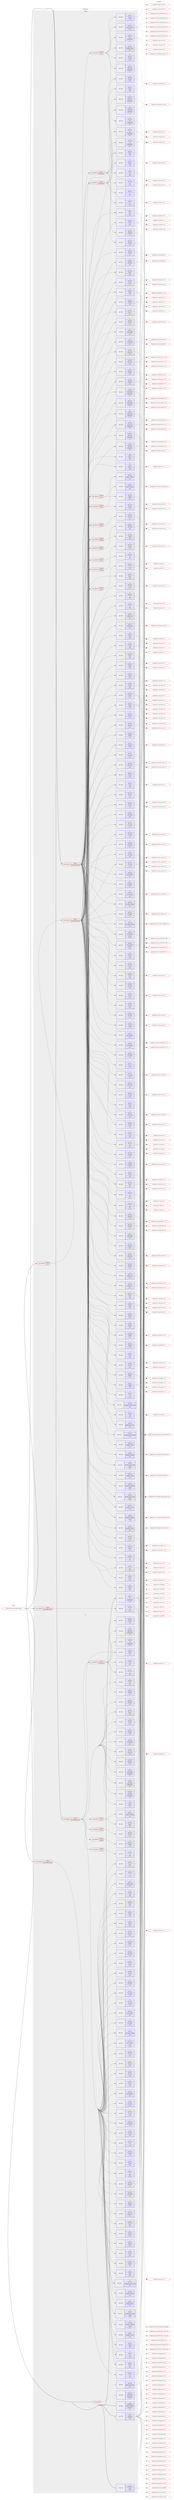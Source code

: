 digraph prolog {

# *************
# Graph options
# *************

newrank=true;
concentrate=true;
compound=true;
graph [rankdir=LR,fontname=Helvetica,fontsize=10,ranksep=1.5];#, ranksep=2.5, nodesep=0.2];
edge  [arrowhead=vee];
node  [fontname=Helvetica,fontsize=10];

# **********
# The ebuild
# **********

subgraph cluster_leftcol {
color=gray;
rank=same;
label=<<i>ebuild</i>>;
id [label="portage://net-analyzer/metasploit-9999", color=red, width=4, href="../net-analyzer/metasploit-9999.svg"];
}

# ****************
# The dependencies
# ****************

subgraph cluster_midcol {
color=gray;
label=<<i>dependencies</i>>;
subgraph cluster_compile {
fillcolor="#eeeeee";
style=filled;
label=<<i>compile</i>>;
subgraph cond4987 {
dependency27934 [label=<<TABLE BORDER="0" CELLBORDER="1" CELLSPACING="0" CELLPADDING="4"><TR><TD ROWSPAN="3" CELLPADDING="10">use_conditional</TD></TR><TR><TD>positive</TD></TR><TR><TD>ruby_targets_ruby24</TD></TR></TABLE>>, shape=none, color=red];
subgraph pack22540 {
dependency27935 [label=<<TABLE BORDER="0" CELLBORDER="1" CELLSPACING="0" CELLPADDING="4" WIDTH="220"><TR><TD ROWSPAN="6" CELLPADDING="30">pack_dep</TD></TR><TR><TD WIDTH="110">no</TD></TR><TR><TD>dev-lang</TD></TR><TR><TD>ruby</TD></TR><TR><TD>none</TD></TR><TR><TD></TD></TR></TABLE>>, shape=none, color=blue];
}
dependency27934:e -> dependency27935:w [weight=20,style="dashed",arrowhead="vee"];
}
id:e -> dependency27934:w [weight=20,style="solid",arrowhead="vee"];
subgraph cond4988 {
dependency27936 [label=<<TABLE BORDER="0" CELLBORDER="1" CELLSPACING="0" CELLPADDING="4"><TR><TD ROWSPAN="3" CELLPADDING="10">use_conditional</TD></TR><TR><TD>positive</TD></TR><TR><TD>ruby_targets_ruby24</TD></TR></TABLE>>, shape=none, color=red];
subgraph pack22541 {
dependency27937 [label=<<TABLE BORDER="0" CELLBORDER="1" CELLSPACING="0" CELLPADDING="4" WIDTH="220"><TR><TD ROWSPAN="6" CELLPADDING="30">pack_dep</TD></TR><TR><TD WIDTH="110">no</TD></TR><TR><TD>virtual</TD></TR><TR><TD>ruby-ssl</TD></TR><TR><TD>none</TD></TR><TR><TD></TD></TR></TABLE>>, shape=none, color=blue];
}
dependency27936:e -> dependency27937:w [weight=20,style="dashed",arrowhead="vee"];
subgraph pack22542 {
dependency27938 [label=<<TABLE BORDER="0" CELLBORDER="1" CELLSPACING="0" CELLPADDING="4" WIDTH="220"><TR><TD ROWSPAN="6" CELLPADDING="30">pack_dep</TD></TR><TR><TD WIDTH="110">no</TD></TR><TR><TD>dev-ruby</TD></TR><TR><TD>actionpack</TD></TR><TR><TD>greaterequal</TD></TR><TR><TD>4.2.6</TD></TR></TABLE>>, shape=none, color=blue];
}
dependency27936:e -> dependency27938:w [weight=20,style="dashed",arrowhead="vee"];
subgraph pack22543 {
dependency27939 [label=<<TABLE BORDER="0" CELLBORDER="1" CELLSPACING="0" CELLPADDING="4" WIDTH="220"><TR><TD ROWSPAN="6" CELLPADDING="30">pack_dep</TD></TR><TR><TD WIDTH="110">no</TD></TR><TR><TD>dev-ruby</TD></TR><TR><TD>activerecord</TD></TR><TR><TD>greaterequal</TD></TR><TR><TD>4.2.6</TD></TR></TABLE>>, shape=none, color=blue];
}
dependency27936:e -> dependency27939:w [weight=20,style="dashed",arrowhead="vee"];
subgraph pack22544 {
dependency27940 [label=<<TABLE BORDER="0" CELLBORDER="1" CELLSPACING="0" CELLPADDING="4" WIDTH="220"><TR><TD ROWSPAN="6" CELLPADDING="30">pack_dep</TD></TR><TR><TD WIDTH="110">no</TD></TR><TR><TD>dev-ruby</TD></TR><TR><TD>activesupport</TD></TR><TR><TD>greaterequal</TD></TR><TR><TD>4.2.6</TD></TR></TABLE>>, shape=none, color=blue];
}
dependency27936:e -> dependency27940:w [weight=20,style="dashed",arrowhead="vee"];
subgraph pack22545 {
dependency27941 [label=<<TABLE BORDER="0" CELLBORDER="1" CELLSPACING="0" CELLPADDING="4" WIDTH="220"><TR><TD ROWSPAN="6" CELLPADDING="30">pack_dep</TD></TR><TR><TD WIDTH="110">no</TD></TR><TR><TD>dev-ruby</TD></TR><TR><TD>backports</TD></TR><TR><TD>none</TD></TR><TR><TD></TD></TR></TABLE>>, shape=none, color=blue];
}
dependency27936:e -> dependency27941:w [weight=20,style="dashed",arrowhead="vee"];
subgraph pack22546 {
dependency27942 [label=<<TABLE BORDER="0" CELLBORDER="1" CELLSPACING="0" CELLPADDING="4" WIDTH="220"><TR><TD ROWSPAN="6" CELLPADDING="30">pack_dep</TD></TR><TR><TD WIDTH="110">no</TD></TR><TR><TD>dev-ruby</TD></TR><TR><TD>bcrypt-ruby</TD></TR><TR><TD>none</TD></TR><TR><TD></TD></TR></TABLE>>, shape=none, color=blue];
}
dependency27936:e -> dependency27942:w [weight=20,style="dashed",arrowhead="vee"];
subgraph pack22547 {
dependency27943 [label=<<TABLE BORDER="0" CELLBORDER="1" CELLSPACING="0" CELLPADDING="4" WIDTH="220"><TR><TD ROWSPAN="6" CELLPADDING="30">pack_dep</TD></TR><TR><TD WIDTH="110">no</TD></TR><TR><TD>dev-ruby</TD></TR><TR><TD>bcrypt_pbkdf</TD></TR><TR><TD>none</TD></TR><TR><TD></TD></TR></TABLE>>, shape=none, color=blue];
}
dependency27936:e -> dependency27943:w [weight=20,style="dashed",arrowhead="vee"];
subgraph pack22548 {
dependency27944 [label=<<TABLE BORDER="0" CELLBORDER="1" CELLSPACING="0" CELLPADDING="4" WIDTH="220"><TR><TD ROWSPAN="6" CELLPADDING="30">pack_dep</TD></TR><TR><TD WIDTH="110">no</TD></TR><TR><TD>dev-ruby</TD></TR><TR><TD>bit-struct</TD></TR><TR><TD>none</TD></TR><TR><TD></TD></TR></TABLE>>, shape=none, color=blue];
}
dependency27936:e -> dependency27944:w [weight=20,style="dashed",arrowhead="vee"];
subgraph pack22549 {
dependency27945 [label=<<TABLE BORDER="0" CELLBORDER="1" CELLSPACING="0" CELLPADDING="4" WIDTH="220"><TR><TD ROWSPAN="6" CELLPADDING="30">pack_dep</TD></TR><TR><TD WIDTH="110">no</TD></TR><TR><TD>dev-ruby</TD></TR><TR><TD>bundler</TD></TR><TR><TD>none</TD></TR><TR><TD></TD></TR></TABLE>>, shape=none, color=blue];
}
dependency27936:e -> dependency27945:w [weight=20,style="dashed",arrowhead="vee"];
subgraph pack22550 {
dependency27946 [label=<<TABLE BORDER="0" CELLBORDER="1" CELLSPACING="0" CELLPADDING="4" WIDTH="220"><TR><TD ROWSPAN="6" CELLPADDING="30">pack_dep</TD></TR><TR><TD WIDTH="110">no</TD></TR><TR><TD>dev-ruby</TD></TR><TR><TD>dnsruby</TD></TR><TR><TD>none</TD></TR><TR><TD></TD></TR></TABLE>>, shape=none, color=blue];
}
dependency27936:e -> dependency27946:w [weight=20,style="dashed",arrowhead="vee"];
subgraph pack22551 {
dependency27947 [label=<<TABLE BORDER="0" CELLBORDER="1" CELLSPACING="0" CELLPADDING="4" WIDTH="220"><TR><TD ROWSPAN="6" CELLPADDING="30">pack_dep</TD></TR><TR><TD WIDTH="110">no</TD></TR><TR><TD>dev-ruby</TD></TR><TR><TD>faker</TD></TR><TR><TD>none</TD></TR><TR><TD></TD></TR></TABLE>>, shape=none, color=blue];
}
dependency27936:e -> dependency27947:w [weight=20,style="dashed",arrowhead="vee"];
subgraph pack22552 {
dependency27948 [label=<<TABLE BORDER="0" CELLBORDER="1" CELLSPACING="0" CELLPADDING="4" WIDTH="220"><TR><TD ROWSPAN="6" CELLPADDING="30">pack_dep</TD></TR><TR><TD WIDTH="110">no</TD></TR><TR><TD>dev-ruby</TD></TR><TR><TD>filesize</TD></TR><TR><TD>none</TD></TR><TR><TD></TD></TR></TABLE>>, shape=none, color=blue];
}
dependency27936:e -> dependency27948:w [weight=20,style="dashed",arrowhead="vee"];
subgraph pack22553 {
dependency27949 [label=<<TABLE BORDER="0" CELLBORDER="1" CELLSPACING="0" CELLPADDING="4" WIDTH="220"><TR><TD ROWSPAN="6" CELLPADDING="30">pack_dep</TD></TR><TR><TD WIDTH="110">no</TD></TR><TR><TD>dev-ruby</TD></TR><TR><TD>jsobfu</TD></TR><TR><TD>none</TD></TR><TR><TD></TD></TR></TABLE>>, shape=none, color=blue];
}
dependency27936:e -> dependency27949:w [weight=20,style="dashed",arrowhead="vee"];
subgraph pack22554 {
dependency27950 [label=<<TABLE BORDER="0" CELLBORDER="1" CELLSPACING="0" CELLPADDING="4" WIDTH="220"><TR><TD ROWSPAN="6" CELLPADDING="30">pack_dep</TD></TR><TR><TD WIDTH="110">no</TD></TR><TR><TD>dev-ruby</TD></TR><TR><TD>json</TD></TR><TR><TD>none</TD></TR><TR><TD></TD></TR></TABLE>>, shape=none, color=blue];
}
dependency27936:e -> dependency27950:w [weight=20,style="dashed",arrowhead="vee"];
subgraph pack22555 {
dependency27951 [label=<<TABLE BORDER="0" CELLBORDER="1" CELLSPACING="0" CELLPADDING="4" WIDTH="220"><TR><TD ROWSPAN="6" CELLPADDING="30">pack_dep</TD></TR><TR><TD WIDTH="110">no</TD></TR><TR><TD>dev-ruby</TD></TR><TR><TD>metasm</TD></TR><TR><TD>none</TD></TR><TR><TD></TD></TR></TABLE>>, shape=none, color=blue];
}
dependency27936:e -> dependency27951:w [weight=20,style="dashed",arrowhead="vee"];
subgraph pack22556 {
dependency27952 [label=<<TABLE BORDER="0" CELLBORDER="1" CELLSPACING="0" CELLPADDING="4" WIDTH="220"><TR><TD ROWSPAN="6" CELLPADDING="30">pack_dep</TD></TR><TR><TD WIDTH="110">no</TD></TR><TR><TD>dev-ruby</TD></TR><TR><TD>metasploit-concern</TD></TR><TR><TD>none</TD></TR><TR><TD></TD></TR></TABLE>>, shape=none, color=blue];
}
dependency27936:e -> dependency27952:w [weight=20,style="dashed",arrowhead="vee"];
subgraph pack22557 {
dependency27953 [label=<<TABLE BORDER="0" CELLBORDER="1" CELLSPACING="0" CELLPADDING="4" WIDTH="220"><TR><TD ROWSPAN="6" CELLPADDING="30">pack_dep</TD></TR><TR><TD WIDTH="110">no</TD></TR><TR><TD>dev-ruby</TD></TR><TR><TD>metasploit-credential</TD></TR><TR><TD>smaller</TD></TR><TR><TD>3.0.0</TD></TR></TABLE>>, shape=none, color=blue];
}
dependency27936:e -> dependency27953:w [weight=20,style="dashed",arrowhead="vee"];
subgraph pack22558 {
dependency27954 [label=<<TABLE BORDER="0" CELLBORDER="1" CELLSPACING="0" CELLPADDING="4" WIDTH="220"><TR><TD ROWSPAN="6" CELLPADDING="30">pack_dep</TD></TR><TR><TD WIDTH="110">no</TD></TR><TR><TD>dev-ruby</TD></TR><TR><TD>metasploit_data_models</TD></TR><TR><TD>smaller</TD></TR><TR><TD>3.0.0</TD></TR></TABLE>>, shape=none, color=blue];
}
dependency27936:e -> dependency27954:w [weight=20,style="dashed",arrowhead="vee"];
subgraph pack22559 {
dependency27955 [label=<<TABLE BORDER="0" CELLBORDER="1" CELLSPACING="0" CELLPADDING="4" WIDTH="220"><TR><TD ROWSPAN="6" CELLPADDING="30">pack_dep</TD></TR><TR><TD WIDTH="110">no</TD></TR><TR><TD>dev-ruby</TD></TR><TR><TD>metasploit-model</TD></TR><TR><TD>none</TD></TR><TR><TD></TD></TR></TABLE>>, shape=none, color=blue];
}
dependency27936:e -> dependency27955:w [weight=20,style="dashed",arrowhead="vee"];
subgraph pack22560 {
dependency27956 [label=<<TABLE BORDER="0" CELLBORDER="1" CELLSPACING="0" CELLPADDING="4" WIDTH="220"><TR><TD ROWSPAN="6" CELLPADDING="30">pack_dep</TD></TR><TR><TD WIDTH="110">no</TD></TR><TR><TD>dev-ruby</TD></TR><TR><TD>metasploit-payloads</TD></TR><TR><TD>none</TD></TR><TR><TD></TD></TR></TABLE>>, shape=none, color=blue];
}
dependency27936:e -> dependency27956:w [weight=20,style="dashed",arrowhead="vee"];
subgraph pack22561 {
dependency27957 [label=<<TABLE BORDER="0" CELLBORDER="1" CELLSPACING="0" CELLPADDING="4" WIDTH="220"><TR><TD ROWSPAN="6" CELLPADDING="30">pack_dep</TD></TR><TR><TD WIDTH="110">no</TD></TR><TR><TD>dev-ruby</TD></TR><TR><TD>metasploit_payloads-mettle</TD></TR><TR><TD>none</TD></TR><TR><TD></TD></TR></TABLE>>, shape=none, color=blue];
}
dependency27936:e -> dependency27957:w [weight=20,style="dashed",arrowhead="vee"];
subgraph pack22562 {
dependency27958 [label=<<TABLE BORDER="0" CELLBORDER="1" CELLSPACING="0" CELLPADDING="4" WIDTH="220"><TR><TD ROWSPAN="6" CELLPADDING="30">pack_dep</TD></TR><TR><TD WIDTH="110">no</TD></TR><TR><TD>dev-ruby</TD></TR><TR><TD>mqtt</TD></TR><TR><TD>none</TD></TR><TR><TD></TD></TR></TABLE>>, shape=none, color=blue];
}
dependency27936:e -> dependency27958:w [weight=20,style="dashed",arrowhead="vee"];
subgraph pack22563 {
dependency27959 [label=<<TABLE BORDER="0" CELLBORDER="1" CELLSPACING="0" CELLPADDING="4" WIDTH="220"><TR><TD ROWSPAN="6" CELLPADDING="30">pack_dep</TD></TR><TR><TD WIDTH="110">no</TD></TR><TR><TD>dev-ruby</TD></TR><TR><TD>msgpack</TD></TR><TR><TD>none</TD></TR><TR><TD></TD></TR></TABLE>>, shape=none, color=blue];
}
dependency27936:e -> dependency27959:w [weight=20,style="dashed",arrowhead="vee"];
subgraph pack22564 {
dependency27960 [label=<<TABLE BORDER="0" CELLBORDER="1" CELLSPACING="0" CELLPADDING="4" WIDTH="220"><TR><TD ROWSPAN="6" CELLPADDING="30">pack_dep</TD></TR><TR><TD WIDTH="110">no</TD></TR><TR><TD>dev-ruby</TD></TR><TR><TD>net-ssh</TD></TR><TR><TD>none</TD></TR><TR><TD></TD></TR></TABLE>>, shape=none, color=blue];
}
dependency27936:e -> dependency27960:w [weight=20,style="dashed",arrowhead="vee"];
subgraph pack22565 {
dependency27961 [label=<<TABLE BORDER="0" CELLBORDER="1" CELLSPACING="0" CELLPADDING="4" WIDTH="220"><TR><TD ROWSPAN="6" CELLPADDING="30">pack_dep</TD></TR><TR><TD WIDTH="110">no</TD></TR><TR><TD>dev-ruby</TD></TR><TR><TD>ed25519</TD></TR><TR><TD>none</TD></TR><TR><TD></TD></TR></TABLE>>, shape=none, color=blue];
}
dependency27936:e -> dependency27961:w [weight=20,style="dashed",arrowhead="vee"];
subgraph pack22566 {
dependency27962 [label=<<TABLE BORDER="0" CELLBORDER="1" CELLSPACING="0" CELLPADDING="4" WIDTH="220"><TR><TD ROWSPAN="6" CELLPADDING="30">pack_dep</TD></TR><TR><TD WIDTH="110">no</TD></TR><TR><TD>dev-ruby</TD></TR><TR><TD>nokogiri</TD></TR><TR><TD>none</TD></TR><TR><TD></TD></TR></TABLE>>, shape=none, color=blue];
}
dependency27936:e -> dependency27962:w [weight=20,style="dashed",arrowhead="vee"];
subgraph pack22567 {
dependency27963 [label=<<TABLE BORDER="0" CELLBORDER="1" CELLSPACING="0" CELLPADDING="4" WIDTH="220"><TR><TD ROWSPAN="6" CELLPADDING="30">pack_dep</TD></TR><TR><TD WIDTH="110">no</TD></TR><TR><TD>dev-ruby</TD></TR><TR><TD>octokit</TD></TR><TR><TD>none</TD></TR><TR><TD></TD></TR></TABLE>>, shape=none, color=blue];
}
dependency27936:e -> dependency27963:w [weight=20,style="dashed",arrowhead="vee"];
subgraph pack22568 {
dependency27964 [label=<<TABLE BORDER="0" CELLBORDER="1" CELLSPACING="0" CELLPADDING="4" WIDTH="220"><TR><TD ROWSPAN="6" CELLPADDING="30">pack_dep</TD></TR><TR><TD WIDTH="110">no</TD></TR><TR><TD>dev-ruby</TD></TR><TR><TD>openssl-ccm</TD></TR><TR><TD>none</TD></TR><TR><TD></TD></TR></TABLE>>, shape=none, color=blue];
}
dependency27936:e -> dependency27964:w [weight=20,style="dashed",arrowhead="vee"];
subgraph pack22569 {
dependency27965 [label=<<TABLE BORDER="0" CELLBORDER="1" CELLSPACING="0" CELLPADDING="4" WIDTH="220"><TR><TD ROWSPAN="6" CELLPADDING="30">pack_dep</TD></TR><TR><TD WIDTH="110">no</TD></TR><TR><TD>dev-ruby</TD></TR><TR><TD>packetfu</TD></TR><TR><TD>none</TD></TR><TR><TD></TD></TR></TABLE>>, shape=none, color=blue];
}
dependency27936:e -> dependency27965:w [weight=20,style="dashed",arrowhead="vee"];
subgraph pack22570 {
dependency27966 [label=<<TABLE BORDER="0" CELLBORDER="1" CELLSPACING="0" CELLPADDING="4" WIDTH="220"><TR><TD ROWSPAN="6" CELLPADDING="30">pack_dep</TD></TR><TR><TD WIDTH="110">no</TD></TR><TR><TD>dev-ruby</TD></TR><TR><TD>patch_finder</TD></TR><TR><TD>none</TD></TR><TR><TD></TD></TR></TABLE>>, shape=none, color=blue];
}
dependency27936:e -> dependency27966:w [weight=20,style="dashed",arrowhead="vee"];
subgraph pack22571 {
dependency27967 [label=<<TABLE BORDER="0" CELLBORDER="1" CELLSPACING="0" CELLPADDING="4" WIDTH="220"><TR><TD ROWSPAN="6" CELLPADDING="30">pack_dep</TD></TR><TR><TD WIDTH="110">no</TD></TR><TR><TD>dev-ruby</TD></TR><TR><TD>pdf-reader</TD></TR><TR><TD>none</TD></TR><TR><TD></TD></TR></TABLE>>, shape=none, color=blue];
}
dependency27936:e -> dependency27967:w [weight=20,style="dashed",arrowhead="vee"];
subgraph pack22572 {
dependency27968 [label=<<TABLE BORDER="0" CELLBORDER="1" CELLSPACING="0" CELLPADDING="4" WIDTH="220"><TR><TD ROWSPAN="6" CELLPADDING="30">pack_dep</TD></TR><TR><TD WIDTH="110">no</TD></TR><TR><TD>dev-ruby</TD></TR><TR><TD>pg</TD></TR><TR><TD>tilde</TD></TR><TR><TD>0.21.0</TD></TR></TABLE>>, shape=none, color=blue];
}
dependency27936:e -> dependency27968:w [weight=20,style="dashed",arrowhead="vee"];
subgraph pack22573 {
dependency27969 [label=<<TABLE BORDER="0" CELLBORDER="1" CELLSPACING="0" CELLPADDING="4" WIDTH="220"><TR><TD ROWSPAN="6" CELLPADDING="30">pack_dep</TD></TR><TR><TD WIDTH="110">no</TD></TR><TR><TD>dev-ruby</TD></TR><TR><TD>railties</TD></TR><TR><TD>none</TD></TR><TR><TD></TD></TR></TABLE>>, shape=none, color=blue];
}
dependency27936:e -> dependency27969:w [weight=20,style="dashed",arrowhead="vee"];
subgraph pack22574 {
dependency27970 [label=<<TABLE BORDER="0" CELLBORDER="1" CELLSPACING="0" CELLPADDING="4" WIDTH="220"><TR><TD ROWSPAN="6" CELLPADDING="30">pack_dep</TD></TR><TR><TD WIDTH="110">no</TD></TR><TR><TD>dev-ruby</TD></TR><TR><TD>rb-readline</TD></TR><TR><TD>none</TD></TR><TR><TD></TD></TR></TABLE>>, shape=none, color=blue];
}
dependency27936:e -> dependency27970:w [weight=20,style="dashed",arrowhead="vee"];
subgraph pack22575 {
dependency27971 [label=<<TABLE BORDER="0" CELLBORDER="1" CELLSPACING="0" CELLPADDING="4" WIDTH="220"><TR><TD ROWSPAN="6" CELLPADDING="30">pack_dep</TD></TR><TR><TD WIDTH="110">no</TD></TR><TR><TD>dev-ruby</TD></TR><TR><TD>recog</TD></TR><TR><TD>none</TD></TR><TR><TD></TD></TR></TABLE>>, shape=none, color=blue];
}
dependency27936:e -> dependency27971:w [weight=20,style="dashed",arrowhead="vee"];
subgraph pack22576 {
dependency27972 [label=<<TABLE BORDER="0" CELLBORDER="1" CELLSPACING="0" CELLPADDING="4" WIDTH="220"><TR><TD ROWSPAN="6" CELLPADDING="30">pack_dep</TD></TR><TR><TD WIDTH="110">no</TD></TR><TR><TD>dev-ruby</TD></TR><TR><TD>redcarpet</TD></TR><TR><TD>none</TD></TR><TR><TD></TD></TR></TABLE>>, shape=none, color=blue];
}
dependency27936:e -> dependency27972:w [weight=20,style="dashed",arrowhead="vee"];
subgraph pack22577 {
dependency27973 [label=<<TABLE BORDER="0" CELLBORDER="1" CELLSPACING="0" CELLPADDING="4" WIDTH="220"><TR><TD ROWSPAN="6" CELLPADDING="30">pack_dep</TD></TR><TR><TD WIDTH="110">no</TD></TR><TR><TD>dev-ruby</TD></TR><TR><TD>rex-arch</TD></TR><TR><TD>none</TD></TR><TR><TD></TD></TR></TABLE>>, shape=none, color=blue];
}
dependency27936:e -> dependency27973:w [weight=20,style="dashed",arrowhead="vee"];
subgraph pack22578 {
dependency27974 [label=<<TABLE BORDER="0" CELLBORDER="1" CELLSPACING="0" CELLPADDING="4" WIDTH="220"><TR><TD ROWSPAN="6" CELLPADDING="30">pack_dep</TD></TR><TR><TD WIDTH="110">no</TD></TR><TR><TD>dev-ruby</TD></TR><TR><TD>rex-bin_tools</TD></TR><TR><TD>none</TD></TR><TR><TD></TD></TR></TABLE>>, shape=none, color=blue];
}
dependency27936:e -> dependency27974:w [weight=20,style="dashed",arrowhead="vee"];
subgraph pack22579 {
dependency27975 [label=<<TABLE BORDER="0" CELLBORDER="1" CELLSPACING="0" CELLPADDING="4" WIDTH="220"><TR><TD ROWSPAN="6" CELLPADDING="30">pack_dep</TD></TR><TR><TD WIDTH="110">no</TD></TR><TR><TD>dev-ruby</TD></TR><TR><TD>rex-core</TD></TR><TR><TD>none</TD></TR><TR><TD></TD></TR></TABLE>>, shape=none, color=blue];
}
dependency27936:e -> dependency27975:w [weight=20,style="dashed",arrowhead="vee"];
subgraph pack22580 {
dependency27976 [label=<<TABLE BORDER="0" CELLBORDER="1" CELLSPACING="0" CELLPADDING="4" WIDTH="220"><TR><TD ROWSPAN="6" CELLPADDING="30">pack_dep</TD></TR><TR><TD WIDTH="110">no</TD></TR><TR><TD>dev-ruby</TD></TR><TR><TD>rex-encoder</TD></TR><TR><TD>none</TD></TR><TR><TD></TD></TR></TABLE>>, shape=none, color=blue];
}
dependency27936:e -> dependency27976:w [weight=20,style="dashed",arrowhead="vee"];
subgraph pack22581 {
dependency27977 [label=<<TABLE BORDER="0" CELLBORDER="1" CELLSPACING="0" CELLPADDING="4" WIDTH="220"><TR><TD ROWSPAN="6" CELLPADDING="30">pack_dep</TD></TR><TR><TD WIDTH="110">no</TD></TR><TR><TD>dev-ruby</TD></TR><TR><TD>rex-exploitation</TD></TR><TR><TD>none</TD></TR><TR><TD></TD></TR></TABLE>>, shape=none, color=blue];
}
dependency27936:e -> dependency27977:w [weight=20,style="dashed",arrowhead="vee"];
subgraph pack22582 {
dependency27978 [label=<<TABLE BORDER="0" CELLBORDER="1" CELLSPACING="0" CELLPADDING="4" WIDTH="220"><TR><TD ROWSPAN="6" CELLPADDING="30">pack_dep</TD></TR><TR><TD WIDTH="110">no</TD></TR><TR><TD>dev-ruby</TD></TR><TR><TD>rex-java</TD></TR><TR><TD>none</TD></TR><TR><TD></TD></TR></TABLE>>, shape=none, color=blue];
}
dependency27936:e -> dependency27978:w [weight=20,style="dashed",arrowhead="vee"];
subgraph pack22583 {
dependency27979 [label=<<TABLE BORDER="0" CELLBORDER="1" CELLSPACING="0" CELLPADDING="4" WIDTH="220"><TR><TD ROWSPAN="6" CELLPADDING="30">pack_dep</TD></TR><TR><TD WIDTH="110">no</TD></TR><TR><TD>dev-ruby</TD></TR><TR><TD>rex-mime</TD></TR><TR><TD>none</TD></TR><TR><TD></TD></TR></TABLE>>, shape=none, color=blue];
}
dependency27936:e -> dependency27979:w [weight=20,style="dashed",arrowhead="vee"];
subgraph pack22584 {
dependency27980 [label=<<TABLE BORDER="0" CELLBORDER="1" CELLSPACING="0" CELLPADDING="4" WIDTH="220"><TR><TD ROWSPAN="6" CELLPADDING="30">pack_dep</TD></TR><TR><TD WIDTH="110">no</TD></TR><TR><TD>dev-ruby</TD></TR><TR><TD>rex-nop</TD></TR><TR><TD>none</TD></TR><TR><TD></TD></TR></TABLE>>, shape=none, color=blue];
}
dependency27936:e -> dependency27980:w [weight=20,style="dashed",arrowhead="vee"];
subgraph pack22585 {
dependency27981 [label=<<TABLE BORDER="0" CELLBORDER="1" CELLSPACING="0" CELLPADDING="4" WIDTH="220"><TR><TD ROWSPAN="6" CELLPADDING="30">pack_dep</TD></TR><TR><TD WIDTH="110">no</TD></TR><TR><TD>dev-ruby</TD></TR><TR><TD>rex-ole</TD></TR><TR><TD>none</TD></TR><TR><TD></TD></TR></TABLE>>, shape=none, color=blue];
}
dependency27936:e -> dependency27981:w [weight=20,style="dashed",arrowhead="vee"];
subgraph pack22586 {
dependency27982 [label=<<TABLE BORDER="0" CELLBORDER="1" CELLSPACING="0" CELLPADDING="4" WIDTH="220"><TR><TD ROWSPAN="6" CELLPADDING="30">pack_dep</TD></TR><TR><TD WIDTH="110">no</TD></TR><TR><TD>dev-ruby</TD></TR><TR><TD>rex-powershell</TD></TR><TR><TD>smaller</TD></TR><TR><TD>0.1.78</TD></TR></TABLE>>, shape=none, color=blue];
}
dependency27936:e -> dependency27982:w [weight=20,style="dashed",arrowhead="vee"];
subgraph pack22587 {
dependency27983 [label=<<TABLE BORDER="0" CELLBORDER="1" CELLSPACING="0" CELLPADDING="4" WIDTH="220"><TR><TD ROWSPAN="6" CELLPADDING="30">pack_dep</TD></TR><TR><TD WIDTH="110">no</TD></TR><TR><TD>dev-ruby</TD></TR><TR><TD>rex-random_identifier</TD></TR><TR><TD>none</TD></TR><TR><TD></TD></TR></TABLE>>, shape=none, color=blue];
}
dependency27936:e -> dependency27983:w [weight=20,style="dashed",arrowhead="vee"];
subgraph pack22588 {
dependency27984 [label=<<TABLE BORDER="0" CELLBORDER="1" CELLSPACING="0" CELLPADDING="4" WIDTH="220"><TR><TD ROWSPAN="6" CELLPADDING="30">pack_dep</TD></TR><TR><TD WIDTH="110">no</TD></TR><TR><TD>dev-ruby</TD></TR><TR><TD>rex-registry</TD></TR><TR><TD>none</TD></TR><TR><TD></TD></TR></TABLE>>, shape=none, color=blue];
}
dependency27936:e -> dependency27984:w [weight=20,style="dashed",arrowhead="vee"];
subgraph pack22589 {
dependency27985 [label=<<TABLE BORDER="0" CELLBORDER="1" CELLSPACING="0" CELLPADDING="4" WIDTH="220"><TR><TD ROWSPAN="6" CELLPADDING="30">pack_dep</TD></TR><TR><TD WIDTH="110">no</TD></TR><TR><TD>dev-ruby</TD></TR><TR><TD>rex-rop_builder</TD></TR><TR><TD>none</TD></TR><TR><TD></TD></TR></TABLE>>, shape=none, color=blue];
}
dependency27936:e -> dependency27985:w [weight=20,style="dashed",arrowhead="vee"];
subgraph pack22590 {
dependency27986 [label=<<TABLE BORDER="0" CELLBORDER="1" CELLSPACING="0" CELLPADDING="4" WIDTH="220"><TR><TD ROWSPAN="6" CELLPADDING="30">pack_dep</TD></TR><TR><TD WIDTH="110">no</TD></TR><TR><TD>dev-ruby</TD></TR><TR><TD>rex-socket</TD></TR><TR><TD>none</TD></TR><TR><TD></TD></TR></TABLE>>, shape=none, color=blue];
}
dependency27936:e -> dependency27986:w [weight=20,style="dashed",arrowhead="vee"];
subgraph pack22591 {
dependency27987 [label=<<TABLE BORDER="0" CELLBORDER="1" CELLSPACING="0" CELLPADDING="4" WIDTH="220"><TR><TD ROWSPAN="6" CELLPADDING="30">pack_dep</TD></TR><TR><TD WIDTH="110">no</TD></TR><TR><TD>dev-ruby</TD></TR><TR><TD>rex-sslscan</TD></TR><TR><TD>none</TD></TR><TR><TD></TD></TR></TABLE>>, shape=none, color=blue];
}
dependency27936:e -> dependency27987:w [weight=20,style="dashed",arrowhead="vee"];
subgraph pack22592 {
dependency27988 [label=<<TABLE BORDER="0" CELLBORDER="1" CELLSPACING="0" CELLPADDING="4" WIDTH="220"><TR><TD ROWSPAN="6" CELLPADDING="30">pack_dep</TD></TR><TR><TD WIDTH="110">no</TD></TR><TR><TD>dev-ruby</TD></TR><TR><TD>rex-struct2</TD></TR><TR><TD>none</TD></TR><TR><TD></TD></TR></TABLE>>, shape=none, color=blue];
}
dependency27936:e -> dependency27988:w [weight=20,style="dashed",arrowhead="vee"];
subgraph pack22593 {
dependency27989 [label=<<TABLE BORDER="0" CELLBORDER="1" CELLSPACING="0" CELLPADDING="4" WIDTH="220"><TR><TD ROWSPAN="6" CELLPADDING="30">pack_dep</TD></TR><TR><TD WIDTH="110">no</TD></TR><TR><TD>dev-ruby</TD></TR><TR><TD>rex-text</TD></TR><TR><TD>none</TD></TR><TR><TD></TD></TR></TABLE>>, shape=none, color=blue];
}
dependency27936:e -> dependency27989:w [weight=20,style="dashed",arrowhead="vee"];
subgraph pack22594 {
dependency27990 [label=<<TABLE BORDER="0" CELLBORDER="1" CELLSPACING="0" CELLPADDING="4" WIDTH="220"><TR><TD ROWSPAN="6" CELLPADDING="30">pack_dep</TD></TR><TR><TD WIDTH="110">no</TD></TR><TR><TD>dev-ruby</TD></TR><TR><TD>rex-zip</TD></TR><TR><TD>none</TD></TR><TR><TD></TD></TR></TABLE>>, shape=none, color=blue];
}
dependency27936:e -> dependency27990:w [weight=20,style="dashed",arrowhead="vee"];
subgraph pack22595 {
dependency27991 [label=<<TABLE BORDER="0" CELLBORDER="1" CELLSPACING="0" CELLPADDING="4" WIDTH="220"><TR><TD ROWSPAN="6" CELLPADDING="30">pack_dep</TD></TR><TR><TD WIDTH="110">no</TD></TR><TR><TD>dev-ruby</TD></TR><TR><TD>ruby-macho</TD></TR><TR><TD>none</TD></TR><TR><TD></TD></TR></TABLE>>, shape=none, color=blue];
}
dependency27936:e -> dependency27991:w [weight=20,style="dashed",arrowhead="vee"];
subgraph pack22596 {
dependency27992 [label=<<TABLE BORDER="0" CELLBORDER="1" CELLSPACING="0" CELLPADDING="4" WIDTH="220"><TR><TD ROWSPAN="6" CELLPADDING="30">pack_dep</TD></TR><TR><TD WIDTH="110">no</TD></TR><TR><TD>dev-ruby</TD></TR><TR><TD>rubyntlm</TD></TR><TR><TD>none</TD></TR><TR><TD></TD></TR></TABLE>>, shape=none, color=blue];
}
dependency27936:e -> dependency27992:w [weight=20,style="dashed",arrowhead="vee"];
subgraph pack22597 {
dependency27993 [label=<<TABLE BORDER="0" CELLBORDER="1" CELLSPACING="0" CELLPADDING="4" WIDTH="220"><TR><TD ROWSPAN="6" CELLPADDING="30">pack_dep</TD></TR><TR><TD WIDTH="110">no</TD></TR><TR><TD>dev-ruby</TD></TR><TR><TD>ruby_smb</TD></TR><TR><TD>none</TD></TR><TR><TD></TD></TR></TABLE>>, shape=none, color=blue];
}
dependency27936:e -> dependency27993:w [weight=20,style="dashed",arrowhead="vee"];
subgraph pack22598 {
dependency27994 [label=<<TABLE BORDER="0" CELLBORDER="1" CELLSPACING="0" CELLPADDING="4" WIDTH="220"><TR><TD ROWSPAN="6" CELLPADDING="30">pack_dep</TD></TR><TR><TD WIDTH="110">no</TD></TR><TR><TD>dev-ruby</TD></TR><TR><TD>rubyzip</TD></TR><TR><TD>none</TD></TR><TR><TD></TD></TR></TABLE>>, shape=none, color=blue];
}
dependency27936:e -> dependency27994:w [weight=20,style="dashed",arrowhead="vee"];
subgraph pack22599 {
dependency27995 [label=<<TABLE BORDER="0" CELLBORDER="1" CELLSPACING="0" CELLPADDING="4" WIDTH="220"><TR><TD ROWSPAN="6" CELLPADDING="30">pack_dep</TD></TR><TR><TD WIDTH="110">no</TD></TR><TR><TD>dev-ruby</TD></TR><TR><TD>sqlite3</TD></TR><TR><TD>none</TD></TR><TR><TD></TD></TR></TABLE>>, shape=none, color=blue];
}
dependency27936:e -> dependency27995:w [weight=20,style="dashed",arrowhead="vee"];
subgraph pack22600 {
dependency27996 [label=<<TABLE BORDER="0" CELLBORDER="1" CELLSPACING="0" CELLPADDING="4" WIDTH="220"><TR><TD ROWSPAN="6" CELLPADDING="30">pack_dep</TD></TR><TR><TD WIDTH="110">no</TD></TR><TR><TD>dev-ruby</TD></TR><TR><TD>sshkey</TD></TR><TR><TD>none</TD></TR><TR><TD></TD></TR></TABLE>>, shape=none, color=blue];
}
dependency27936:e -> dependency27996:w [weight=20,style="dashed",arrowhead="vee"];
subgraph pack22601 {
dependency27997 [label=<<TABLE BORDER="0" CELLBORDER="1" CELLSPACING="0" CELLPADDING="4" WIDTH="220"><TR><TD ROWSPAN="6" CELLPADDING="30">pack_dep</TD></TR><TR><TD WIDTH="110">no</TD></TR><TR><TD>dev-ruby</TD></TR><TR><TD>tzinfo</TD></TR><TR><TD>none</TD></TR><TR><TD></TD></TR></TABLE>>, shape=none, color=blue];
}
dependency27936:e -> dependency27997:w [weight=20,style="dashed",arrowhead="vee"];
subgraph pack22602 {
dependency27998 [label=<<TABLE BORDER="0" CELLBORDER="1" CELLSPACING="0" CELLPADDING="4" WIDTH="220"><TR><TD ROWSPAN="6" CELLPADDING="30">pack_dep</TD></TR><TR><TD WIDTH="110">no</TD></TR><TR><TD>dev-ruby</TD></TR><TR><TD>windows_error</TD></TR><TR><TD>none</TD></TR><TR><TD></TD></TR></TABLE>>, shape=none, color=blue];
}
dependency27936:e -> dependency27998:w [weight=20,style="dashed",arrowhead="vee"];
subgraph pack22603 {
dependency27999 [label=<<TABLE BORDER="0" CELLBORDER="1" CELLSPACING="0" CELLPADDING="4" WIDTH="220"><TR><TD ROWSPAN="6" CELLPADDING="30">pack_dep</TD></TR><TR><TD WIDTH="110">no</TD></TR><TR><TD>dev-ruby</TD></TR><TR><TD>xdr</TD></TR><TR><TD>none</TD></TR><TR><TD></TD></TR></TABLE>>, shape=none, color=blue];
}
dependency27936:e -> dependency27999:w [weight=20,style="dashed",arrowhead="vee"];
subgraph pack22604 {
dependency28000 [label=<<TABLE BORDER="0" CELLBORDER="1" CELLSPACING="0" CELLPADDING="4" WIDTH="220"><TR><TD ROWSPAN="6" CELLPADDING="30">pack_dep</TD></TR><TR><TD WIDTH="110">no</TD></TR><TR><TD>dev-ruby</TD></TR><TR><TD>xmlrpc</TD></TR><TR><TD>none</TD></TR><TR><TD></TD></TR></TABLE>>, shape=none, color=blue];
}
dependency27936:e -> dependency28000:w [weight=20,style="dashed",arrowhead="vee"];
subgraph cond4989 {
dependency28001 [label=<<TABLE BORDER="0" CELLBORDER="1" CELLSPACING="0" CELLPADDING="4"><TR><TD ROWSPAN="3" CELLPADDING="10">use_conditional</TD></TR><TR><TD>positive</TD></TR><TR><TD>java</TD></TR></TABLE>>, shape=none, color=red];
subgraph pack22605 {
dependency28002 [label=<<TABLE BORDER="0" CELLBORDER="1" CELLSPACING="0" CELLPADDING="4" WIDTH="220"><TR><TD ROWSPAN="6" CELLPADDING="30">pack_dep</TD></TR><TR><TD WIDTH="110">no</TD></TR><TR><TD>dev-ruby</TD></TR><TR><TD>rjb</TD></TR><TR><TD>none</TD></TR><TR><TD></TD></TR></TABLE>>, shape=none, color=blue];
}
dependency28001:e -> dependency28002:w [weight=20,style="dashed",arrowhead="vee"];
}
dependency27936:e -> dependency28001:w [weight=20,style="dashed",arrowhead="vee"];
subgraph cond4990 {
dependency28003 [label=<<TABLE BORDER="0" CELLBORDER="1" CELLSPACING="0" CELLPADDING="4"><TR><TD ROWSPAN="3" CELLPADDING="10">use_conditional</TD></TR><TR><TD>positive</TD></TR><TR><TD>nexpose</TD></TR></TABLE>>, shape=none, color=red];
subgraph pack22606 {
dependency28004 [label=<<TABLE BORDER="0" CELLBORDER="1" CELLSPACING="0" CELLPADDING="4" WIDTH="220"><TR><TD ROWSPAN="6" CELLPADDING="30">pack_dep</TD></TR><TR><TD WIDTH="110">no</TD></TR><TR><TD>dev-ruby</TD></TR><TR><TD>nexpose</TD></TR><TR><TD>none</TD></TR><TR><TD></TD></TR></TABLE>>, shape=none, color=blue];
}
dependency28003:e -> dependency28004:w [weight=20,style="dashed",arrowhead="vee"];
}
dependency27936:e -> dependency28003:w [weight=20,style="dashed",arrowhead="vee"];
subgraph cond4991 {
dependency28005 [label=<<TABLE BORDER="0" CELLBORDER="1" CELLSPACING="0" CELLPADDING="4"><TR><TD ROWSPAN="3" CELLPADDING="10">use_conditional</TD></TR><TR><TD>positive</TD></TR><TR><TD>oracle</TD></TR></TABLE>>, shape=none, color=red];
subgraph pack22607 {
dependency28006 [label=<<TABLE BORDER="0" CELLBORDER="1" CELLSPACING="0" CELLPADDING="4" WIDTH="220"><TR><TD ROWSPAN="6" CELLPADDING="30">pack_dep</TD></TR><TR><TD WIDTH="110">no</TD></TR><TR><TD>dev-ruby</TD></TR><TR><TD>ruby-oci8</TD></TR><TR><TD>none</TD></TR><TR><TD></TD></TR></TABLE>>, shape=none, color=blue];
}
dependency28005:e -> dependency28006:w [weight=20,style="dashed",arrowhead="vee"];
}
dependency27936:e -> dependency28005:w [weight=20,style="dashed",arrowhead="vee"];
subgraph cond4992 {
dependency28007 [label=<<TABLE BORDER="0" CELLBORDER="1" CELLSPACING="0" CELLPADDING="4"><TR><TD ROWSPAN="3" CELLPADDING="10">use_conditional</TD></TR><TR><TD>positive</TD></TR><TR><TD>pcap</TD></TR></TABLE>>, shape=none, color=red];
subgraph pack22608 {
dependency28008 [label=<<TABLE BORDER="0" CELLBORDER="1" CELLSPACING="0" CELLPADDING="4" WIDTH="220"><TR><TD ROWSPAN="6" CELLPADDING="30">pack_dep</TD></TR><TR><TD WIDTH="110">no</TD></TR><TR><TD>dev-ruby</TD></TR><TR><TD>pcaprub</TD></TR><TR><TD>none</TD></TR><TR><TD></TD></TR></TABLE>>, shape=none, color=blue];
}
dependency28007:e -> dependency28008:w [weight=20,style="dashed",arrowhead="vee"];
subgraph pack22609 {
dependency28009 [label=<<TABLE BORDER="0" CELLBORDER="1" CELLSPACING="0" CELLPADDING="4" WIDTH="220"><TR><TD ROWSPAN="6" CELLPADDING="30">pack_dep</TD></TR><TR><TD WIDTH="110">no</TD></TR><TR><TD>dev-ruby</TD></TR><TR><TD>network_interface</TD></TR><TR><TD>none</TD></TR><TR><TD></TD></TR></TABLE>>, shape=none, color=blue];
}
dependency28007:e -> dependency28009:w [weight=20,style="dashed",arrowhead="vee"];
}
dependency27936:e -> dependency28007:w [weight=20,style="dashed",arrowhead="vee"];
subgraph cond4993 {
dependency28010 [label=<<TABLE BORDER="0" CELLBORDER="1" CELLSPACING="0" CELLPADDING="4"><TR><TD ROWSPAN="3" CELLPADDING="10">use_conditional</TD></TR><TR><TD>positive</TD></TR><TR><TD>development</TD></TR></TABLE>>, shape=none, color=red];
subgraph pack22610 {
dependency28011 [label=<<TABLE BORDER="0" CELLBORDER="1" CELLSPACING="0" CELLPADDING="4" WIDTH="220"><TR><TD ROWSPAN="6" CELLPADDING="30">pack_dep</TD></TR><TR><TD WIDTH="110">no</TD></TR><TR><TD>dev-ruby</TD></TR><TR><TD>fivemat</TD></TR><TR><TD>none</TD></TR><TR><TD></TD></TR></TABLE>>, shape=none, color=blue];
}
dependency28010:e -> dependency28011:w [weight=20,style="dashed",arrowhead="vee"];
subgraph pack22611 {
dependency28012 [label=<<TABLE BORDER="0" CELLBORDER="1" CELLSPACING="0" CELLPADDING="4" WIDTH="220"><TR><TD ROWSPAN="6" CELLPADDING="30">pack_dep</TD></TR><TR><TD WIDTH="110">no</TD></TR><TR><TD>dev-ruby</TD></TR><TR><TD>pry</TD></TR><TR><TD>none</TD></TR><TR><TD></TD></TR></TABLE>>, shape=none, color=blue];
}
dependency28010:e -> dependency28012:w [weight=20,style="dashed",arrowhead="vee"];
subgraph pack22612 {
dependency28013 [label=<<TABLE BORDER="0" CELLBORDER="1" CELLSPACING="0" CELLPADDING="4" WIDTH="220"><TR><TD ROWSPAN="6" CELLPADDING="30">pack_dep</TD></TR><TR><TD WIDTH="110">no</TD></TR><TR><TD>dev-ruby</TD></TR><TR><TD>redcarpet</TD></TR><TR><TD>none</TD></TR><TR><TD></TD></TR></TABLE>>, shape=none, color=blue];
}
dependency28010:e -> dependency28013:w [weight=20,style="dashed",arrowhead="vee"];
subgraph pack22613 {
dependency28014 [label=<<TABLE BORDER="0" CELLBORDER="1" CELLSPACING="0" CELLPADDING="4" WIDTH="220"><TR><TD ROWSPAN="6" CELLPADDING="30">pack_dep</TD></TR><TR><TD WIDTH="110">no</TD></TR><TR><TD>dev-ruby</TD></TR><TR><TD>yard</TD></TR><TR><TD>none</TD></TR><TR><TD></TD></TR></TABLE>>, shape=none, color=blue];
}
dependency28010:e -> dependency28014:w [weight=20,style="dashed",arrowhead="vee"];
subgraph pack22614 {
dependency28015 [label=<<TABLE BORDER="0" CELLBORDER="1" CELLSPACING="0" CELLPADDING="4" WIDTH="220"><TR><TD ROWSPAN="6" CELLPADDING="30">pack_dep</TD></TR><TR><TD WIDTH="110">no</TD></TR><TR><TD>dev-ruby</TD></TR><TR><TD>rake</TD></TR><TR><TD>greaterequal</TD></TR><TR><TD>10.0.0</TD></TR></TABLE>>, shape=none, color=blue];
}
dependency28010:e -> dependency28015:w [weight=20,style="dashed",arrowhead="vee"];
subgraph pack22615 {
dependency28016 [label=<<TABLE BORDER="0" CELLBORDER="1" CELLSPACING="0" CELLPADDING="4" WIDTH="220"><TR><TD ROWSPAN="6" CELLPADDING="30">pack_dep</TD></TR><TR><TD WIDTH="110">no</TD></TR><TR><TD>dev-ruby</TD></TR><TR><TD>factory_girl</TD></TR><TR><TD>greaterequal</TD></TR><TR><TD>4.1.0</TD></TR></TABLE>>, shape=none, color=blue];
}
dependency28010:e -> dependency28016:w [weight=20,style="dashed",arrowhead="vee"];
}
dependency27936:e -> dependency28010:w [weight=20,style="dashed",arrowhead="vee"];
subgraph cond4994 {
dependency28017 [label=<<TABLE BORDER="0" CELLBORDER="1" CELLSPACING="0" CELLPADDING="4"><TR><TD ROWSPAN="3" CELLPADDING="10">use_conditional</TD></TR><TR><TD>positive</TD></TR><TR><TD>test</TD></TR></TABLE>>, shape=none, color=red];
subgraph pack22616 {
dependency28018 [label=<<TABLE BORDER="0" CELLBORDER="1" CELLSPACING="0" CELLPADDING="4" WIDTH="220"><TR><TD ROWSPAN="6" CELLPADDING="30">pack_dep</TD></TR><TR><TD WIDTH="110">no</TD></TR><TR><TD>dev-ruby</TD></TR><TR><TD>factory_girl</TD></TR><TR><TD>greaterequal</TD></TR><TR><TD>4.1.0</TD></TR></TABLE>>, shape=none, color=blue];
}
dependency28017:e -> dependency28018:w [weight=20,style="dashed",arrowhead="vee"];
subgraph pack22617 {
dependency28019 [label=<<TABLE BORDER="0" CELLBORDER="1" CELLSPACING="0" CELLPADDING="4" WIDTH="220"><TR><TD ROWSPAN="6" CELLPADDING="30">pack_dep</TD></TR><TR><TD WIDTH="110">no</TD></TR><TR><TD>dev-ruby</TD></TR><TR><TD>fivemat</TD></TR><TR><TD>none</TD></TR><TR><TD></TD></TR></TABLE>>, shape=none, color=blue];
}
dependency28017:e -> dependency28019:w [weight=20,style="dashed",arrowhead="vee"];
subgraph pack22618 {
dependency28020 [label=<<TABLE BORDER="0" CELLBORDER="1" CELLSPACING="0" CELLPADDING="4" WIDTH="220"><TR><TD ROWSPAN="6" CELLPADDING="30">pack_dep</TD></TR><TR><TD WIDTH="110">no</TD></TR><TR><TD>dev-ruby</TD></TR><TR><TD>database_cleaner</TD></TR><TR><TD>none</TD></TR><TR><TD></TD></TR></TABLE>>, shape=none, color=blue];
}
dependency28017:e -> dependency28020:w [weight=20,style="dashed",arrowhead="vee"];
subgraph pack22619 {
dependency28021 [label=<<TABLE BORDER="0" CELLBORDER="1" CELLSPACING="0" CELLPADDING="4" WIDTH="220"><TR><TD ROWSPAN="6" CELLPADDING="30">pack_dep</TD></TR><TR><TD WIDTH="110">no</TD></TR><TR><TD>dev-ruby</TD></TR><TR><TD>rspec</TD></TR><TR><TD>greaterequal</TD></TR><TR><TD>2.12</TD></TR></TABLE>>, shape=none, color=blue];
}
dependency28017:e -> dependency28021:w [weight=20,style="dashed",arrowhead="vee"];
subgraph pack22620 {
dependency28022 [label=<<TABLE BORDER="0" CELLBORDER="1" CELLSPACING="0" CELLPADDING="4" WIDTH="220"><TR><TD ROWSPAN="6" CELLPADDING="30">pack_dep</TD></TR><TR><TD WIDTH="110">no</TD></TR><TR><TD>dev-ruby</TD></TR><TR><TD>shoulda-matchers</TD></TR><TR><TD>none</TD></TR><TR><TD></TD></TR></TABLE>>, shape=none, color=blue];
}
dependency28017:e -> dependency28022:w [weight=20,style="dashed",arrowhead="vee"];
subgraph pack22621 {
dependency28023 [label=<<TABLE BORDER="0" CELLBORDER="1" CELLSPACING="0" CELLPADDING="4" WIDTH="220"><TR><TD ROWSPAN="6" CELLPADDING="30">pack_dep</TD></TR><TR><TD WIDTH="110">no</TD></TR><TR><TD>dev-ruby</TD></TR><TR><TD>timecop</TD></TR><TR><TD>none</TD></TR><TR><TD></TD></TR></TABLE>>, shape=none, color=blue];
}
dependency28017:e -> dependency28023:w [weight=20,style="dashed",arrowhead="vee"];
subgraph pack22622 {
dependency28024 [label=<<TABLE BORDER="0" CELLBORDER="1" CELLSPACING="0" CELLPADDING="4" WIDTH="220"><TR><TD ROWSPAN="6" CELLPADDING="30">pack_dep</TD></TR><TR><TD WIDTH="110">no</TD></TR><TR><TD>dev-ruby</TD></TR><TR><TD>rake</TD></TR><TR><TD>greaterequal</TD></TR><TR><TD>10.0.0</TD></TR></TABLE>>, shape=none, color=blue];
}
dependency28017:e -> dependency28024:w [weight=20,style="dashed",arrowhead="vee"];
}
dependency27936:e -> dependency28017:w [weight=20,style="dashed",arrowhead="vee"];
}
id:e -> dependency27936:w [weight=20,style="solid",arrowhead="vee"];
subgraph cond4995 {
dependency28025 [label=<<TABLE BORDER="0" CELLBORDER="1" CELLSPACING="0" CELLPADDING="4"><TR><TD ROWSPAN="3" CELLPADDING="10">use_conditional</TD></TR><TR><TD>positive</TD></TR><TR><TD>test</TD></TR></TABLE>>, shape=none, color=red];
subgraph cond4996 {
dependency28026 [label=<<TABLE BORDER="0" CELLBORDER="1" CELLSPACING="0" CELLPADDING="4"><TR><TD ROWSPAN="3" CELLPADDING="10">use_conditional</TD></TR><TR><TD>positive</TD></TR><TR><TD>ruby_targets_ruby24</TD></TR></TABLE>>, shape=none, color=red];
subgraph pack22623 {
dependency28027 [label=<<TABLE BORDER="0" CELLBORDER="1" CELLSPACING="0" CELLPADDING="4" WIDTH="220"><TR><TD ROWSPAN="6" CELLPADDING="30">pack_dep</TD></TR><TR><TD WIDTH="110">no</TD></TR><TR><TD>virtual</TD></TR><TR><TD>ruby-ssl</TD></TR><TR><TD>none</TD></TR><TR><TD></TD></TR></TABLE>>, shape=none, color=blue];
}
dependency28026:e -> dependency28027:w [weight=20,style="dashed",arrowhead="vee"];
subgraph pack22624 {
dependency28028 [label=<<TABLE BORDER="0" CELLBORDER="1" CELLSPACING="0" CELLPADDING="4" WIDTH="220"><TR><TD ROWSPAN="6" CELLPADDING="30">pack_dep</TD></TR><TR><TD WIDTH="110">no</TD></TR><TR><TD>dev-ruby</TD></TR><TR><TD>actionpack</TD></TR><TR><TD>greaterequal</TD></TR><TR><TD>4.2.6</TD></TR></TABLE>>, shape=none, color=blue];
}
dependency28026:e -> dependency28028:w [weight=20,style="dashed",arrowhead="vee"];
subgraph pack22625 {
dependency28029 [label=<<TABLE BORDER="0" CELLBORDER="1" CELLSPACING="0" CELLPADDING="4" WIDTH="220"><TR><TD ROWSPAN="6" CELLPADDING="30">pack_dep</TD></TR><TR><TD WIDTH="110">no</TD></TR><TR><TD>dev-ruby</TD></TR><TR><TD>activerecord</TD></TR><TR><TD>greaterequal</TD></TR><TR><TD>4.2.6</TD></TR></TABLE>>, shape=none, color=blue];
}
dependency28026:e -> dependency28029:w [weight=20,style="dashed",arrowhead="vee"];
subgraph pack22626 {
dependency28030 [label=<<TABLE BORDER="0" CELLBORDER="1" CELLSPACING="0" CELLPADDING="4" WIDTH="220"><TR><TD ROWSPAN="6" CELLPADDING="30">pack_dep</TD></TR><TR><TD WIDTH="110">no</TD></TR><TR><TD>dev-ruby</TD></TR><TR><TD>activesupport</TD></TR><TR><TD>greaterequal</TD></TR><TR><TD>4.2.6</TD></TR></TABLE>>, shape=none, color=blue];
}
dependency28026:e -> dependency28030:w [weight=20,style="dashed",arrowhead="vee"];
subgraph pack22627 {
dependency28031 [label=<<TABLE BORDER="0" CELLBORDER="1" CELLSPACING="0" CELLPADDING="4" WIDTH="220"><TR><TD ROWSPAN="6" CELLPADDING="30">pack_dep</TD></TR><TR><TD WIDTH="110">no</TD></TR><TR><TD>dev-ruby</TD></TR><TR><TD>backports</TD></TR><TR><TD>none</TD></TR><TR><TD></TD></TR></TABLE>>, shape=none, color=blue];
}
dependency28026:e -> dependency28031:w [weight=20,style="dashed",arrowhead="vee"];
subgraph pack22628 {
dependency28032 [label=<<TABLE BORDER="0" CELLBORDER="1" CELLSPACING="0" CELLPADDING="4" WIDTH="220"><TR><TD ROWSPAN="6" CELLPADDING="30">pack_dep</TD></TR><TR><TD WIDTH="110">no</TD></TR><TR><TD>dev-ruby</TD></TR><TR><TD>bcrypt-ruby</TD></TR><TR><TD>none</TD></TR><TR><TD></TD></TR></TABLE>>, shape=none, color=blue];
}
dependency28026:e -> dependency28032:w [weight=20,style="dashed",arrowhead="vee"];
subgraph pack22629 {
dependency28033 [label=<<TABLE BORDER="0" CELLBORDER="1" CELLSPACING="0" CELLPADDING="4" WIDTH="220"><TR><TD ROWSPAN="6" CELLPADDING="30">pack_dep</TD></TR><TR><TD WIDTH="110">no</TD></TR><TR><TD>dev-ruby</TD></TR><TR><TD>bcrypt_pbkdf</TD></TR><TR><TD>none</TD></TR><TR><TD></TD></TR></TABLE>>, shape=none, color=blue];
}
dependency28026:e -> dependency28033:w [weight=20,style="dashed",arrowhead="vee"];
subgraph pack22630 {
dependency28034 [label=<<TABLE BORDER="0" CELLBORDER="1" CELLSPACING="0" CELLPADDING="4" WIDTH="220"><TR><TD ROWSPAN="6" CELLPADDING="30">pack_dep</TD></TR><TR><TD WIDTH="110">no</TD></TR><TR><TD>dev-ruby</TD></TR><TR><TD>bit-struct</TD></TR><TR><TD>none</TD></TR><TR><TD></TD></TR></TABLE>>, shape=none, color=blue];
}
dependency28026:e -> dependency28034:w [weight=20,style="dashed",arrowhead="vee"];
subgraph pack22631 {
dependency28035 [label=<<TABLE BORDER="0" CELLBORDER="1" CELLSPACING="0" CELLPADDING="4" WIDTH="220"><TR><TD ROWSPAN="6" CELLPADDING="30">pack_dep</TD></TR><TR><TD WIDTH="110">no</TD></TR><TR><TD>dev-ruby</TD></TR><TR><TD>bundler</TD></TR><TR><TD>none</TD></TR><TR><TD></TD></TR></TABLE>>, shape=none, color=blue];
}
dependency28026:e -> dependency28035:w [weight=20,style="dashed",arrowhead="vee"];
subgraph pack22632 {
dependency28036 [label=<<TABLE BORDER="0" CELLBORDER="1" CELLSPACING="0" CELLPADDING="4" WIDTH="220"><TR><TD ROWSPAN="6" CELLPADDING="30">pack_dep</TD></TR><TR><TD WIDTH="110">no</TD></TR><TR><TD>dev-ruby</TD></TR><TR><TD>dnsruby</TD></TR><TR><TD>none</TD></TR><TR><TD></TD></TR></TABLE>>, shape=none, color=blue];
}
dependency28026:e -> dependency28036:w [weight=20,style="dashed",arrowhead="vee"];
subgraph pack22633 {
dependency28037 [label=<<TABLE BORDER="0" CELLBORDER="1" CELLSPACING="0" CELLPADDING="4" WIDTH="220"><TR><TD ROWSPAN="6" CELLPADDING="30">pack_dep</TD></TR><TR><TD WIDTH="110">no</TD></TR><TR><TD>dev-ruby</TD></TR><TR><TD>faker</TD></TR><TR><TD>none</TD></TR><TR><TD></TD></TR></TABLE>>, shape=none, color=blue];
}
dependency28026:e -> dependency28037:w [weight=20,style="dashed",arrowhead="vee"];
subgraph pack22634 {
dependency28038 [label=<<TABLE BORDER="0" CELLBORDER="1" CELLSPACING="0" CELLPADDING="4" WIDTH="220"><TR><TD ROWSPAN="6" CELLPADDING="30">pack_dep</TD></TR><TR><TD WIDTH="110">no</TD></TR><TR><TD>dev-ruby</TD></TR><TR><TD>filesize</TD></TR><TR><TD>none</TD></TR><TR><TD></TD></TR></TABLE>>, shape=none, color=blue];
}
dependency28026:e -> dependency28038:w [weight=20,style="dashed",arrowhead="vee"];
subgraph pack22635 {
dependency28039 [label=<<TABLE BORDER="0" CELLBORDER="1" CELLSPACING="0" CELLPADDING="4" WIDTH="220"><TR><TD ROWSPAN="6" CELLPADDING="30">pack_dep</TD></TR><TR><TD WIDTH="110">no</TD></TR><TR><TD>dev-ruby</TD></TR><TR><TD>jsobfu</TD></TR><TR><TD>none</TD></TR><TR><TD></TD></TR></TABLE>>, shape=none, color=blue];
}
dependency28026:e -> dependency28039:w [weight=20,style="dashed",arrowhead="vee"];
subgraph pack22636 {
dependency28040 [label=<<TABLE BORDER="0" CELLBORDER="1" CELLSPACING="0" CELLPADDING="4" WIDTH="220"><TR><TD ROWSPAN="6" CELLPADDING="30">pack_dep</TD></TR><TR><TD WIDTH="110">no</TD></TR><TR><TD>dev-ruby</TD></TR><TR><TD>json</TD></TR><TR><TD>none</TD></TR><TR><TD></TD></TR></TABLE>>, shape=none, color=blue];
}
dependency28026:e -> dependency28040:w [weight=20,style="dashed",arrowhead="vee"];
subgraph pack22637 {
dependency28041 [label=<<TABLE BORDER="0" CELLBORDER="1" CELLSPACING="0" CELLPADDING="4" WIDTH="220"><TR><TD ROWSPAN="6" CELLPADDING="30">pack_dep</TD></TR><TR><TD WIDTH="110">no</TD></TR><TR><TD>dev-ruby</TD></TR><TR><TD>metasm</TD></TR><TR><TD>none</TD></TR><TR><TD></TD></TR></TABLE>>, shape=none, color=blue];
}
dependency28026:e -> dependency28041:w [weight=20,style="dashed",arrowhead="vee"];
subgraph pack22638 {
dependency28042 [label=<<TABLE BORDER="0" CELLBORDER="1" CELLSPACING="0" CELLPADDING="4" WIDTH="220"><TR><TD ROWSPAN="6" CELLPADDING="30">pack_dep</TD></TR><TR><TD WIDTH="110">no</TD></TR><TR><TD>dev-ruby</TD></TR><TR><TD>metasploit-concern</TD></TR><TR><TD>none</TD></TR><TR><TD></TD></TR></TABLE>>, shape=none, color=blue];
}
dependency28026:e -> dependency28042:w [weight=20,style="dashed",arrowhead="vee"];
subgraph pack22639 {
dependency28043 [label=<<TABLE BORDER="0" CELLBORDER="1" CELLSPACING="0" CELLPADDING="4" WIDTH="220"><TR><TD ROWSPAN="6" CELLPADDING="30">pack_dep</TD></TR><TR><TD WIDTH="110">no</TD></TR><TR><TD>dev-ruby</TD></TR><TR><TD>metasploit-credential</TD></TR><TR><TD>smaller</TD></TR><TR><TD>3.0.0</TD></TR></TABLE>>, shape=none, color=blue];
}
dependency28026:e -> dependency28043:w [weight=20,style="dashed",arrowhead="vee"];
subgraph pack22640 {
dependency28044 [label=<<TABLE BORDER="0" CELLBORDER="1" CELLSPACING="0" CELLPADDING="4" WIDTH="220"><TR><TD ROWSPAN="6" CELLPADDING="30">pack_dep</TD></TR><TR><TD WIDTH="110">no</TD></TR><TR><TD>dev-ruby</TD></TR><TR><TD>metasploit_data_models</TD></TR><TR><TD>smaller</TD></TR><TR><TD>3.0.0</TD></TR></TABLE>>, shape=none, color=blue];
}
dependency28026:e -> dependency28044:w [weight=20,style="dashed",arrowhead="vee"];
subgraph pack22641 {
dependency28045 [label=<<TABLE BORDER="0" CELLBORDER="1" CELLSPACING="0" CELLPADDING="4" WIDTH="220"><TR><TD ROWSPAN="6" CELLPADDING="30">pack_dep</TD></TR><TR><TD WIDTH="110">no</TD></TR><TR><TD>dev-ruby</TD></TR><TR><TD>metasploit-model</TD></TR><TR><TD>none</TD></TR><TR><TD></TD></TR></TABLE>>, shape=none, color=blue];
}
dependency28026:e -> dependency28045:w [weight=20,style="dashed",arrowhead="vee"];
subgraph pack22642 {
dependency28046 [label=<<TABLE BORDER="0" CELLBORDER="1" CELLSPACING="0" CELLPADDING="4" WIDTH="220"><TR><TD ROWSPAN="6" CELLPADDING="30">pack_dep</TD></TR><TR><TD WIDTH="110">no</TD></TR><TR><TD>dev-ruby</TD></TR><TR><TD>metasploit-payloads</TD></TR><TR><TD>none</TD></TR><TR><TD></TD></TR></TABLE>>, shape=none, color=blue];
}
dependency28026:e -> dependency28046:w [weight=20,style="dashed",arrowhead="vee"];
subgraph pack22643 {
dependency28047 [label=<<TABLE BORDER="0" CELLBORDER="1" CELLSPACING="0" CELLPADDING="4" WIDTH="220"><TR><TD ROWSPAN="6" CELLPADDING="30">pack_dep</TD></TR><TR><TD WIDTH="110">no</TD></TR><TR><TD>dev-ruby</TD></TR><TR><TD>metasploit_payloads-mettle</TD></TR><TR><TD>none</TD></TR><TR><TD></TD></TR></TABLE>>, shape=none, color=blue];
}
dependency28026:e -> dependency28047:w [weight=20,style="dashed",arrowhead="vee"];
subgraph pack22644 {
dependency28048 [label=<<TABLE BORDER="0" CELLBORDER="1" CELLSPACING="0" CELLPADDING="4" WIDTH="220"><TR><TD ROWSPAN="6" CELLPADDING="30">pack_dep</TD></TR><TR><TD WIDTH="110">no</TD></TR><TR><TD>dev-ruby</TD></TR><TR><TD>mqtt</TD></TR><TR><TD>none</TD></TR><TR><TD></TD></TR></TABLE>>, shape=none, color=blue];
}
dependency28026:e -> dependency28048:w [weight=20,style="dashed",arrowhead="vee"];
subgraph pack22645 {
dependency28049 [label=<<TABLE BORDER="0" CELLBORDER="1" CELLSPACING="0" CELLPADDING="4" WIDTH="220"><TR><TD ROWSPAN="6" CELLPADDING="30">pack_dep</TD></TR><TR><TD WIDTH="110">no</TD></TR><TR><TD>dev-ruby</TD></TR><TR><TD>msgpack</TD></TR><TR><TD>none</TD></TR><TR><TD></TD></TR></TABLE>>, shape=none, color=blue];
}
dependency28026:e -> dependency28049:w [weight=20,style="dashed",arrowhead="vee"];
subgraph pack22646 {
dependency28050 [label=<<TABLE BORDER="0" CELLBORDER="1" CELLSPACING="0" CELLPADDING="4" WIDTH="220"><TR><TD ROWSPAN="6" CELLPADDING="30">pack_dep</TD></TR><TR><TD WIDTH="110">no</TD></TR><TR><TD>dev-ruby</TD></TR><TR><TD>net-ssh</TD></TR><TR><TD>none</TD></TR><TR><TD></TD></TR></TABLE>>, shape=none, color=blue];
}
dependency28026:e -> dependency28050:w [weight=20,style="dashed",arrowhead="vee"];
subgraph pack22647 {
dependency28051 [label=<<TABLE BORDER="0" CELLBORDER="1" CELLSPACING="0" CELLPADDING="4" WIDTH="220"><TR><TD ROWSPAN="6" CELLPADDING="30">pack_dep</TD></TR><TR><TD WIDTH="110">no</TD></TR><TR><TD>dev-ruby</TD></TR><TR><TD>ed25519</TD></TR><TR><TD>none</TD></TR><TR><TD></TD></TR></TABLE>>, shape=none, color=blue];
}
dependency28026:e -> dependency28051:w [weight=20,style="dashed",arrowhead="vee"];
subgraph pack22648 {
dependency28052 [label=<<TABLE BORDER="0" CELLBORDER="1" CELLSPACING="0" CELLPADDING="4" WIDTH="220"><TR><TD ROWSPAN="6" CELLPADDING="30">pack_dep</TD></TR><TR><TD WIDTH="110">no</TD></TR><TR><TD>dev-ruby</TD></TR><TR><TD>nokogiri</TD></TR><TR><TD>none</TD></TR><TR><TD></TD></TR></TABLE>>, shape=none, color=blue];
}
dependency28026:e -> dependency28052:w [weight=20,style="dashed",arrowhead="vee"];
subgraph pack22649 {
dependency28053 [label=<<TABLE BORDER="0" CELLBORDER="1" CELLSPACING="0" CELLPADDING="4" WIDTH="220"><TR><TD ROWSPAN="6" CELLPADDING="30">pack_dep</TD></TR><TR><TD WIDTH="110">no</TD></TR><TR><TD>dev-ruby</TD></TR><TR><TD>octokit</TD></TR><TR><TD>none</TD></TR><TR><TD></TD></TR></TABLE>>, shape=none, color=blue];
}
dependency28026:e -> dependency28053:w [weight=20,style="dashed",arrowhead="vee"];
subgraph pack22650 {
dependency28054 [label=<<TABLE BORDER="0" CELLBORDER="1" CELLSPACING="0" CELLPADDING="4" WIDTH="220"><TR><TD ROWSPAN="6" CELLPADDING="30">pack_dep</TD></TR><TR><TD WIDTH="110">no</TD></TR><TR><TD>dev-ruby</TD></TR><TR><TD>openssl-ccm</TD></TR><TR><TD>none</TD></TR><TR><TD></TD></TR></TABLE>>, shape=none, color=blue];
}
dependency28026:e -> dependency28054:w [weight=20,style="dashed",arrowhead="vee"];
subgraph pack22651 {
dependency28055 [label=<<TABLE BORDER="0" CELLBORDER="1" CELLSPACING="0" CELLPADDING="4" WIDTH="220"><TR><TD ROWSPAN="6" CELLPADDING="30">pack_dep</TD></TR><TR><TD WIDTH="110">no</TD></TR><TR><TD>dev-ruby</TD></TR><TR><TD>packetfu</TD></TR><TR><TD>none</TD></TR><TR><TD></TD></TR></TABLE>>, shape=none, color=blue];
}
dependency28026:e -> dependency28055:w [weight=20,style="dashed",arrowhead="vee"];
subgraph pack22652 {
dependency28056 [label=<<TABLE BORDER="0" CELLBORDER="1" CELLSPACING="0" CELLPADDING="4" WIDTH="220"><TR><TD ROWSPAN="6" CELLPADDING="30">pack_dep</TD></TR><TR><TD WIDTH="110">no</TD></TR><TR><TD>dev-ruby</TD></TR><TR><TD>patch_finder</TD></TR><TR><TD>none</TD></TR><TR><TD></TD></TR></TABLE>>, shape=none, color=blue];
}
dependency28026:e -> dependency28056:w [weight=20,style="dashed",arrowhead="vee"];
subgraph pack22653 {
dependency28057 [label=<<TABLE BORDER="0" CELLBORDER="1" CELLSPACING="0" CELLPADDING="4" WIDTH="220"><TR><TD ROWSPAN="6" CELLPADDING="30">pack_dep</TD></TR><TR><TD WIDTH="110">no</TD></TR><TR><TD>dev-ruby</TD></TR><TR><TD>pdf-reader</TD></TR><TR><TD>none</TD></TR><TR><TD></TD></TR></TABLE>>, shape=none, color=blue];
}
dependency28026:e -> dependency28057:w [weight=20,style="dashed",arrowhead="vee"];
subgraph pack22654 {
dependency28058 [label=<<TABLE BORDER="0" CELLBORDER="1" CELLSPACING="0" CELLPADDING="4" WIDTH="220"><TR><TD ROWSPAN="6" CELLPADDING="30">pack_dep</TD></TR><TR><TD WIDTH="110">no</TD></TR><TR><TD>dev-ruby</TD></TR><TR><TD>pg</TD></TR><TR><TD>tilde</TD></TR><TR><TD>0.21.0</TD></TR></TABLE>>, shape=none, color=blue];
}
dependency28026:e -> dependency28058:w [weight=20,style="dashed",arrowhead="vee"];
subgraph pack22655 {
dependency28059 [label=<<TABLE BORDER="0" CELLBORDER="1" CELLSPACING="0" CELLPADDING="4" WIDTH="220"><TR><TD ROWSPAN="6" CELLPADDING="30">pack_dep</TD></TR><TR><TD WIDTH="110">no</TD></TR><TR><TD>dev-ruby</TD></TR><TR><TD>railties</TD></TR><TR><TD>none</TD></TR><TR><TD></TD></TR></TABLE>>, shape=none, color=blue];
}
dependency28026:e -> dependency28059:w [weight=20,style="dashed",arrowhead="vee"];
subgraph pack22656 {
dependency28060 [label=<<TABLE BORDER="0" CELLBORDER="1" CELLSPACING="0" CELLPADDING="4" WIDTH="220"><TR><TD ROWSPAN="6" CELLPADDING="30">pack_dep</TD></TR><TR><TD WIDTH="110">no</TD></TR><TR><TD>dev-ruby</TD></TR><TR><TD>rb-readline</TD></TR><TR><TD>none</TD></TR><TR><TD></TD></TR></TABLE>>, shape=none, color=blue];
}
dependency28026:e -> dependency28060:w [weight=20,style="dashed",arrowhead="vee"];
subgraph pack22657 {
dependency28061 [label=<<TABLE BORDER="0" CELLBORDER="1" CELLSPACING="0" CELLPADDING="4" WIDTH="220"><TR><TD ROWSPAN="6" CELLPADDING="30">pack_dep</TD></TR><TR><TD WIDTH="110">no</TD></TR><TR><TD>dev-ruby</TD></TR><TR><TD>recog</TD></TR><TR><TD>none</TD></TR><TR><TD></TD></TR></TABLE>>, shape=none, color=blue];
}
dependency28026:e -> dependency28061:w [weight=20,style="dashed",arrowhead="vee"];
subgraph pack22658 {
dependency28062 [label=<<TABLE BORDER="0" CELLBORDER="1" CELLSPACING="0" CELLPADDING="4" WIDTH="220"><TR><TD ROWSPAN="6" CELLPADDING="30">pack_dep</TD></TR><TR><TD WIDTH="110">no</TD></TR><TR><TD>dev-ruby</TD></TR><TR><TD>redcarpet</TD></TR><TR><TD>none</TD></TR><TR><TD></TD></TR></TABLE>>, shape=none, color=blue];
}
dependency28026:e -> dependency28062:w [weight=20,style="dashed",arrowhead="vee"];
subgraph pack22659 {
dependency28063 [label=<<TABLE BORDER="0" CELLBORDER="1" CELLSPACING="0" CELLPADDING="4" WIDTH="220"><TR><TD ROWSPAN="6" CELLPADDING="30">pack_dep</TD></TR><TR><TD WIDTH="110">no</TD></TR><TR><TD>dev-ruby</TD></TR><TR><TD>rex-arch</TD></TR><TR><TD>none</TD></TR><TR><TD></TD></TR></TABLE>>, shape=none, color=blue];
}
dependency28026:e -> dependency28063:w [weight=20,style="dashed",arrowhead="vee"];
subgraph pack22660 {
dependency28064 [label=<<TABLE BORDER="0" CELLBORDER="1" CELLSPACING="0" CELLPADDING="4" WIDTH="220"><TR><TD ROWSPAN="6" CELLPADDING="30">pack_dep</TD></TR><TR><TD WIDTH="110">no</TD></TR><TR><TD>dev-ruby</TD></TR><TR><TD>rex-bin_tools</TD></TR><TR><TD>none</TD></TR><TR><TD></TD></TR></TABLE>>, shape=none, color=blue];
}
dependency28026:e -> dependency28064:w [weight=20,style="dashed",arrowhead="vee"];
subgraph pack22661 {
dependency28065 [label=<<TABLE BORDER="0" CELLBORDER="1" CELLSPACING="0" CELLPADDING="4" WIDTH="220"><TR><TD ROWSPAN="6" CELLPADDING="30">pack_dep</TD></TR><TR><TD WIDTH="110">no</TD></TR><TR><TD>dev-ruby</TD></TR><TR><TD>rex-core</TD></TR><TR><TD>none</TD></TR><TR><TD></TD></TR></TABLE>>, shape=none, color=blue];
}
dependency28026:e -> dependency28065:w [weight=20,style="dashed",arrowhead="vee"];
subgraph pack22662 {
dependency28066 [label=<<TABLE BORDER="0" CELLBORDER="1" CELLSPACING="0" CELLPADDING="4" WIDTH="220"><TR><TD ROWSPAN="6" CELLPADDING="30">pack_dep</TD></TR><TR><TD WIDTH="110">no</TD></TR><TR><TD>dev-ruby</TD></TR><TR><TD>rex-encoder</TD></TR><TR><TD>none</TD></TR><TR><TD></TD></TR></TABLE>>, shape=none, color=blue];
}
dependency28026:e -> dependency28066:w [weight=20,style="dashed",arrowhead="vee"];
subgraph pack22663 {
dependency28067 [label=<<TABLE BORDER="0" CELLBORDER="1" CELLSPACING="0" CELLPADDING="4" WIDTH="220"><TR><TD ROWSPAN="6" CELLPADDING="30">pack_dep</TD></TR><TR><TD WIDTH="110">no</TD></TR><TR><TD>dev-ruby</TD></TR><TR><TD>rex-exploitation</TD></TR><TR><TD>none</TD></TR><TR><TD></TD></TR></TABLE>>, shape=none, color=blue];
}
dependency28026:e -> dependency28067:w [weight=20,style="dashed",arrowhead="vee"];
subgraph pack22664 {
dependency28068 [label=<<TABLE BORDER="0" CELLBORDER="1" CELLSPACING="0" CELLPADDING="4" WIDTH="220"><TR><TD ROWSPAN="6" CELLPADDING="30">pack_dep</TD></TR><TR><TD WIDTH="110">no</TD></TR><TR><TD>dev-ruby</TD></TR><TR><TD>rex-java</TD></TR><TR><TD>none</TD></TR><TR><TD></TD></TR></TABLE>>, shape=none, color=blue];
}
dependency28026:e -> dependency28068:w [weight=20,style="dashed",arrowhead="vee"];
subgraph pack22665 {
dependency28069 [label=<<TABLE BORDER="0" CELLBORDER="1" CELLSPACING="0" CELLPADDING="4" WIDTH="220"><TR><TD ROWSPAN="6" CELLPADDING="30">pack_dep</TD></TR><TR><TD WIDTH="110">no</TD></TR><TR><TD>dev-ruby</TD></TR><TR><TD>rex-mime</TD></TR><TR><TD>none</TD></TR><TR><TD></TD></TR></TABLE>>, shape=none, color=blue];
}
dependency28026:e -> dependency28069:w [weight=20,style="dashed",arrowhead="vee"];
subgraph pack22666 {
dependency28070 [label=<<TABLE BORDER="0" CELLBORDER="1" CELLSPACING="0" CELLPADDING="4" WIDTH="220"><TR><TD ROWSPAN="6" CELLPADDING="30">pack_dep</TD></TR><TR><TD WIDTH="110">no</TD></TR><TR><TD>dev-ruby</TD></TR><TR><TD>rex-nop</TD></TR><TR><TD>none</TD></TR><TR><TD></TD></TR></TABLE>>, shape=none, color=blue];
}
dependency28026:e -> dependency28070:w [weight=20,style="dashed",arrowhead="vee"];
subgraph pack22667 {
dependency28071 [label=<<TABLE BORDER="0" CELLBORDER="1" CELLSPACING="0" CELLPADDING="4" WIDTH="220"><TR><TD ROWSPAN="6" CELLPADDING="30">pack_dep</TD></TR><TR><TD WIDTH="110">no</TD></TR><TR><TD>dev-ruby</TD></TR><TR><TD>rex-ole</TD></TR><TR><TD>none</TD></TR><TR><TD></TD></TR></TABLE>>, shape=none, color=blue];
}
dependency28026:e -> dependency28071:w [weight=20,style="dashed",arrowhead="vee"];
subgraph pack22668 {
dependency28072 [label=<<TABLE BORDER="0" CELLBORDER="1" CELLSPACING="0" CELLPADDING="4" WIDTH="220"><TR><TD ROWSPAN="6" CELLPADDING="30">pack_dep</TD></TR><TR><TD WIDTH="110">no</TD></TR><TR><TD>dev-ruby</TD></TR><TR><TD>rex-powershell</TD></TR><TR><TD>smaller</TD></TR><TR><TD>0.1.78</TD></TR></TABLE>>, shape=none, color=blue];
}
dependency28026:e -> dependency28072:w [weight=20,style="dashed",arrowhead="vee"];
subgraph pack22669 {
dependency28073 [label=<<TABLE BORDER="0" CELLBORDER="1" CELLSPACING="0" CELLPADDING="4" WIDTH="220"><TR><TD ROWSPAN="6" CELLPADDING="30">pack_dep</TD></TR><TR><TD WIDTH="110">no</TD></TR><TR><TD>dev-ruby</TD></TR><TR><TD>rex-random_identifier</TD></TR><TR><TD>none</TD></TR><TR><TD></TD></TR></TABLE>>, shape=none, color=blue];
}
dependency28026:e -> dependency28073:w [weight=20,style="dashed",arrowhead="vee"];
subgraph pack22670 {
dependency28074 [label=<<TABLE BORDER="0" CELLBORDER="1" CELLSPACING="0" CELLPADDING="4" WIDTH="220"><TR><TD ROWSPAN="6" CELLPADDING="30">pack_dep</TD></TR><TR><TD WIDTH="110">no</TD></TR><TR><TD>dev-ruby</TD></TR><TR><TD>rex-registry</TD></TR><TR><TD>none</TD></TR><TR><TD></TD></TR></TABLE>>, shape=none, color=blue];
}
dependency28026:e -> dependency28074:w [weight=20,style="dashed",arrowhead="vee"];
subgraph pack22671 {
dependency28075 [label=<<TABLE BORDER="0" CELLBORDER="1" CELLSPACING="0" CELLPADDING="4" WIDTH="220"><TR><TD ROWSPAN="6" CELLPADDING="30">pack_dep</TD></TR><TR><TD WIDTH="110">no</TD></TR><TR><TD>dev-ruby</TD></TR><TR><TD>rex-rop_builder</TD></TR><TR><TD>none</TD></TR><TR><TD></TD></TR></TABLE>>, shape=none, color=blue];
}
dependency28026:e -> dependency28075:w [weight=20,style="dashed",arrowhead="vee"];
subgraph pack22672 {
dependency28076 [label=<<TABLE BORDER="0" CELLBORDER="1" CELLSPACING="0" CELLPADDING="4" WIDTH="220"><TR><TD ROWSPAN="6" CELLPADDING="30">pack_dep</TD></TR><TR><TD WIDTH="110">no</TD></TR><TR><TD>dev-ruby</TD></TR><TR><TD>rex-socket</TD></TR><TR><TD>none</TD></TR><TR><TD></TD></TR></TABLE>>, shape=none, color=blue];
}
dependency28026:e -> dependency28076:w [weight=20,style="dashed",arrowhead="vee"];
subgraph pack22673 {
dependency28077 [label=<<TABLE BORDER="0" CELLBORDER="1" CELLSPACING="0" CELLPADDING="4" WIDTH="220"><TR><TD ROWSPAN="6" CELLPADDING="30">pack_dep</TD></TR><TR><TD WIDTH="110">no</TD></TR><TR><TD>dev-ruby</TD></TR><TR><TD>rex-sslscan</TD></TR><TR><TD>none</TD></TR><TR><TD></TD></TR></TABLE>>, shape=none, color=blue];
}
dependency28026:e -> dependency28077:w [weight=20,style="dashed",arrowhead="vee"];
subgraph pack22674 {
dependency28078 [label=<<TABLE BORDER="0" CELLBORDER="1" CELLSPACING="0" CELLPADDING="4" WIDTH="220"><TR><TD ROWSPAN="6" CELLPADDING="30">pack_dep</TD></TR><TR><TD WIDTH="110">no</TD></TR><TR><TD>dev-ruby</TD></TR><TR><TD>rex-struct2</TD></TR><TR><TD>none</TD></TR><TR><TD></TD></TR></TABLE>>, shape=none, color=blue];
}
dependency28026:e -> dependency28078:w [weight=20,style="dashed",arrowhead="vee"];
subgraph pack22675 {
dependency28079 [label=<<TABLE BORDER="0" CELLBORDER="1" CELLSPACING="0" CELLPADDING="4" WIDTH="220"><TR><TD ROWSPAN="6" CELLPADDING="30">pack_dep</TD></TR><TR><TD WIDTH="110">no</TD></TR><TR><TD>dev-ruby</TD></TR><TR><TD>rex-text</TD></TR><TR><TD>none</TD></TR><TR><TD></TD></TR></TABLE>>, shape=none, color=blue];
}
dependency28026:e -> dependency28079:w [weight=20,style="dashed",arrowhead="vee"];
subgraph pack22676 {
dependency28080 [label=<<TABLE BORDER="0" CELLBORDER="1" CELLSPACING="0" CELLPADDING="4" WIDTH="220"><TR><TD ROWSPAN="6" CELLPADDING="30">pack_dep</TD></TR><TR><TD WIDTH="110">no</TD></TR><TR><TD>dev-ruby</TD></TR><TR><TD>rex-zip</TD></TR><TR><TD>none</TD></TR><TR><TD></TD></TR></TABLE>>, shape=none, color=blue];
}
dependency28026:e -> dependency28080:w [weight=20,style="dashed",arrowhead="vee"];
subgraph pack22677 {
dependency28081 [label=<<TABLE BORDER="0" CELLBORDER="1" CELLSPACING="0" CELLPADDING="4" WIDTH="220"><TR><TD ROWSPAN="6" CELLPADDING="30">pack_dep</TD></TR><TR><TD WIDTH="110">no</TD></TR><TR><TD>dev-ruby</TD></TR><TR><TD>ruby-macho</TD></TR><TR><TD>none</TD></TR><TR><TD></TD></TR></TABLE>>, shape=none, color=blue];
}
dependency28026:e -> dependency28081:w [weight=20,style="dashed",arrowhead="vee"];
subgraph pack22678 {
dependency28082 [label=<<TABLE BORDER="0" CELLBORDER="1" CELLSPACING="0" CELLPADDING="4" WIDTH="220"><TR><TD ROWSPAN="6" CELLPADDING="30">pack_dep</TD></TR><TR><TD WIDTH="110">no</TD></TR><TR><TD>dev-ruby</TD></TR><TR><TD>rubyntlm</TD></TR><TR><TD>none</TD></TR><TR><TD></TD></TR></TABLE>>, shape=none, color=blue];
}
dependency28026:e -> dependency28082:w [weight=20,style="dashed",arrowhead="vee"];
subgraph pack22679 {
dependency28083 [label=<<TABLE BORDER="0" CELLBORDER="1" CELLSPACING="0" CELLPADDING="4" WIDTH="220"><TR><TD ROWSPAN="6" CELLPADDING="30">pack_dep</TD></TR><TR><TD WIDTH="110">no</TD></TR><TR><TD>dev-ruby</TD></TR><TR><TD>ruby_smb</TD></TR><TR><TD>none</TD></TR><TR><TD></TD></TR></TABLE>>, shape=none, color=blue];
}
dependency28026:e -> dependency28083:w [weight=20,style="dashed",arrowhead="vee"];
subgraph pack22680 {
dependency28084 [label=<<TABLE BORDER="0" CELLBORDER="1" CELLSPACING="0" CELLPADDING="4" WIDTH="220"><TR><TD ROWSPAN="6" CELLPADDING="30">pack_dep</TD></TR><TR><TD WIDTH="110">no</TD></TR><TR><TD>dev-ruby</TD></TR><TR><TD>rubyzip</TD></TR><TR><TD>none</TD></TR><TR><TD></TD></TR></TABLE>>, shape=none, color=blue];
}
dependency28026:e -> dependency28084:w [weight=20,style="dashed",arrowhead="vee"];
subgraph pack22681 {
dependency28085 [label=<<TABLE BORDER="0" CELLBORDER="1" CELLSPACING="0" CELLPADDING="4" WIDTH="220"><TR><TD ROWSPAN="6" CELLPADDING="30">pack_dep</TD></TR><TR><TD WIDTH="110">no</TD></TR><TR><TD>dev-ruby</TD></TR><TR><TD>sqlite3</TD></TR><TR><TD>none</TD></TR><TR><TD></TD></TR></TABLE>>, shape=none, color=blue];
}
dependency28026:e -> dependency28085:w [weight=20,style="dashed",arrowhead="vee"];
subgraph pack22682 {
dependency28086 [label=<<TABLE BORDER="0" CELLBORDER="1" CELLSPACING="0" CELLPADDING="4" WIDTH="220"><TR><TD ROWSPAN="6" CELLPADDING="30">pack_dep</TD></TR><TR><TD WIDTH="110">no</TD></TR><TR><TD>dev-ruby</TD></TR><TR><TD>sshkey</TD></TR><TR><TD>none</TD></TR><TR><TD></TD></TR></TABLE>>, shape=none, color=blue];
}
dependency28026:e -> dependency28086:w [weight=20,style="dashed",arrowhead="vee"];
subgraph pack22683 {
dependency28087 [label=<<TABLE BORDER="0" CELLBORDER="1" CELLSPACING="0" CELLPADDING="4" WIDTH="220"><TR><TD ROWSPAN="6" CELLPADDING="30">pack_dep</TD></TR><TR><TD WIDTH="110">no</TD></TR><TR><TD>dev-ruby</TD></TR><TR><TD>tzinfo</TD></TR><TR><TD>none</TD></TR><TR><TD></TD></TR></TABLE>>, shape=none, color=blue];
}
dependency28026:e -> dependency28087:w [weight=20,style="dashed",arrowhead="vee"];
subgraph pack22684 {
dependency28088 [label=<<TABLE BORDER="0" CELLBORDER="1" CELLSPACING="0" CELLPADDING="4" WIDTH="220"><TR><TD ROWSPAN="6" CELLPADDING="30">pack_dep</TD></TR><TR><TD WIDTH="110">no</TD></TR><TR><TD>dev-ruby</TD></TR><TR><TD>windows_error</TD></TR><TR><TD>none</TD></TR><TR><TD></TD></TR></TABLE>>, shape=none, color=blue];
}
dependency28026:e -> dependency28088:w [weight=20,style="dashed",arrowhead="vee"];
subgraph pack22685 {
dependency28089 [label=<<TABLE BORDER="0" CELLBORDER="1" CELLSPACING="0" CELLPADDING="4" WIDTH="220"><TR><TD ROWSPAN="6" CELLPADDING="30">pack_dep</TD></TR><TR><TD WIDTH="110">no</TD></TR><TR><TD>dev-ruby</TD></TR><TR><TD>xdr</TD></TR><TR><TD>none</TD></TR><TR><TD></TD></TR></TABLE>>, shape=none, color=blue];
}
dependency28026:e -> dependency28089:w [weight=20,style="dashed",arrowhead="vee"];
subgraph pack22686 {
dependency28090 [label=<<TABLE BORDER="0" CELLBORDER="1" CELLSPACING="0" CELLPADDING="4" WIDTH="220"><TR><TD ROWSPAN="6" CELLPADDING="30">pack_dep</TD></TR><TR><TD WIDTH="110">no</TD></TR><TR><TD>dev-ruby</TD></TR><TR><TD>xmlrpc</TD></TR><TR><TD>none</TD></TR><TR><TD></TD></TR></TABLE>>, shape=none, color=blue];
}
dependency28026:e -> dependency28090:w [weight=20,style="dashed",arrowhead="vee"];
subgraph cond4997 {
dependency28091 [label=<<TABLE BORDER="0" CELLBORDER="1" CELLSPACING="0" CELLPADDING="4"><TR><TD ROWSPAN="3" CELLPADDING="10">use_conditional</TD></TR><TR><TD>positive</TD></TR><TR><TD>java</TD></TR></TABLE>>, shape=none, color=red];
subgraph pack22687 {
dependency28092 [label=<<TABLE BORDER="0" CELLBORDER="1" CELLSPACING="0" CELLPADDING="4" WIDTH="220"><TR><TD ROWSPAN="6" CELLPADDING="30">pack_dep</TD></TR><TR><TD WIDTH="110">no</TD></TR><TR><TD>dev-ruby</TD></TR><TR><TD>rjb</TD></TR><TR><TD>none</TD></TR><TR><TD></TD></TR></TABLE>>, shape=none, color=blue];
}
dependency28091:e -> dependency28092:w [weight=20,style="dashed",arrowhead="vee"];
}
dependency28026:e -> dependency28091:w [weight=20,style="dashed",arrowhead="vee"];
subgraph cond4998 {
dependency28093 [label=<<TABLE BORDER="0" CELLBORDER="1" CELLSPACING="0" CELLPADDING="4"><TR><TD ROWSPAN="3" CELLPADDING="10">use_conditional</TD></TR><TR><TD>positive</TD></TR><TR><TD>nexpose</TD></TR></TABLE>>, shape=none, color=red];
subgraph pack22688 {
dependency28094 [label=<<TABLE BORDER="0" CELLBORDER="1" CELLSPACING="0" CELLPADDING="4" WIDTH="220"><TR><TD ROWSPAN="6" CELLPADDING="30">pack_dep</TD></TR><TR><TD WIDTH="110">no</TD></TR><TR><TD>dev-ruby</TD></TR><TR><TD>nexpose</TD></TR><TR><TD>none</TD></TR><TR><TD></TD></TR></TABLE>>, shape=none, color=blue];
}
dependency28093:e -> dependency28094:w [weight=20,style="dashed",arrowhead="vee"];
}
dependency28026:e -> dependency28093:w [weight=20,style="dashed",arrowhead="vee"];
subgraph cond4999 {
dependency28095 [label=<<TABLE BORDER="0" CELLBORDER="1" CELLSPACING="0" CELLPADDING="4"><TR><TD ROWSPAN="3" CELLPADDING="10">use_conditional</TD></TR><TR><TD>positive</TD></TR><TR><TD>oracle</TD></TR></TABLE>>, shape=none, color=red];
subgraph pack22689 {
dependency28096 [label=<<TABLE BORDER="0" CELLBORDER="1" CELLSPACING="0" CELLPADDING="4" WIDTH="220"><TR><TD ROWSPAN="6" CELLPADDING="30">pack_dep</TD></TR><TR><TD WIDTH="110">no</TD></TR><TR><TD>dev-ruby</TD></TR><TR><TD>ruby-oci8</TD></TR><TR><TD>none</TD></TR><TR><TD></TD></TR></TABLE>>, shape=none, color=blue];
}
dependency28095:e -> dependency28096:w [weight=20,style="dashed",arrowhead="vee"];
}
dependency28026:e -> dependency28095:w [weight=20,style="dashed",arrowhead="vee"];
subgraph cond5000 {
dependency28097 [label=<<TABLE BORDER="0" CELLBORDER="1" CELLSPACING="0" CELLPADDING="4"><TR><TD ROWSPAN="3" CELLPADDING="10">use_conditional</TD></TR><TR><TD>positive</TD></TR><TR><TD>pcap</TD></TR></TABLE>>, shape=none, color=red];
subgraph pack22690 {
dependency28098 [label=<<TABLE BORDER="0" CELLBORDER="1" CELLSPACING="0" CELLPADDING="4" WIDTH="220"><TR><TD ROWSPAN="6" CELLPADDING="30">pack_dep</TD></TR><TR><TD WIDTH="110">no</TD></TR><TR><TD>dev-ruby</TD></TR><TR><TD>pcaprub</TD></TR><TR><TD>none</TD></TR><TR><TD></TD></TR></TABLE>>, shape=none, color=blue];
}
dependency28097:e -> dependency28098:w [weight=20,style="dashed",arrowhead="vee"];
subgraph pack22691 {
dependency28099 [label=<<TABLE BORDER="0" CELLBORDER="1" CELLSPACING="0" CELLPADDING="4" WIDTH="220"><TR><TD ROWSPAN="6" CELLPADDING="30">pack_dep</TD></TR><TR><TD WIDTH="110">no</TD></TR><TR><TD>dev-ruby</TD></TR><TR><TD>network_interface</TD></TR><TR><TD>none</TD></TR><TR><TD></TD></TR></TABLE>>, shape=none, color=blue];
}
dependency28097:e -> dependency28099:w [weight=20,style="dashed",arrowhead="vee"];
}
dependency28026:e -> dependency28097:w [weight=20,style="dashed",arrowhead="vee"];
subgraph cond5001 {
dependency28100 [label=<<TABLE BORDER="0" CELLBORDER="1" CELLSPACING="0" CELLPADDING="4"><TR><TD ROWSPAN="3" CELLPADDING="10">use_conditional</TD></TR><TR><TD>positive</TD></TR><TR><TD>development</TD></TR></TABLE>>, shape=none, color=red];
subgraph pack22692 {
dependency28101 [label=<<TABLE BORDER="0" CELLBORDER="1" CELLSPACING="0" CELLPADDING="4" WIDTH="220"><TR><TD ROWSPAN="6" CELLPADDING="30">pack_dep</TD></TR><TR><TD WIDTH="110">no</TD></TR><TR><TD>dev-ruby</TD></TR><TR><TD>fivemat</TD></TR><TR><TD>none</TD></TR><TR><TD></TD></TR></TABLE>>, shape=none, color=blue];
}
dependency28100:e -> dependency28101:w [weight=20,style="dashed",arrowhead="vee"];
subgraph pack22693 {
dependency28102 [label=<<TABLE BORDER="0" CELLBORDER="1" CELLSPACING="0" CELLPADDING="4" WIDTH="220"><TR><TD ROWSPAN="6" CELLPADDING="30">pack_dep</TD></TR><TR><TD WIDTH="110">no</TD></TR><TR><TD>dev-ruby</TD></TR><TR><TD>pry</TD></TR><TR><TD>none</TD></TR><TR><TD></TD></TR></TABLE>>, shape=none, color=blue];
}
dependency28100:e -> dependency28102:w [weight=20,style="dashed",arrowhead="vee"];
subgraph pack22694 {
dependency28103 [label=<<TABLE BORDER="0" CELLBORDER="1" CELLSPACING="0" CELLPADDING="4" WIDTH="220"><TR><TD ROWSPAN="6" CELLPADDING="30">pack_dep</TD></TR><TR><TD WIDTH="110">no</TD></TR><TR><TD>dev-ruby</TD></TR><TR><TD>redcarpet</TD></TR><TR><TD>none</TD></TR><TR><TD></TD></TR></TABLE>>, shape=none, color=blue];
}
dependency28100:e -> dependency28103:w [weight=20,style="dashed",arrowhead="vee"];
subgraph pack22695 {
dependency28104 [label=<<TABLE BORDER="0" CELLBORDER="1" CELLSPACING="0" CELLPADDING="4" WIDTH="220"><TR><TD ROWSPAN="6" CELLPADDING="30">pack_dep</TD></TR><TR><TD WIDTH="110">no</TD></TR><TR><TD>dev-ruby</TD></TR><TR><TD>yard</TD></TR><TR><TD>none</TD></TR><TR><TD></TD></TR></TABLE>>, shape=none, color=blue];
}
dependency28100:e -> dependency28104:w [weight=20,style="dashed",arrowhead="vee"];
subgraph pack22696 {
dependency28105 [label=<<TABLE BORDER="0" CELLBORDER="1" CELLSPACING="0" CELLPADDING="4" WIDTH="220"><TR><TD ROWSPAN="6" CELLPADDING="30">pack_dep</TD></TR><TR><TD WIDTH="110">no</TD></TR><TR><TD>dev-ruby</TD></TR><TR><TD>rake</TD></TR><TR><TD>greaterequal</TD></TR><TR><TD>10.0.0</TD></TR></TABLE>>, shape=none, color=blue];
}
dependency28100:e -> dependency28105:w [weight=20,style="dashed",arrowhead="vee"];
subgraph pack22697 {
dependency28106 [label=<<TABLE BORDER="0" CELLBORDER="1" CELLSPACING="0" CELLPADDING="4" WIDTH="220"><TR><TD ROWSPAN="6" CELLPADDING="30">pack_dep</TD></TR><TR><TD WIDTH="110">no</TD></TR><TR><TD>dev-ruby</TD></TR><TR><TD>factory_girl</TD></TR><TR><TD>greaterequal</TD></TR><TR><TD>4.1.0</TD></TR></TABLE>>, shape=none, color=blue];
}
dependency28100:e -> dependency28106:w [weight=20,style="dashed",arrowhead="vee"];
}
dependency28026:e -> dependency28100:w [weight=20,style="dashed",arrowhead="vee"];
}
dependency28025:e -> dependency28026:w [weight=20,style="dashed",arrowhead="vee"];
}
id:e -> dependency28025:w [weight=20,style="solid",arrowhead="vee"];
subgraph pack22698 {
dependency28107 [label=<<TABLE BORDER="0" CELLBORDER="1" CELLSPACING="0" CELLPADDING="4" WIDTH="220"><TR><TD ROWSPAN="6" CELLPADDING="30">pack_dep</TD></TR><TR><TD WIDTH="110">no</TD></TR><TR><TD>dev-vcs</TD></TR><TR><TD>git</TD></TR><TR><TD>greaterequal</TD></TR><TR><TD>1.8.2.1</TD></TR></TABLE>>, shape=none, color=blue];
}
id:e -> dependency28107:w [weight=20,style="solid",arrowhead="vee"];
}
subgraph cluster_compileandrun {
fillcolor="#eeeeee";
style=filled;
label=<<i>compile and run</i>>;
}
subgraph cluster_run {
fillcolor="#eeeeee";
style=filled;
label=<<i>run</i>>;
subgraph any398 {
dependency28108 [label=<<TABLE BORDER="0" CELLBORDER="1" CELLSPACING="0" CELLPADDING="4"><TR><TD CELLPADDING="10">any_of_group</TD></TR></TABLE>>, shape=none, color=red];subgraph pack22699 {
dependency28109 [label=<<TABLE BORDER="0" CELLBORDER="1" CELLSPACING="0" CELLPADDING="4" WIDTH="220"><TR><TD ROWSPAN="6" CELLPADDING="30">pack_dep</TD></TR><TR><TD WIDTH="110">no</TD></TR><TR><TD>app-crypt</TD></TR><TR><TD>johntheripper-jumbo</TD></TR><TR><TD>none</TD></TR><TR><TD></TD></TR></TABLE>>, shape=none, color=blue];
}
dependency28108:e -> dependency28109:w [weight=20,style="dotted",arrowhead="oinv"];
subgraph pack22700 {
dependency28110 [label=<<TABLE BORDER="0" CELLBORDER="1" CELLSPACING="0" CELLPADDING="4" WIDTH="220"><TR><TD ROWSPAN="6" CELLPADDING="30">pack_dep</TD></TR><TR><TD WIDTH="110">no</TD></TR><TR><TD>app-crypt</TD></TR><TR><TD>johntheripper</TD></TR><TR><TD>greaterequal</TD></TR><TR><TD>1.7.9-r1</TD></TR></TABLE>>, shape=none, color=blue];
}
dependency28108:e -> dependency28110:w [weight=20,style="dotted",arrowhead="oinv"];
}
id:e -> dependency28108:w [weight=20,style="solid",arrowhead="odot"];
subgraph cond5002 {
dependency28111 [label=<<TABLE BORDER="0" CELLBORDER="1" CELLSPACING="0" CELLPADDING="4"><TR><TD ROWSPAN="3" CELLPADDING="10">use_conditional</TD></TR><TR><TD>positive</TD></TR><TR><TD>ruby_targets_ruby24</TD></TR></TABLE>>, shape=none, color=red];
subgraph pack22701 {
dependency28112 [label=<<TABLE BORDER="0" CELLBORDER="1" CELLSPACING="0" CELLPADDING="4" WIDTH="220"><TR><TD ROWSPAN="6" CELLPADDING="30">pack_dep</TD></TR><TR><TD WIDTH="110">no</TD></TR><TR><TD>dev-lang</TD></TR><TR><TD>ruby</TD></TR><TR><TD>none</TD></TR><TR><TD></TD></TR></TABLE>>, shape=none, color=blue];
}
dependency28111:e -> dependency28112:w [weight=20,style="dashed",arrowhead="vee"];
}
id:e -> dependency28111:w [weight=20,style="solid",arrowhead="odot"];
subgraph cond5003 {
dependency28113 [label=<<TABLE BORDER="0" CELLBORDER="1" CELLSPACING="0" CELLPADDING="4"><TR><TD ROWSPAN="3" CELLPADDING="10">use_conditional</TD></TR><TR><TD>positive</TD></TR><TR><TD>ruby_targets_ruby24</TD></TR></TABLE>>, shape=none, color=red];
subgraph pack22702 {
dependency28114 [label=<<TABLE BORDER="0" CELLBORDER="1" CELLSPACING="0" CELLPADDING="4" WIDTH="220"><TR><TD ROWSPAN="6" CELLPADDING="30">pack_dep</TD></TR><TR><TD WIDTH="110">no</TD></TR><TR><TD>virtual</TD></TR><TR><TD>ruby-ssl</TD></TR><TR><TD>none</TD></TR><TR><TD></TD></TR></TABLE>>, shape=none, color=blue];
}
dependency28113:e -> dependency28114:w [weight=20,style="dashed",arrowhead="vee"];
subgraph pack22703 {
dependency28115 [label=<<TABLE BORDER="0" CELLBORDER="1" CELLSPACING="0" CELLPADDING="4" WIDTH="220"><TR><TD ROWSPAN="6" CELLPADDING="30">pack_dep</TD></TR><TR><TD WIDTH="110">no</TD></TR><TR><TD>dev-ruby</TD></TR><TR><TD>actionpack</TD></TR><TR><TD>greaterequal</TD></TR><TR><TD>4.2.6</TD></TR></TABLE>>, shape=none, color=blue];
}
dependency28113:e -> dependency28115:w [weight=20,style="dashed",arrowhead="vee"];
subgraph pack22704 {
dependency28116 [label=<<TABLE BORDER="0" CELLBORDER="1" CELLSPACING="0" CELLPADDING="4" WIDTH="220"><TR><TD ROWSPAN="6" CELLPADDING="30">pack_dep</TD></TR><TR><TD WIDTH="110">no</TD></TR><TR><TD>dev-ruby</TD></TR><TR><TD>activerecord</TD></TR><TR><TD>greaterequal</TD></TR><TR><TD>4.2.6</TD></TR></TABLE>>, shape=none, color=blue];
}
dependency28113:e -> dependency28116:w [weight=20,style="dashed",arrowhead="vee"];
subgraph pack22705 {
dependency28117 [label=<<TABLE BORDER="0" CELLBORDER="1" CELLSPACING="0" CELLPADDING="4" WIDTH="220"><TR><TD ROWSPAN="6" CELLPADDING="30">pack_dep</TD></TR><TR><TD WIDTH="110">no</TD></TR><TR><TD>dev-ruby</TD></TR><TR><TD>activesupport</TD></TR><TR><TD>greaterequal</TD></TR><TR><TD>4.2.6</TD></TR></TABLE>>, shape=none, color=blue];
}
dependency28113:e -> dependency28117:w [weight=20,style="dashed",arrowhead="vee"];
subgraph pack22706 {
dependency28118 [label=<<TABLE BORDER="0" CELLBORDER="1" CELLSPACING="0" CELLPADDING="4" WIDTH="220"><TR><TD ROWSPAN="6" CELLPADDING="30">pack_dep</TD></TR><TR><TD WIDTH="110">no</TD></TR><TR><TD>dev-ruby</TD></TR><TR><TD>backports</TD></TR><TR><TD>none</TD></TR><TR><TD></TD></TR></TABLE>>, shape=none, color=blue];
}
dependency28113:e -> dependency28118:w [weight=20,style="dashed",arrowhead="vee"];
subgraph pack22707 {
dependency28119 [label=<<TABLE BORDER="0" CELLBORDER="1" CELLSPACING="0" CELLPADDING="4" WIDTH="220"><TR><TD ROWSPAN="6" CELLPADDING="30">pack_dep</TD></TR><TR><TD WIDTH="110">no</TD></TR><TR><TD>dev-ruby</TD></TR><TR><TD>bcrypt-ruby</TD></TR><TR><TD>none</TD></TR><TR><TD></TD></TR></TABLE>>, shape=none, color=blue];
}
dependency28113:e -> dependency28119:w [weight=20,style="dashed",arrowhead="vee"];
subgraph pack22708 {
dependency28120 [label=<<TABLE BORDER="0" CELLBORDER="1" CELLSPACING="0" CELLPADDING="4" WIDTH="220"><TR><TD ROWSPAN="6" CELLPADDING="30">pack_dep</TD></TR><TR><TD WIDTH="110">no</TD></TR><TR><TD>dev-ruby</TD></TR><TR><TD>bcrypt_pbkdf</TD></TR><TR><TD>none</TD></TR><TR><TD></TD></TR></TABLE>>, shape=none, color=blue];
}
dependency28113:e -> dependency28120:w [weight=20,style="dashed",arrowhead="vee"];
subgraph pack22709 {
dependency28121 [label=<<TABLE BORDER="0" CELLBORDER="1" CELLSPACING="0" CELLPADDING="4" WIDTH="220"><TR><TD ROWSPAN="6" CELLPADDING="30">pack_dep</TD></TR><TR><TD WIDTH="110">no</TD></TR><TR><TD>dev-ruby</TD></TR><TR><TD>bit-struct</TD></TR><TR><TD>none</TD></TR><TR><TD></TD></TR></TABLE>>, shape=none, color=blue];
}
dependency28113:e -> dependency28121:w [weight=20,style="dashed",arrowhead="vee"];
subgraph pack22710 {
dependency28122 [label=<<TABLE BORDER="0" CELLBORDER="1" CELLSPACING="0" CELLPADDING="4" WIDTH="220"><TR><TD ROWSPAN="6" CELLPADDING="30">pack_dep</TD></TR><TR><TD WIDTH="110">no</TD></TR><TR><TD>dev-ruby</TD></TR><TR><TD>bundler</TD></TR><TR><TD>none</TD></TR><TR><TD></TD></TR></TABLE>>, shape=none, color=blue];
}
dependency28113:e -> dependency28122:w [weight=20,style="dashed",arrowhead="vee"];
subgraph pack22711 {
dependency28123 [label=<<TABLE BORDER="0" CELLBORDER="1" CELLSPACING="0" CELLPADDING="4" WIDTH="220"><TR><TD ROWSPAN="6" CELLPADDING="30">pack_dep</TD></TR><TR><TD WIDTH="110">no</TD></TR><TR><TD>dev-ruby</TD></TR><TR><TD>dnsruby</TD></TR><TR><TD>none</TD></TR><TR><TD></TD></TR></TABLE>>, shape=none, color=blue];
}
dependency28113:e -> dependency28123:w [weight=20,style="dashed",arrowhead="vee"];
subgraph pack22712 {
dependency28124 [label=<<TABLE BORDER="0" CELLBORDER="1" CELLSPACING="0" CELLPADDING="4" WIDTH="220"><TR><TD ROWSPAN="6" CELLPADDING="30">pack_dep</TD></TR><TR><TD WIDTH="110">no</TD></TR><TR><TD>dev-ruby</TD></TR><TR><TD>faker</TD></TR><TR><TD>none</TD></TR><TR><TD></TD></TR></TABLE>>, shape=none, color=blue];
}
dependency28113:e -> dependency28124:w [weight=20,style="dashed",arrowhead="vee"];
subgraph pack22713 {
dependency28125 [label=<<TABLE BORDER="0" CELLBORDER="1" CELLSPACING="0" CELLPADDING="4" WIDTH="220"><TR><TD ROWSPAN="6" CELLPADDING="30">pack_dep</TD></TR><TR><TD WIDTH="110">no</TD></TR><TR><TD>dev-ruby</TD></TR><TR><TD>filesize</TD></TR><TR><TD>none</TD></TR><TR><TD></TD></TR></TABLE>>, shape=none, color=blue];
}
dependency28113:e -> dependency28125:w [weight=20,style="dashed",arrowhead="vee"];
subgraph pack22714 {
dependency28126 [label=<<TABLE BORDER="0" CELLBORDER="1" CELLSPACING="0" CELLPADDING="4" WIDTH="220"><TR><TD ROWSPAN="6" CELLPADDING="30">pack_dep</TD></TR><TR><TD WIDTH="110">no</TD></TR><TR><TD>dev-ruby</TD></TR><TR><TD>jsobfu</TD></TR><TR><TD>none</TD></TR><TR><TD></TD></TR></TABLE>>, shape=none, color=blue];
}
dependency28113:e -> dependency28126:w [weight=20,style="dashed",arrowhead="vee"];
subgraph pack22715 {
dependency28127 [label=<<TABLE BORDER="0" CELLBORDER="1" CELLSPACING="0" CELLPADDING="4" WIDTH="220"><TR><TD ROWSPAN="6" CELLPADDING="30">pack_dep</TD></TR><TR><TD WIDTH="110">no</TD></TR><TR><TD>dev-ruby</TD></TR><TR><TD>json</TD></TR><TR><TD>none</TD></TR><TR><TD></TD></TR></TABLE>>, shape=none, color=blue];
}
dependency28113:e -> dependency28127:w [weight=20,style="dashed",arrowhead="vee"];
subgraph pack22716 {
dependency28128 [label=<<TABLE BORDER="0" CELLBORDER="1" CELLSPACING="0" CELLPADDING="4" WIDTH="220"><TR><TD ROWSPAN="6" CELLPADDING="30">pack_dep</TD></TR><TR><TD WIDTH="110">no</TD></TR><TR><TD>dev-ruby</TD></TR><TR><TD>metasm</TD></TR><TR><TD>none</TD></TR><TR><TD></TD></TR></TABLE>>, shape=none, color=blue];
}
dependency28113:e -> dependency28128:w [weight=20,style="dashed",arrowhead="vee"];
subgraph pack22717 {
dependency28129 [label=<<TABLE BORDER="0" CELLBORDER="1" CELLSPACING="0" CELLPADDING="4" WIDTH="220"><TR><TD ROWSPAN="6" CELLPADDING="30">pack_dep</TD></TR><TR><TD WIDTH="110">no</TD></TR><TR><TD>dev-ruby</TD></TR><TR><TD>metasploit-concern</TD></TR><TR><TD>none</TD></TR><TR><TD></TD></TR></TABLE>>, shape=none, color=blue];
}
dependency28113:e -> dependency28129:w [weight=20,style="dashed",arrowhead="vee"];
subgraph pack22718 {
dependency28130 [label=<<TABLE BORDER="0" CELLBORDER="1" CELLSPACING="0" CELLPADDING="4" WIDTH="220"><TR><TD ROWSPAN="6" CELLPADDING="30">pack_dep</TD></TR><TR><TD WIDTH="110">no</TD></TR><TR><TD>dev-ruby</TD></TR><TR><TD>metasploit-credential</TD></TR><TR><TD>smaller</TD></TR><TR><TD>3.0.0</TD></TR></TABLE>>, shape=none, color=blue];
}
dependency28113:e -> dependency28130:w [weight=20,style="dashed",arrowhead="vee"];
subgraph pack22719 {
dependency28131 [label=<<TABLE BORDER="0" CELLBORDER="1" CELLSPACING="0" CELLPADDING="4" WIDTH="220"><TR><TD ROWSPAN="6" CELLPADDING="30">pack_dep</TD></TR><TR><TD WIDTH="110">no</TD></TR><TR><TD>dev-ruby</TD></TR><TR><TD>metasploit_data_models</TD></TR><TR><TD>smaller</TD></TR><TR><TD>3.0.0</TD></TR></TABLE>>, shape=none, color=blue];
}
dependency28113:e -> dependency28131:w [weight=20,style="dashed",arrowhead="vee"];
subgraph pack22720 {
dependency28132 [label=<<TABLE BORDER="0" CELLBORDER="1" CELLSPACING="0" CELLPADDING="4" WIDTH="220"><TR><TD ROWSPAN="6" CELLPADDING="30">pack_dep</TD></TR><TR><TD WIDTH="110">no</TD></TR><TR><TD>dev-ruby</TD></TR><TR><TD>metasploit-model</TD></TR><TR><TD>none</TD></TR><TR><TD></TD></TR></TABLE>>, shape=none, color=blue];
}
dependency28113:e -> dependency28132:w [weight=20,style="dashed",arrowhead="vee"];
subgraph pack22721 {
dependency28133 [label=<<TABLE BORDER="0" CELLBORDER="1" CELLSPACING="0" CELLPADDING="4" WIDTH="220"><TR><TD ROWSPAN="6" CELLPADDING="30">pack_dep</TD></TR><TR><TD WIDTH="110">no</TD></TR><TR><TD>dev-ruby</TD></TR><TR><TD>metasploit-payloads</TD></TR><TR><TD>none</TD></TR><TR><TD></TD></TR></TABLE>>, shape=none, color=blue];
}
dependency28113:e -> dependency28133:w [weight=20,style="dashed",arrowhead="vee"];
subgraph pack22722 {
dependency28134 [label=<<TABLE BORDER="0" CELLBORDER="1" CELLSPACING="0" CELLPADDING="4" WIDTH="220"><TR><TD ROWSPAN="6" CELLPADDING="30">pack_dep</TD></TR><TR><TD WIDTH="110">no</TD></TR><TR><TD>dev-ruby</TD></TR><TR><TD>metasploit_payloads-mettle</TD></TR><TR><TD>none</TD></TR><TR><TD></TD></TR></TABLE>>, shape=none, color=blue];
}
dependency28113:e -> dependency28134:w [weight=20,style="dashed",arrowhead="vee"];
subgraph pack22723 {
dependency28135 [label=<<TABLE BORDER="0" CELLBORDER="1" CELLSPACING="0" CELLPADDING="4" WIDTH="220"><TR><TD ROWSPAN="6" CELLPADDING="30">pack_dep</TD></TR><TR><TD WIDTH="110">no</TD></TR><TR><TD>dev-ruby</TD></TR><TR><TD>mqtt</TD></TR><TR><TD>none</TD></TR><TR><TD></TD></TR></TABLE>>, shape=none, color=blue];
}
dependency28113:e -> dependency28135:w [weight=20,style="dashed",arrowhead="vee"];
subgraph pack22724 {
dependency28136 [label=<<TABLE BORDER="0" CELLBORDER="1" CELLSPACING="0" CELLPADDING="4" WIDTH="220"><TR><TD ROWSPAN="6" CELLPADDING="30">pack_dep</TD></TR><TR><TD WIDTH="110">no</TD></TR><TR><TD>dev-ruby</TD></TR><TR><TD>msgpack</TD></TR><TR><TD>none</TD></TR><TR><TD></TD></TR></TABLE>>, shape=none, color=blue];
}
dependency28113:e -> dependency28136:w [weight=20,style="dashed",arrowhead="vee"];
subgraph pack22725 {
dependency28137 [label=<<TABLE BORDER="0" CELLBORDER="1" CELLSPACING="0" CELLPADDING="4" WIDTH="220"><TR><TD ROWSPAN="6" CELLPADDING="30">pack_dep</TD></TR><TR><TD WIDTH="110">no</TD></TR><TR><TD>dev-ruby</TD></TR><TR><TD>net-ssh</TD></TR><TR><TD>none</TD></TR><TR><TD></TD></TR></TABLE>>, shape=none, color=blue];
}
dependency28113:e -> dependency28137:w [weight=20,style="dashed",arrowhead="vee"];
subgraph pack22726 {
dependency28138 [label=<<TABLE BORDER="0" CELLBORDER="1" CELLSPACING="0" CELLPADDING="4" WIDTH="220"><TR><TD ROWSPAN="6" CELLPADDING="30">pack_dep</TD></TR><TR><TD WIDTH="110">no</TD></TR><TR><TD>dev-ruby</TD></TR><TR><TD>ed25519</TD></TR><TR><TD>none</TD></TR><TR><TD></TD></TR></TABLE>>, shape=none, color=blue];
}
dependency28113:e -> dependency28138:w [weight=20,style="dashed",arrowhead="vee"];
subgraph pack22727 {
dependency28139 [label=<<TABLE BORDER="0" CELLBORDER="1" CELLSPACING="0" CELLPADDING="4" WIDTH="220"><TR><TD ROWSPAN="6" CELLPADDING="30">pack_dep</TD></TR><TR><TD WIDTH="110">no</TD></TR><TR><TD>dev-ruby</TD></TR><TR><TD>nokogiri</TD></TR><TR><TD>none</TD></TR><TR><TD></TD></TR></TABLE>>, shape=none, color=blue];
}
dependency28113:e -> dependency28139:w [weight=20,style="dashed",arrowhead="vee"];
subgraph pack22728 {
dependency28140 [label=<<TABLE BORDER="0" CELLBORDER="1" CELLSPACING="0" CELLPADDING="4" WIDTH="220"><TR><TD ROWSPAN="6" CELLPADDING="30">pack_dep</TD></TR><TR><TD WIDTH="110">no</TD></TR><TR><TD>dev-ruby</TD></TR><TR><TD>octokit</TD></TR><TR><TD>none</TD></TR><TR><TD></TD></TR></TABLE>>, shape=none, color=blue];
}
dependency28113:e -> dependency28140:w [weight=20,style="dashed",arrowhead="vee"];
subgraph pack22729 {
dependency28141 [label=<<TABLE BORDER="0" CELLBORDER="1" CELLSPACING="0" CELLPADDING="4" WIDTH="220"><TR><TD ROWSPAN="6" CELLPADDING="30">pack_dep</TD></TR><TR><TD WIDTH="110">no</TD></TR><TR><TD>dev-ruby</TD></TR><TR><TD>openssl-ccm</TD></TR><TR><TD>none</TD></TR><TR><TD></TD></TR></TABLE>>, shape=none, color=blue];
}
dependency28113:e -> dependency28141:w [weight=20,style="dashed",arrowhead="vee"];
subgraph pack22730 {
dependency28142 [label=<<TABLE BORDER="0" CELLBORDER="1" CELLSPACING="0" CELLPADDING="4" WIDTH="220"><TR><TD ROWSPAN="6" CELLPADDING="30">pack_dep</TD></TR><TR><TD WIDTH="110">no</TD></TR><TR><TD>dev-ruby</TD></TR><TR><TD>packetfu</TD></TR><TR><TD>none</TD></TR><TR><TD></TD></TR></TABLE>>, shape=none, color=blue];
}
dependency28113:e -> dependency28142:w [weight=20,style="dashed",arrowhead="vee"];
subgraph pack22731 {
dependency28143 [label=<<TABLE BORDER="0" CELLBORDER="1" CELLSPACING="0" CELLPADDING="4" WIDTH="220"><TR><TD ROWSPAN="6" CELLPADDING="30">pack_dep</TD></TR><TR><TD WIDTH="110">no</TD></TR><TR><TD>dev-ruby</TD></TR><TR><TD>patch_finder</TD></TR><TR><TD>none</TD></TR><TR><TD></TD></TR></TABLE>>, shape=none, color=blue];
}
dependency28113:e -> dependency28143:w [weight=20,style="dashed",arrowhead="vee"];
subgraph pack22732 {
dependency28144 [label=<<TABLE BORDER="0" CELLBORDER="1" CELLSPACING="0" CELLPADDING="4" WIDTH="220"><TR><TD ROWSPAN="6" CELLPADDING="30">pack_dep</TD></TR><TR><TD WIDTH="110">no</TD></TR><TR><TD>dev-ruby</TD></TR><TR><TD>pdf-reader</TD></TR><TR><TD>none</TD></TR><TR><TD></TD></TR></TABLE>>, shape=none, color=blue];
}
dependency28113:e -> dependency28144:w [weight=20,style="dashed",arrowhead="vee"];
subgraph pack22733 {
dependency28145 [label=<<TABLE BORDER="0" CELLBORDER="1" CELLSPACING="0" CELLPADDING="4" WIDTH="220"><TR><TD ROWSPAN="6" CELLPADDING="30">pack_dep</TD></TR><TR><TD WIDTH="110">no</TD></TR><TR><TD>dev-ruby</TD></TR><TR><TD>pg</TD></TR><TR><TD>tilde</TD></TR><TR><TD>0.21.0</TD></TR></TABLE>>, shape=none, color=blue];
}
dependency28113:e -> dependency28145:w [weight=20,style="dashed",arrowhead="vee"];
subgraph pack22734 {
dependency28146 [label=<<TABLE BORDER="0" CELLBORDER="1" CELLSPACING="0" CELLPADDING="4" WIDTH="220"><TR><TD ROWSPAN="6" CELLPADDING="30">pack_dep</TD></TR><TR><TD WIDTH="110">no</TD></TR><TR><TD>dev-ruby</TD></TR><TR><TD>railties</TD></TR><TR><TD>none</TD></TR><TR><TD></TD></TR></TABLE>>, shape=none, color=blue];
}
dependency28113:e -> dependency28146:w [weight=20,style="dashed",arrowhead="vee"];
subgraph pack22735 {
dependency28147 [label=<<TABLE BORDER="0" CELLBORDER="1" CELLSPACING="0" CELLPADDING="4" WIDTH="220"><TR><TD ROWSPAN="6" CELLPADDING="30">pack_dep</TD></TR><TR><TD WIDTH="110">no</TD></TR><TR><TD>dev-ruby</TD></TR><TR><TD>rb-readline</TD></TR><TR><TD>none</TD></TR><TR><TD></TD></TR></TABLE>>, shape=none, color=blue];
}
dependency28113:e -> dependency28147:w [weight=20,style="dashed",arrowhead="vee"];
subgraph pack22736 {
dependency28148 [label=<<TABLE BORDER="0" CELLBORDER="1" CELLSPACING="0" CELLPADDING="4" WIDTH="220"><TR><TD ROWSPAN="6" CELLPADDING="30">pack_dep</TD></TR><TR><TD WIDTH="110">no</TD></TR><TR><TD>dev-ruby</TD></TR><TR><TD>recog</TD></TR><TR><TD>none</TD></TR><TR><TD></TD></TR></TABLE>>, shape=none, color=blue];
}
dependency28113:e -> dependency28148:w [weight=20,style="dashed",arrowhead="vee"];
subgraph pack22737 {
dependency28149 [label=<<TABLE BORDER="0" CELLBORDER="1" CELLSPACING="0" CELLPADDING="4" WIDTH="220"><TR><TD ROWSPAN="6" CELLPADDING="30">pack_dep</TD></TR><TR><TD WIDTH="110">no</TD></TR><TR><TD>dev-ruby</TD></TR><TR><TD>redcarpet</TD></TR><TR><TD>none</TD></TR><TR><TD></TD></TR></TABLE>>, shape=none, color=blue];
}
dependency28113:e -> dependency28149:w [weight=20,style="dashed",arrowhead="vee"];
subgraph pack22738 {
dependency28150 [label=<<TABLE BORDER="0" CELLBORDER="1" CELLSPACING="0" CELLPADDING="4" WIDTH="220"><TR><TD ROWSPAN="6" CELLPADDING="30">pack_dep</TD></TR><TR><TD WIDTH="110">no</TD></TR><TR><TD>dev-ruby</TD></TR><TR><TD>rex-arch</TD></TR><TR><TD>none</TD></TR><TR><TD></TD></TR></TABLE>>, shape=none, color=blue];
}
dependency28113:e -> dependency28150:w [weight=20,style="dashed",arrowhead="vee"];
subgraph pack22739 {
dependency28151 [label=<<TABLE BORDER="0" CELLBORDER="1" CELLSPACING="0" CELLPADDING="4" WIDTH="220"><TR><TD ROWSPAN="6" CELLPADDING="30">pack_dep</TD></TR><TR><TD WIDTH="110">no</TD></TR><TR><TD>dev-ruby</TD></TR><TR><TD>rex-bin_tools</TD></TR><TR><TD>none</TD></TR><TR><TD></TD></TR></TABLE>>, shape=none, color=blue];
}
dependency28113:e -> dependency28151:w [weight=20,style="dashed",arrowhead="vee"];
subgraph pack22740 {
dependency28152 [label=<<TABLE BORDER="0" CELLBORDER="1" CELLSPACING="0" CELLPADDING="4" WIDTH="220"><TR><TD ROWSPAN="6" CELLPADDING="30">pack_dep</TD></TR><TR><TD WIDTH="110">no</TD></TR><TR><TD>dev-ruby</TD></TR><TR><TD>rex-core</TD></TR><TR><TD>none</TD></TR><TR><TD></TD></TR></TABLE>>, shape=none, color=blue];
}
dependency28113:e -> dependency28152:w [weight=20,style="dashed",arrowhead="vee"];
subgraph pack22741 {
dependency28153 [label=<<TABLE BORDER="0" CELLBORDER="1" CELLSPACING="0" CELLPADDING="4" WIDTH="220"><TR><TD ROWSPAN="6" CELLPADDING="30">pack_dep</TD></TR><TR><TD WIDTH="110">no</TD></TR><TR><TD>dev-ruby</TD></TR><TR><TD>rex-encoder</TD></TR><TR><TD>none</TD></TR><TR><TD></TD></TR></TABLE>>, shape=none, color=blue];
}
dependency28113:e -> dependency28153:w [weight=20,style="dashed",arrowhead="vee"];
subgraph pack22742 {
dependency28154 [label=<<TABLE BORDER="0" CELLBORDER="1" CELLSPACING="0" CELLPADDING="4" WIDTH="220"><TR><TD ROWSPAN="6" CELLPADDING="30">pack_dep</TD></TR><TR><TD WIDTH="110">no</TD></TR><TR><TD>dev-ruby</TD></TR><TR><TD>rex-exploitation</TD></TR><TR><TD>none</TD></TR><TR><TD></TD></TR></TABLE>>, shape=none, color=blue];
}
dependency28113:e -> dependency28154:w [weight=20,style="dashed",arrowhead="vee"];
subgraph pack22743 {
dependency28155 [label=<<TABLE BORDER="0" CELLBORDER="1" CELLSPACING="0" CELLPADDING="4" WIDTH="220"><TR><TD ROWSPAN="6" CELLPADDING="30">pack_dep</TD></TR><TR><TD WIDTH="110">no</TD></TR><TR><TD>dev-ruby</TD></TR><TR><TD>rex-java</TD></TR><TR><TD>none</TD></TR><TR><TD></TD></TR></TABLE>>, shape=none, color=blue];
}
dependency28113:e -> dependency28155:w [weight=20,style="dashed",arrowhead="vee"];
subgraph pack22744 {
dependency28156 [label=<<TABLE BORDER="0" CELLBORDER="1" CELLSPACING="0" CELLPADDING="4" WIDTH="220"><TR><TD ROWSPAN="6" CELLPADDING="30">pack_dep</TD></TR><TR><TD WIDTH="110">no</TD></TR><TR><TD>dev-ruby</TD></TR><TR><TD>rex-mime</TD></TR><TR><TD>none</TD></TR><TR><TD></TD></TR></TABLE>>, shape=none, color=blue];
}
dependency28113:e -> dependency28156:w [weight=20,style="dashed",arrowhead="vee"];
subgraph pack22745 {
dependency28157 [label=<<TABLE BORDER="0" CELLBORDER="1" CELLSPACING="0" CELLPADDING="4" WIDTH="220"><TR><TD ROWSPAN="6" CELLPADDING="30">pack_dep</TD></TR><TR><TD WIDTH="110">no</TD></TR><TR><TD>dev-ruby</TD></TR><TR><TD>rex-nop</TD></TR><TR><TD>none</TD></TR><TR><TD></TD></TR></TABLE>>, shape=none, color=blue];
}
dependency28113:e -> dependency28157:w [weight=20,style="dashed",arrowhead="vee"];
subgraph pack22746 {
dependency28158 [label=<<TABLE BORDER="0" CELLBORDER="1" CELLSPACING="0" CELLPADDING="4" WIDTH="220"><TR><TD ROWSPAN="6" CELLPADDING="30">pack_dep</TD></TR><TR><TD WIDTH="110">no</TD></TR><TR><TD>dev-ruby</TD></TR><TR><TD>rex-ole</TD></TR><TR><TD>none</TD></TR><TR><TD></TD></TR></TABLE>>, shape=none, color=blue];
}
dependency28113:e -> dependency28158:w [weight=20,style="dashed",arrowhead="vee"];
subgraph pack22747 {
dependency28159 [label=<<TABLE BORDER="0" CELLBORDER="1" CELLSPACING="0" CELLPADDING="4" WIDTH="220"><TR><TD ROWSPAN="6" CELLPADDING="30">pack_dep</TD></TR><TR><TD WIDTH="110">no</TD></TR><TR><TD>dev-ruby</TD></TR><TR><TD>rex-powershell</TD></TR><TR><TD>smaller</TD></TR><TR><TD>0.1.78</TD></TR></TABLE>>, shape=none, color=blue];
}
dependency28113:e -> dependency28159:w [weight=20,style="dashed",arrowhead="vee"];
subgraph pack22748 {
dependency28160 [label=<<TABLE BORDER="0" CELLBORDER="1" CELLSPACING="0" CELLPADDING="4" WIDTH="220"><TR><TD ROWSPAN="6" CELLPADDING="30">pack_dep</TD></TR><TR><TD WIDTH="110">no</TD></TR><TR><TD>dev-ruby</TD></TR><TR><TD>rex-random_identifier</TD></TR><TR><TD>none</TD></TR><TR><TD></TD></TR></TABLE>>, shape=none, color=blue];
}
dependency28113:e -> dependency28160:w [weight=20,style="dashed",arrowhead="vee"];
subgraph pack22749 {
dependency28161 [label=<<TABLE BORDER="0" CELLBORDER="1" CELLSPACING="0" CELLPADDING="4" WIDTH="220"><TR><TD ROWSPAN="6" CELLPADDING="30">pack_dep</TD></TR><TR><TD WIDTH="110">no</TD></TR><TR><TD>dev-ruby</TD></TR><TR><TD>rex-registry</TD></TR><TR><TD>none</TD></TR><TR><TD></TD></TR></TABLE>>, shape=none, color=blue];
}
dependency28113:e -> dependency28161:w [weight=20,style="dashed",arrowhead="vee"];
subgraph pack22750 {
dependency28162 [label=<<TABLE BORDER="0" CELLBORDER="1" CELLSPACING="0" CELLPADDING="4" WIDTH="220"><TR><TD ROWSPAN="6" CELLPADDING="30">pack_dep</TD></TR><TR><TD WIDTH="110">no</TD></TR><TR><TD>dev-ruby</TD></TR><TR><TD>rex-rop_builder</TD></TR><TR><TD>none</TD></TR><TR><TD></TD></TR></TABLE>>, shape=none, color=blue];
}
dependency28113:e -> dependency28162:w [weight=20,style="dashed",arrowhead="vee"];
subgraph pack22751 {
dependency28163 [label=<<TABLE BORDER="0" CELLBORDER="1" CELLSPACING="0" CELLPADDING="4" WIDTH="220"><TR><TD ROWSPAN="6" CELLPADDING="30">pack_dep</TD></TR><TR><TD WIDTH="110">no</TD></TR><TR><TD>dev-ruby</TD></TR><TR><TD>rex-socket</TD></TR><TR><TD>none</TD></TR><TR><TD></TD></TR></TABLE>>, shape=none, color=blue];
}
dependency28113:e -> dependency28163:w [weight=20,style="dashed",arrowhead="vee"];
subgraph pack22752 {
dependency28164 [label=<<TABLE BORDER="0" CELLBORDER="1" CELLSPACING="0" CELLPADDING="4" WIDTH="220"><TR><TD ROWSPAN="6" CELLPADDING="30">pack_dep</TD></TR><TR><TD WIDTH="110">no</TD></TR><TR><TD>dev-ruby</TD></TR><TR><TD>rex-sslscan</TD></TR><TR><TD>none</TD></TR><TR><TD></TD></TR></TABLE>>, shape=none, color=blue];
}
dependency28113:e -> dependency28164:w [weight=20,style="dashed",arrowhead="vee"];
subgraph pack22753 {
dependency28165 [label=<<TABLE BORDER="0" CELLBORDER="1" CELLSPACING="0" CELLPADDING="4" WIDTH="220"><TR><TD ROWSPAN="6" CELLPADDING="30">pack_dep</TD></TR><TR><TD WIDTH="110">no</TD></TR><TR><TD>dev-ruby</TD></TR><TR><TD>rex-struct2</TD></TR><TR><TD>none</TD></TR><TR><TD></TD></TR></TABLE>>, shape=none, color=blue];
}
dependency28113:e -> dependency28165:w [weight=20,style="dashed",arrowhead="vee"];
subgraph pack22754 {
dependency28166 [label=<<TABLE BORDER="0" CELLBORDER="1" CELLSPACING="0" CELLPADDING="4" WIDTH="220"><TR><TD ROWSPAN="6" CELLPADDING="30">pack_dep</TD></TR><TR><TD WIDTH="110">no</TD></TR><TR><TD>dev-ruby</TD></TR><TR><TD>rex-text</TD></TR><TR><TD>none</TD></TR><TR><TD></TD></TR></TABLE>>, shape=none, color=blue];
}
dependency28113:e -> dependency28166:w [weight=20,style="dashed",arrowhead="vee"];
subgraph pack22755 {
dependency28167 [label=<<TABLE BORDER="0" CELLBORDER="1" CELLSPACING="0" CELLPADDING="4" WIDTH="220"><TR><TD ROWSPAN="6" CELLPADDING="30">pack_dep</TD></TR><TR><TD WIDTH="110">no</TD></TR><TR><TD>dev-ruby</TD></TR><TR><TD>rex-zip</TD></TR><TR><TD>none</TD></TR><TR><TD></TD></TR></TABLE>>, shape=none, color=blue];
}
dependency28113:e -> dependency28167:w [weight=20,style="dashed",arrowhead="vee"];
subgraph pack22756 {
dependency28168 [label=<<TABLE BORDER="0" CELLBORDER="1" CELLSPACING="0" CELLPADDING="4" WIDTH="220"><TR><TD ROWSPAN="6" CELLPADDING="30">pack_dep</TD></TR><TR><TD WIDTH="110">no</TD></TR><TR><TD>dev-ruby</TD></TR><TR><TD>ruby-macho</TD></TR><TR><TD>none</TD></TR><TR><TD></TD></TR></TABLE>>, shape=none, color=blue];
}
dependency28113:e -> dependency28168:w [weight=20,style="dashed",arrowhead="vee"];
subgraph pack22757 {
dependency28169 [label=<<TABLE BORDER="0" CELLBORDER="1" CELLSPACING="0" CELLPADDING="4" WIDTH="220"><TR><TD ROWSPAN="6" CELLPADDING="30">pack_dep</TD></TR><TR><TD WIDTH="110">no</TD></TR><TR><TD>dev-ruby</TD></TR><TR><TD>rubyntlm</TD></TR><TR><TD>none</TD></TR><TR><TD></TD></TR></TABLE>>, shape=none, color=blue];
}
dependency28113:e -> dependency28169:w [weight=20,style="dashed",arrowhead="vee"];
subgraph pack22758 {
dependency28170 [label=<<TABLE BORDER="0" CELLBORDER="1" CELLSPACING="0" CELLPADDING="4" WIDTH="220"><TR><TD ROWSPAN="6" CELLPADDING="30">pack_dep</TD></TR><TR><TD WIDTH="110">no</TD></TR><TR><TD>dev-ruby</TD></TR><TR><TD>ruby_smb</TD></TR><TR><TD>none</TD></TR><TR><TD></TD></TR></TABLE>>, shape=none, color=blue];
}
dependency28113:e -> dependency28170:w [weight=20,style="dashed",arrowhead="vee"];
subgraph pack22759 {
dependency28171 [label=<<TABLE BORDER="0" CELLBORDER="1" CELLSPACING="0" CELLPADDING="4" WIDTH="220"><TR><TD ROWSPAN="6" CELLPADDING="30">pack_dep</TD></TR><TR><TD WIDTH="110">no</TD></TR><TR><TD>dev-ruby</TD></TR><TR><TD>rubyzip</TD></TR><TR><TD>none</TD></TR><TR><TD></TD></TR></TABLE>>, shape=none, color=blue];
}
dependency28113:e -> dependency28171:w [weight=20,style="dashed",arrowhead="vee"];
subgraph pack22760 {
dependency28172 [label=<<TABLE BORDER="0" CELLBORDER="1" CELLSPACING="0" CELLPADDING="4" WIDTH="220"><TR><TD ROWSPAN="6" CELLPADDING="30">pack_dep</TD></TR><TR><TD WIDTH="110">no</TD></TR><TR><TD>dev-ruby</TD></TR><TR><TD>sqlite3</TD></TR><TR><TD>none</TD></TR><TR><TD></TD></TR></TABLE>>, shape=none, color=blue];
}
dependency28113:e -> dependency28172:w [weight=20,style="dashed",arrowhead="vee"];
subgraph pack22761 {
dependency28173 [label=<<TABLE BORDER="0" CELLBORDER="1" CELLSPACING="0" CELLPADDING="4" WIDTH="220"><TR><TD ROWSPAN="6" CELLPADDING="30">pack_dep</TD></TR><TR><TD WIDTH="110">no</TD></TR><TR><TD>dev-ruby</TD></TR><TR><TD>sshkey</TD></TR><TR><TD>none</TD></TR><TR><TD></TD></TR></TABLE>>, shape=none, color=blue];
}
dependency28113:e -> dependency28173:w [weight=20,style="dashed",arrowhead="vee"];
subgraph pack22762 {
dependency28174 [label=<<TABLE BORDER="0" CELLBORDER="1" CELLSPACING="0" CELLPADDING="4" WIDTH="220"><TR><TD ROWSPAN="6" CELLPADDING="30">pack_dep</TD></TR><TR><TD WIDTH="110">no</TD></TR><TR><TD>dev-ruby</TD></TR><TR><TD>tzinfo</TD></TR><TR><TD>none</TD></TR><TR><TD></TD></TR></TABLE>>, shape=none, color=blue];
}
dependency28113:e -> dependency28174:w [weight=20,style="dashed",arrowhead="vee"];
subgraph pack22763 {
dependency28175 [label=<<TABLE BORDER="0" CELLBORDER="1" CELLSPACING="0" CELLPADDING="4" WIDTH="220"><TR><TD ROWSPAN="6" CELLPADDING="30">pack_dep</TD></TR><TR><TD WIDTH="110">no</TD></TR><TR><TD>dev-ruby</TD></TR><TR><TD>windows_error</TD></TR><TR><TD>none</TD></TR><TR><TD></TD></TR></TABLE>>, shape=none, color=blue];
}
dependency28113:e -> dependency28175:w [weight=20,style="dashed",arrowhead="vee"];
subgraph pack22764 {
dependency28176 [label=<<TABLE BORDER="0" CELLBORDER="1" CELLSPACING="0" CELLPADDING="4" WIDTH="220"><TR><TD ROWSPAN="6" CELLPADDING="30">pack_dep</TD></TR><TR><TD WIDTH="110">no</TD></TR><TR><TD>dev-ruby</TD></TR><TR><TD>xdr</TD></TR><TR><TD>none</TD></TR><TR><TD></TD></TR></TABLE>>, shape=none, color=blue];
}
dependency28113:e -> dependency28176:w [weight=20,style="dashed",arrowhead="vee"];
subgraph pack22765 {
dependency28177 [label=<<TABLE BORDER="0" CELLBORDER="1" CELLSPACING="0" CELLPADDING="4" WIDTH="220"><TR><TD ROWSPAN="6" CELLPADDING="30">pack_dep</TD></TR><TR><TD WIDTH="110">no</TD></TR><TR><TD>dev-ruby</TD></TR><TR><TD>xmlrpc</TD></TR><TR><TD>none</TD></TR><TR><TD></TD></TR></TABLE>>, shape=none, color=blue];
}
dependency28113:e -> dependency28177:w [weight=20,style="dashed",arrowhead="vee"];
subgraph cond5004 {
dependency28178 [label=<<TABLE BORDER="0" CELLBORDER="1" CELLSPACING="0" CELLPADDING="4"><TR><TD ROWSPAN="3" CELLPADDING="10">use_conditional</TD></TR><TR><TD>positive</TD></TR><TR><TD>java</TD></TR></TABLE>>, shape=none, color=red];
subgraph pack22766 {
dependency28179 [label=<<TABLE BORDER="0" CELLBORDER="1" CELLSPACING="0" CELLPADDING="4" WIDTH="220"><TR><TD ROWSPAN="6" CELLPADDING="30">pack_dep</TD></TR><TR><TD WIDTH="110">no</TD></TR><TR><TD>dev-ruby</TD></TR><TR><TD>rjb</TD></TR><TR><TD>none</TD></TR><TR><TD></TD></TR></TABLE>>, shape=none, color=blue];
}
dependency28178:e -> dependency28179:w [weight=20,style="dashed",arrowhead="vee"];
}
dependency28113:e -> dependency28178:w [weight=20,style="dashed",arrowhead="vee"];
subgraph cond5005 {
dependency28180 [label=<<TABLE BORDER="0" CELLBORDER="1" CELLSPACING="0" CELLPADDING="4"><TR><TD ROWSPAN="3" CELLPADDING="10">use_conditional</TD></TR><TR><TD>positive</TD></TR><TR><TD>nexpose</TD></TR></TABLE>>, shape=none, color=red];
subgraph pack22767 {
dependency28181 [label=<<TABLE BORDER="0" CELLBORDER="1" CELLSPACING="0" CELLPADDING="4" WIDTH="220"><TR><TD ROWSPAN="6" CELLPADDING="30">pack_dep</TD></TR><TR><TD WIDTH="110">no</TD></TR><TR><TD>dev-ruby</TD></TR><TR><TD>nexpose</TD></TR><TR><TD>none</TD></TR><TR><TD></TD></TR></TABLE>>, shape=none, color=blue];
}
dependency28180:e -> dependency28181:w [weight=20,style="dashed",arrowhead="vee"];
}
dependency28113:e -> dependency28180:w [weight=20,style="dashed",arrowhead="vee"];
subgraph cond5006 {
dependency28182 [label=<<TABLE BORDER="0" CELLBORDER="1" CELLSPACING="0" CELLPADDING="4"><TR><TD ROWSPAN="3" CELLPADDING="10">use_conditional</TD></TR><TR><TD>positive</TD></TR><TR><TD>oracle</TD></TR></TABLE>>, shape=none, color=red];
subgraph pack22768 {
dependency28183 [label=<<TABLE BORDER="0" CELLBORDER="1" CELLSPACING="0" CELLPADDING="4" WIDTH="220"><TR><TD ROWSPAN="6" CELLPADDING="30">pack_dep</TD></TR><TR><TD WIDTH="110">no</TD></TR><TR><TD>dev-ruby</TD></TR><TR><TD>ruby-oci8</TD></TR><TR><TD>none</TD></TR><TR><TD></TD></TR></TABLE>>, shape=none, color=blue];
}
dependency28182:e -> dependency28183:w [weight=20,style="dashed",arrowhead="vee"];
}
dependency28113:e -> dependency28182:w [weight=20,style="dashed",arrowhead="vee"];
subgraph cond5007 {
dependency28184 [label=<<TABLE BORDER="0" CELLBORDER="1" CELLSPACING="0" CELLPADDING="4"><TR><TD ROWSPAN="3" CELLPADDING="10">use_conditional</TD></TR><TR><TD>positive</TD></TR><TR><TD>pcap</TD></TR></TABLE>>, shape=none, color=red];
subgraph pack22769 {
dependency28185 [label=<<TABLE BORDER="0" CELLBORDER="1" CELLSPACING="0" CELLPADDING="4" WIDTH="220"><TR><TD ROWSPAN="6" CELLPADDING="30">pack_dep</TD></TR><TR><TD WIDTH="110">no</TD></TR><TR><TD>dev-ruby</TD></TR><TR><TD>pcaprub</TD></TR><TR><TD>none</TD></TR><TR><TD></TD></TR></TABLE>>, shape=none, color=blue];
}
dependency28184:e -> dependency28185:w [weight=20,style="dashed",arrowhead="vee"];
subgraph pack22770 {
dependency28186 [label=<<TABLE BORDER="0" CELLBORDER="1" CELLSPACING="0" CELLPADDING="4" WIDTH="220"><TR><TD ROWSPAN="6" CELLPADDING="30">pack_dep</TD></TR><TR><TD WIDTH="110">no</TD></TR><TR><TD>dev-ruby</TD></TR><TR><TD>network_interface</TD></TR><TR><TD>none</TD></TR><TR><TD></TD></TR></TABLE>>, shape=none, color=blue];
}
dependency28184:e -> dependency28186:w [weight=20,style="dashed",arrowhead="vee"];
}
dependency28113:e -> dependency28184:w [weight=20,style="dashed",arrowhead="vee"];
subgraph cond5008 {
dependency28187 [label=<<TABLE BORDER="0" CELLBORDER="1" CELLSPACING="0" CELLPADDING="4"><TR><TD ROWSPAN="3" CELLPADDING="10">use_conditional</TD></TR><TR><TD>positive</TD></TR><TR><TD>development</TD></TR></TABLE>>, shape=none, color=red];
subgraph pack22771 {
dependency28188 [label=<<TABLE BORDER="0" CELLBORDER="1" CELLSPACING="0" CELLPADDING="4" WIDTH="220"><TR><TD ROWSPAN="6" CELLPADDING="30">pack_dep</TD></TR><TR><TD WIDTH="110">no</TD></TR><TR><TD>dev-ruby</TD></TR><TR><TD>fivemat</TD></TR><TR><TD>none</TD></TR><TR><TD></TD></TR></TABLE>>, shape=none, color=blue];
}
dependency28187:e -> dependency28188:w [weight=20,style="dashed",arrowhead="vee"];
subgraph pack22772 {
dependency28189 [label=<<TABLE BORDER="0" CELLBORDER="1" CELLSPACING="0" CELLPADDING="4" WIDTH="220"><TR><TD ROWSPAN="6" CELLPADDING="30">pack_dep</TD></TR><TR><TD WIDTH="110">no</TD></TR><TR><TD>dev-ruby</TD></TR><TR><TD>pry</TD></TR><TR><TD>none</TD></TR><TR><TD></TD></TR></TABLE>>, shape=none, color=blue];
}
dependency28187:e -> dependency28189:w [weight=20,style="dashed",arrowhead="vee"];
subgraph pack22773 {
dependency28190 [label=<<TABLE BORDER="0" CELLBORDER="1" CELLSPACING="0" CELLPADDING="4" WIDTH="220"><TR><TD ROWSPAN="6" CELLPADDING="30">pack_dep</TD></TR><TR><TD WIDTH="110">no</TD></TR><TR><TD>dev-ruby</TD></TR><TR><TD>redcarpet</TD></TR><TR><TD>none</TD></TR><TR><TD></TD></TR></TABLE>>, shape=none, color=blue];
}
dependency28187:e -> dependency28190:w [weight=20,style="dashed",arrowhead="vee"];
subgraph pack22774 {
dependency28191 [label=<<TABLE BORDER="0" CELLBORDER="1" CELLSPACING="0" CELLPADDING="4" WIDTH="220"><TR><TD ROWSPAN="6" CELLPADDING="30">pack_dep</TD></TR><TR><TD WIDTH="110">no</TD></TR><TR><TD>dev-ruby</TD></TR><TR><TD>yard</TD></TR><TR><TD>none</TD></TR><TR><TD></TD></TR></TABLE>>, shape=none, color=blue];
}
dependency28187:e -> dependency28191:w [weight=20,style="dashed",arrowhead="vee"];
subgraph pack22775 {
dependency28192 [label=<<TABLE BORDER="0" CELLBORDER="1" CELLSPACING="0" CELLPADDING="4" WIDTH="220"><TR><TD ROWSPAN="6" CELLPADDING="30">pack_dep</TD></TR><TR><TD WIDTH="110">no</TD></TR><TR><TD>dev-ruby</TD></TR><TR><TD>rake</TD></TR><TR><TD>greaterequal</TD></TR><TR><TD>10.0.0</TD></TR></TABLE>>, shape=none, color=blue];
}
dependency28187:e -> dependency28192:w [weight=20,style="dashed",arrowhead="vee"];
subgraph pack22776 {
dependency28193 [label=<<TABLE BORDER="0" CELLBORDER="1" CELLSPACING="0" CELLPADDING="4" WIDTH="220"><TR><TD ROWSPAN="6" CELLPADDING="30">pack_dep</TD></TR><TR><TD WIDTH="110">no</TD></TR><TR><TD>dev-ruby</TD></TR><TR><TD>factory_girl</TD></TR><TR><TD>greaterequal</TD></TR><TR><TD>4.1.0</TD></TR></TABLE>>, shape=none, color=blue];
}
dependency28187:e -> dependency28193:w [weight=20,style="dashed",arrowhead="vee"];
}
dependency28113:e -> dependency28187:w [weight=20,style="dashed",arrowhead="vee"];
}
id:e -> dependency28113:w [weight=20,style="solid",arrowhead="odot"];
subgraph pack22777 {
dependency28194 [label=<<TABLE BORDER="0" CELLBORDER="1" CELLSPACING="0" CELLPADDING="4" WIDTH="220"><TR><TD ROWSPAN="6" CELLPADDING="30">pack_dep</TD></TR><TR><TD WIDTH="110">no</TD></TR><TR><TD>app-eselect</TD></TR><TR><TD>eselect-metasploit</TD></TR><TR><TD>greaterequal</TD></TR><TR><TD>0.16</TD></TR></TABLE>>, shape=none, color=blue];
}
id:e -> dependency28194:w [weight=20,style="solid",arrowhead="odot"];
subgraph pack22778 {
dependency28195 [label=<<TABLE BORDER="0" CELLBORDER="1" CELLSPACING="0" CELLPADDING="4" WIDTH="220"><TR><TD ROWSPAN="6" CELLPADDING="30">pack_dep</TD></TR><TR><TD WIDTH="110">no</TD></TR><TR><TD>dev-db</TD></TR><TR><TD>postgresql</TD></TR><TR><TD>none</TD></TR><TR><TD></TD></TR></TABLE>>, shape=none, color=blue];
}
id:e -> dependency28195:w [weight=20,style="solid",arrowhead="odot"];
subgraph pack22779 {
dependency28196 [label=<<TABLE BORDER="0" CELLBORDER="1" CELLSPACING="0" CELLPADDING="4" WIDTH="220"><TR><TD ROWSPAN="6" CELLPADDING="30">pack_dep</TD></TR><TR><TD WIDTH="110">no</TD></TR><TR><TD>net-analyzer</TD></TR><TR><TD>nmap</TD></TR><TR><TD>none</TD></TR><TR><TD></TD></TR></TABLE>>, shape=none, color=blue];
}
id:e -> dependency28196:w [weight=20,style="solid",arrowhead="odot"];
}
}

# **************
# The candidates
# **************

subgraph cluster_choices {
rank=same;
color=gray;
label=<<i>candidates</i>>;

subgraph choice22540 {
color=black;
nodesep=1;
choice10010111845108971101034711411798121455046554648 [label="portage://dev-lang/ruby-2.7.0", color=red, width=4,href="../dev-lang/ruby-2.7.0.svg"];
choice10010111845108971101034711411798121455046544653 [label="portage://dev-lang/ruby-2.6.5", color=red, width=4,href="../dev-lang/ruby-2.6.5.svg"];
choice10010111845108971101034711411798121455046534655 [label="portage://dev-lang/ruby-2.5.7", color=red, width=4,href="../dev-lang/ruby-2.5.7.svg"];
choice10010111845108971101034711411798121455046524657 [label="portage://dev-lang/ruby-2.4.9", color=red, width=4,href="../dev-lang/ruby-2.4.9.svg"];
dependency27935:e -> choice10010111845108971101034711411798121455046554648:w [style=dotted,weight="100"];
dependency27935:e -> choice10010111845108971101034711411798121455046544653:w [style=dotted,weight="100"];
dependency27935:e -> choice10010111845108971101034711411798121455046534655:w [style=dotted,weight="100"];
dependency27935:e -> choice10010111845108971101034711411798121455046524657:w [style=dotted,weight="100"];
}
subgraph choice22541 {
color=black;
nodesep=1;
choice11810511411611797108471141179812145115115108454949 [label="portage://virtual/ruby-ssl-11", color=red, width=4,href="../virtual/ruby-ssl-11.svg"];
dependency27937:e -> choice11810511411611797108471141179812145115115108454949:w [style=dotted,weight="100"];
}
subgraph choice22542 {
color=black;
nodesep=1;
choice100101118451141179812147979911610511111011297991074554464846504649 [label="portage://dev-ruby/actionpack-6.0.2.1", color=red, width=4,href="../dev-ruby/actionpack-6.0.2.1.svg"];
choice100101118451141179812147979911610511111011297991074553465046524649 [label="portage://dev-ruby/actionpack-5.2.4.1", color=red, width=4,href="../dev-ruby/actionpack-5.2.4.1.svg"];
choice10010111845114117981214797991161051111101129799107455246504649494649 [label="portage://dev-ruby/actionpack-4.2.11.1", color=red, width=4,href="../dev-ruby/actionpack-4.2.11.1.svg"];
dependency27938:e -> choice100101118451141179812147979911610511111011297991074554464846504649:w [style=dotted,weight="100"];
dependency27938:e -> choice100101118451141179812147979911610511111011297991074553465046524649:w [style=dotted,weight="100"];
dependency27938:e -> choice10010111845114117981214797991161051111101129799107455246504649494649:w [style=dotted,weight="100"];
}
subgraph choice22543 {
color=black;
nodesep=1;
choice1001011184511411798121479799116105118101114101991111141004554464846504649 [label="portage://dev-ruby/activerecord-6.0.2.1", color=red, width=4,href="../dev-ruby/activerecord-6.0.2.1.svg"];
choice1001011184511411798121479799116105118101114101991111141004553465046524649 [label="portage://dev-ruby/activerecord-5.2.4.1", color=red, width=4,href="../dev-ruby/activerecord-5.2.4.1.svg"];
choice100101118451141179812147979911610511810111410199111114100455246504649494649 [label="portage://dev-ruby/activerecord-4.2.11.1", color=red, width=4,href="../dev-ruby/activerecord-4.2.11.1.svg"];
dependency27939:e -> choice1001011184511411798121479799116105118101114101991111141004554464846504649:w [style=dotted,weight="100"];
dependency27939:e -> choice1001011184511411798121479799116105118101114101991111141004553465046524649:w [style=dotted,weight="100"];
dependency27939:e -> choice100101118451141179812147979911610511810111410199111114100455246504649494649:w [style=dotted,weight="100"];
}
subgraph choice22544 {
color=black;
nodesep=1;
choice10010111845114117981214797991161051181011151171121121111141164554464846504649 [label="portage://dev-ruby/activesupport-6.0.2.1", color=red, width=4,href="../dev-ruby/activesupport-6.0.2.1.svg"];
choice10010111845114117981214797991161051181011151171121121111141164553465046524649 [label="portage://dev-ruby/activesupport-5.2.4.1", color=red, width=4,href="../dev-ruby/activesupport-5.2.4.1.svg"];
choice1001011184511411798121479799116105118101115117112112111114116455246504649494649 [label="portage://dev-ruby/activesupport-4.2.11.1", color=red, width=4,href="../dev-ruby/activesupport-4.2.11.1.svg"];
dependency27940:e -> choice10010111845114117981214797991161051181011151171121121111141164554464846504649:w [style=dotted,weight="100"];
dependency27940:e -> choice10010111845114117981214797991161051181011151171121121111141164553465046524649:w [style=dotted,weight="100"];
dependency27940:e -> choice1001011184511411798121479799116105118101115117112112111114116455246504649494649:w [style=dotted,weight="100"];
}
subgraph choice22545 {
color=black;
nodesep=1;
choice10010111845114117981214798979910711211111411611545514649554648 [label="portage://dev-ruby/backports-3.17.0", color=red, width=4,href="../dev-ruby/backports-3.17.0.svg"];
choice10010111845114117981214798979910711211111411611545514649544649 [label="portage://dev-ruby/backports-3.16.1", color=red, width=4,href="../dev-ruby/backports-3.16.1.svg"];
choice10010111845114117981214798979910711211111411611545514649544648 [label="portage://dev-ruby/backports-3.16.0", color=red, width=4,href="../dev-ruby/backports-3.16.0.svg"];
choice10010111845114117981214798979910711211111411611545514649534648 [label="portage://dev-ruby/backports-3.15.0", color=red, width=4,href="../dev-ruby/backports-3.15.0.svg"];
dependency27941:e -> choice10010111845114117981214798979910711211111411611545514649554648:w [style=dotted,weight="100"];
dependency27941:e -> choice10010111845114117981214798979910711211111411611545514649544649:w [style=dotted,weight="100"];
dependency27941:e -> choice10010111845114117981214798979910711211111411611545514649544648:w [style=dotted,weight="100"];
dependency27941:e -> choice10010111845114117981214798979910711211111411611545514649534648:w [style=dotted,weight="100"];
}
subgraph choice22546 {
color=black;
nodesep=1;
choice1001011184511411798121479899114121112116451141179812145514649464951 [label="portage://dev-ruby/bcrypt-ruby-3.1.13", color=red, width=4,href="../dev-ruby/bcrypt-ruby-3.1.13.svg"];
choice1001011184511411798121479899114121112116451141179812145514649464950 [label="portage://dev-ruby/bcrypt-ruby-3.1.12", color=red, width=4,href="../dev-ruby/bcrypt-ruby-3.1.12.svg"];
choice10010111845114117981214798991141211121164511411798121455146494649494511449 [label="portage://dev-ruby/bcrypt-ruby-3.1.11-r1", color=red, width=4,href="../dev-ruby/bcrypt-ruby-3.1.11-r1.svg"];
dependency27942:e -> choice1001011184511411798121479899114121112116451141179812145514649464951:w [style=dotted,weight="100"];
dependency27942:e -> choice1001011184511411798121479899114121112116451141179812145514649464950:w [style=dotted,weight="100"];
dependency27942:e -> choice10010111845114117981214798991141211121164511411798121455146494649494511449:w [style=dotted,weight="100"];
}
subgraph choice22547 {
color=black;
nodesep=1;
choice10010111845114117981214798991141211121169511298107100102454946484649 [label="portage://dev-ruby/bcrypt_pbkdf-1.0.1", color=red, width=4,href="../dev-ruby/bcrypt_pbkdf-1.0.1.svg"];
choice10010111845114117981214798991141211121169511298107100102454946484648 [label="portage://dev-ruby/bcrypt_pbkdf-1.0.0", color=red, width=4,href="../dev-ruby/bcrypt_pbkdf-1.0.0.svg"];
dependency27943:e -> choice10010111845114117981214798991141211121169511298107100102454946484649:w [style=dotted,weight="100"];
dependency27943:e -> choice10010111845114117981214798991141211121169511298107100102454946484648:w [style=dotted,weight="100"];
}
subgraph choice22548 {
color=black;
nodesep=1;
choice1001011184511411798121479810511645115116114117991164548464954 [label="portage://dev-ruby/bit-struct-0.16", color=red, width=4,href="../dev-ruby/bit-struct-0.16.svg"];
dependency27944:e -> choice1001011184511411798121479810511645115116114117991164548464954:w [style=dotted,weight="100"];
}
subgraph choice22549 {
color=black;
nodesep=1;
choice10010111845114117981214798117110100108101114455046494652 [label="portage://dev-ruby/bundler-2.1.4", color=red, width=4,href="../dev-ruby/bundler-2.1.4.svg"];
choice10010111845114117981214798117110100108101114455046494651 [label="portage://dev-ruby/bundler-2.1.3", color=red, width=4,href="../dev-ruby/bundler-2.1.3.svg"];
choice10010111845114117981214798117110100108101114455046494650 [label="portage://dev-ruby/bundler-2.1.2", color=red, width=4,href="../dev-ruby/bundler-2.1.2.svg"];
choice10010111845114117981214798117110100108101114454946495546514511449 [label="portage://dev-ruby/bundler-1.17.3-r1", color=red, width=4,href="../dev-ruby/bundler-1.17.3-r1.svg"];
choice1001011184511411798121479811711010010810111445494649554651 [label="portage://dev-ruby/bundler-1.17.3", color=red, width=4,href="../dev-ruby/bundler-1.17.3.svg"];
dependency27945:e -> choice10010111845114117981214798117110100108101114455046494652:w [style=dotted,weight="100"];
dependency27945:e -> choice10010111845114117981214798117110100108101114455046494651:w [style=dotted,weight="100"];
dependency27945:e -> choice10010111845114117981214798117110100108101114455046494650:w [style=dotted,weight="100"];
dependency27945:e -> choice10010111845114117981214798117110100108101114454946495546514511449:w [style=dotted,weight="100"];
dependency27945:e -> choice1001011184511411798121479811711010010810111445494649554651:w [style=dotted,weight="100"];
}
subgraph choice22550 {
color=black;
nodesep=1;
choice1001011184511411798121471001101151141179812145494654494651 [label="portage://dev-ruby/dnsruby-1.61.3", color=red, width=4,href="../dev-ruby/dnsruby-1.61.3.svg"];
choice1001011184511411798121471001101151141179812145494654494650 [label="portage://dev-ruby/dnsruby-1.61.2", color=red, width=4,href="../dev-ruby/dnsruby-1.61.2.svg"];
dependency27946:e -> choice1001011184511411798121471001101151141179812145494654494651:w [style=dotted,weight="100"];
dependency27946:e -> choice1001011184511411798121471001101151141179812145494654494650:w [style=dotted,weight="100"];
}
subgraph choice22551 {
color=black;
nodesep=1;
choice10010111845114117981214710297107101114455046564649 [label="portage://dev-ruby/faker-2.8.1", color=red, width=4,href="../dev-ruby/faker-2.8.1.svg"];
choice1001011184511411798121471029710710111445504649484650 [label="portage://dev-ruby/faker-2.10.2", color=red, width=4,href="../dev-ruby/faker-2.10.2.svg"];
choice1001011184511411798121471029710710111445504649484648 [label="portage://dev-ruby/faker-2.10.0", color=red, width=4,href="../dev-ruby/faker-2.10.0.svg"];
choice100101118451141179812147102971071011144549465746544511449 [label="portage://dev-ruby/faker-1.9.6-r1", color=red, width=4,href="../dev-ruby/faker-1.9.6-r1.svg"];
dependency27947:e -> choice10010111845114117981214710297107101114455046564649:w [style=dotted,weight="100"];
dependency27947:e -> choice1001011184511411798121471029710710111445504649484650:w [style=dotted,weight="100"];
dependency27947:e -> choice1001011184511411798121471029710710111445504649484648:w [style=dotted,weight="100"];
dependency27947:e -> choice100101118451141179812147102971071011144549465746544511449:w [style=dotted,weight="100"];
}
subgraph choice22552 {
color=black;
nodesep=1;
choice100101118451141179812147102105108101115105122101454846504648 [label="portage://dev-ruby/filesize-0.2.0", color=red, width=4,href="../dev-ruby/filesize-0.2.0.svg"];
dependency27948:e -> choice100101118451141179812147102105108101115105122101454846504648:w [style=dotted,weight="100"];
}
subgraph choice22553 {
color=black;
nodesep=1;
choice10010111845114117981214710611511198102117454846524650 [label="portage://dev-ruby/jsobfu-0.4.2", color=red, width=4,href="../dev-ruby/jsobfu-0.4.2.svg"];
dependency27949:e -> choice10010111845114117981214710611511198102117454846524650:w [style=dotted,weight="100"];
}
subgraph choice22554 {
color=black;
nodesep=1;
choice100101118451141179812147106115111110455046514648 [label="portage://dev-ruby/json-2.3.0", color=red, width=4,href="../dev-ruby/json-2.3.0.svg"];
choice100101118451141179812147106115111110455046504648 [label="portage://dev-ruby/json-2.2.0", color=red, width=4,href="../dev-ruby/json-2.2.0.svg"];
choice1001011184511411798121471061151111104549465646544511449 [label="portage://dev-ruby/json-1.8.6-r1", color=red, width=4,href="../dev-ruby/json-1.8.6-r1.svg"];
dependency27950:e -> choice100101118451141179812147106115111110455046514648:w [style=dotted,weight="100"];
dependency27950:e -> choice100101118451141179812147106115111110455046504648:w [style=dotted,weight="100"];
dependency27950:e -> choice1001011184511411798121471061151111104549465646544511449:w [style=dotted,weight="100"];
}
subgraph choice22555 {
color=black;
nodesep=1;
choice10010111845114117981214710910111697115109454946484652 [label="portage://dev-ruby/metasm-1.0.4", color=red, width=4,href="../dev-ruby/metasm-1.0.4.svg"];
choice100101118451141179812147109101116971151094549464846504511452 [label="portage://dev-ruby/metasm-1.0.2-r4", color=red, width=4,href="../dev-ruby/metasm-1.0.2-r4.svg"];
dependency27951:e -> choice10010111845114117981214710910111697115109454946484652:w [style=dotted,weight="100"];
dependency27951:e -> choice100101118451141179812147109101116971151094549464846504511452:w [style=dotted,weight="100"];
}
subgraph choice22556 {
color=black;
nodesep=1;
choice10010111845114117981214710910111697115112108111105116459911111099101114110455046484653 [label="portage://dev-ruby/metasploit-concern-2.0.5", color=red, width=4,href="../dev-ruby/metasploit-concern-2.0.5.svg"];
dependency27952:e -> choice10010111845114117981214710910111697115112108111105116459911111099101114110455046484653:w [style=dotted,weight="100"];
}
subgraph choice22557 {
color=black;
nodesep=1;
choice1001011184511411798121471091011169711511210811110511645991141011001011101161059710845504648464952 [label="portage://dev-ruby/metasploit-credential-2.0.14", color=red, width=4,href="../dev-ruby/metasploit-credential-2.0.14.svg"];
dependency27953:e -> choice1001011184511411798121471091011169711511210811110511645991141011001011101161059710845504648464952:w [style=dotted,weight="100"];
}
subgraph choice22558 {
color=black;
nodesep=1;
choice100101118451141179812147109101116971151121081111051169510097116979510911110010110811545504648464954 [label="portage://dev-ruby/metasploit_data_models-2.0.16", color=red, width=4,href="../dev-ruby/metasploit_data_models-2.0.16.svg"];
dependency27954:e -> choice100101118451141179812147109101116971151121081111051169510097116979510911110010110811545504648464954:w [style=dotted,weight="100"];
}
subgraph choice22559 {
color=black;
nodesep=1;
choice1001011184511411798121471091011169711511210811110511645109111100101108455046484652 [label="portage://dev-ruby/metasploit-model-2.0.4", color=red, width=4,href="../dev-ruby/metasploit-model-2.0.4.svg"];
dependency27955:e -> choice1001011184511411798121471091011169711511210811110511645109111100101108455046484652:w [style=dotted,weight="100"];
}
subgraph choice22560 {
color=black;
nodesep=1;
choice1001011184511411798121471091011169711511210811110511645112971211081119710011545494651465351 [label="portage://dev-ruby/metasploit-payloads-1.3.53", color=red, width=4,href="../dev-ruby/metasploit-payloads-1.3.53.svg"];
dependency27956:e -> choice1001011184511411798121471091011169711511210811110511645112971211081119710011545494651465351:w [style=dotted,weight="100"];
}
subgraph choice22561 {
color=black;
nodesep=1;
choice1001011184511411798121471091011169711511210811110511695112971211081119710011545109101116116108101454846524650 [label="portage://dev-ruby/metasploit_payloads-mettle-0.4.2", color=red, width=4,href="../dev-ruby/metasploit_payloads-mettle-0.4.2.svg"];
dependency27957:e -> choice1001011184511411798121471091011169711511210811110511695112971211081119710011545109101116116108101454846524650:w [style=dotted,weight="100"];
}
subgraph choice22562 {
color=black;
nodesep=1;
choice100101118451141179812147109113116116454846534648 [label="portage://dev-ruby/mqtt-0.5.0", color=red, width=4,href="../dev-ruby/mqtt-0.5.0.svg"];
dependency27958:e -> choice100101118451141179812147109113116116454846534648:w [style=dotted,weight="100"];
}
subgraph choice22563 {
color=black;
nodesep=1;
choice1001011184511411798121471091151031129799107454946514651 [label="portage://dev-ruby/msgpack-1.3.3", color=red, width=4,href="../dev-ruby/msgpack-1.3.3.svg"];
choice1001011184511411798121471091151031129799107454946514649 [label="portage://dev-ruby/msgpack-1.3.1", color=red, width=4,href="../dev-ruby/msgpack-1.3.1.svg"];
choice1001011184511411798121471091151031129799107454946514648 [label="portage://dev-ruby/msgpack-1.3.0", color=red, width=4,href="../dev-ruby/msgpack-1.3.0.svg"];
choice100101118451141179812147109115103112979910745494650464948 [label="portage://dev-ruby/msgpack-1.2.10", color=red, width=4,href="../dev-ruby/msgpack-1.2.10.svg"];
dependency27959:e -> choice1001011184511411798121471091151031129799107454946514651:w [style=dotted,weight="100"];
dependency27959:e -> choice1001011184511411798121471091151031129799107454946514649:w [style=dotted,weight="100"];
dependency27959:e -> choice1001011184511411798121471091151031129799107454946514648:w [style=dotted,weight="100"];
dependency27959:e -> choice100101118451141179812147109115103112979910745494650464948:w [style=dotted,weight="100"];
}
subgraph choice22564 {
color=black;
nodesep=1;
choice10010111845114117981214711010111645115115104455346504648 [label="portage://dev-ruby/net-ssh-5.2.0", color=red, width=4,href="../dev-ruby/net-ssh-5.2.0.svg"];
choice10010111845114117981214711010111645115115104455246504648 [label="portage://dev-ruby/net-ssh-4.2.0", color=red, width=4,href="../dev-ruby/net-ssh-4.2.0.svg"];
dependency27960:e -> choice10010111845114117981214711010111645115115104455346504648:w [style=dotted,weight="100"];
dependency27960:e -> choice10010111845114117981214711010111645115115104455246504648:w [style=dotted,weight="100"];
}
subgraph choice22565 {
color=black;
nodesep=1;
choice1001011184511411798121471011005053534957454946504652 [label="portage://dev-ruby/ed25519-1.2.4", color=red, width=4,href="../dev-ruby/ed25519-1.2.4.svg"];
dependency27961:e -> choice1001011184511411798121471011005053534957454946504652:w [style=dotted,weight="100"];
}
subgraph choice22566 {
color=black;
nodesep=1;
choice10010111845114117981214711011110711110310511410545494649484652 [label="portage://dev-ruby/nokogiri-1.10.4", color=red, width=4,href="../dev-ruby/nokogiri-1.10.4.svg"];
dependency27962:e -> choice10010111845114117981214711011110711110310511410545494649484652:w [style=dotted,weight="100"];
}
subgraph choice22567 {
color=black;
nodesep=1;
choice1001011184511411798121471119911611110710511645524649554648 [label="portage://dev-ruby/octokit-4.17.0", color=red, width=4,href="../dev-ruby/octokit-4.17.0.svg"];
choice1001011184511411798121471119911611110710511645524649544648 [label="portage://dev-ruby/octokit-4.16.0", color=red, width=4,href="../dev-ruby/octokit-4.16.0.svg"];
choice1001011184511411798121471119911611110710511645524649534648 [label="portage://dev-ruby/octokit-4.15.0", color=red, width=4,href="../dev-ruby/octokit-4.15.0.svg"];
choice1001011184511411798121471119911611110710511645524649524648 [label="portage://dev-ruby/octokit-4.14.0", color=red, width=4,href="../dev-ruby/octokit-4.14.0.svg"];
dependency27963:e -> choice1001011184511411798121471119911611110710511645524649554648:w [style=dotted,weight="100"];
dependency27963:e -> choice1001011184511411798121471119911611110710511645524649544648:w [style=dotted,weight="100"];
dependency27963:e -> choice1001011184511411798121471119911611110710511645524649534648:w [style=dotted,weight="100"];
dependency27963:e -> choice1001011184511411798121471119911611110710511645524649524648:w [style=dotted,weight="100"];
}
subgraph choice22568 {
color=black;
nodesep=1;
choice100101118451141179812147111112101110115115108459999109454946504650 [label="portage://dev-ruby/openssl-ccm-1.2.2", color=red, width=4,href="../dev-ruby/openssl-ccm-1.2.2.svg"];
choice100101118451141179812147111112101110115115108459999109454946504649 [label="portage://dev-ruby/openssl-ccm-1.2.1", color=red, width=4,href="../dev-ruby/openssl-ccm-1.2.1.svg"];
dependency27964:e -> choice100101118451141179812147111112101110115115108459999109454946504650:w [style=dotted,weight="100"];
dependency27964:e -> choice100101118451141179812147111112101110115115108459999109454946504649:w [style=dotted,weight="100"];
}
subgraph choice22569 {
color=black;
nodesep=1;
choice100101118451141179812147112979910710111610211745494649464951 [label="portage://dev-ruby/packetfu-1.1.13", color=red, width=4,href="../dev-ruby/packetfu-1.1.13.svg"];
dependency27965:e -> choice100101118451141179812147112979910710111610211745494649464951:w [style=dotted,weight="100"];
}
subgraph choice22570 {
color=black;
nodesep=1;
choice100101118451141179812147112971169910495102105110100101114454946484650 [label="portage://dev-ruby/patch_finder-1.0.2", color=red, width=4,href="../dev-ruby/patch_finder-1.0.2.svg"];
dependency27966:e -> choice100101118451141179812147112971169910495102105110100101114454946484650:w [style=dotted,weight="100"];
}
subgraph choice22571 {
color=black;
nodesep=1;
choice1001011184511411798121471121001024511410197100101114455046524648 [label="portage://dev-ruby/pdf-reader-2.4.0", color=red, width=4,href="../dev-ruby/pdf-reader-2.4.0.svg"];
choice1001011184511411798121471121001024511410197100101114455046514648 [label="portage://dev-ruby/pdf-reader-2.3.0", color=red, width=4,href="../dev-ruby/pdf-reader-2.3.0.svg"];
choice10010111845114117981214711210010245114101971001011144549465246494511450 [label="portage://dev-ruby/pdf-reader-1.4.1-r2", color=red, width=4,href="../dev-ruby/pdf-reader-1.4.1-r2.svg"];
dependency27967:e -> choice1001011184511411798121471121001024511410197100101114455046524648:w [style=dotted,weight="100"];
dependency27967:e -> choice1001011184511411798121471121001024511410197100101114455046514648:w [style=dotted,weight="100"];
dependency27967:e -> choice10010111845114117981214711210010245114101971001011144549465246494511450:w [style=dotted,weight="100"];
}
subgraph choice22572 {
color=black;
nodesep=1;
choice100101118451141179812147112103454946504650 [label="portage://dev-ruby/pg-1.2.2", color=red, width=4,href="../dev-ruby/pg-1.2.2.svg"];
choice100101118451141179812147112103454946494652 [label="portage://dev-ruby/pg-1.1.4", color=red, width=4,href="../dev-ruby/pg-1.1.4.svg"];
choice10010111845114117981214711210345484650494648 [label="portage://dev-ruby/pg-0.21.0", color=red, width=4,href="../dev-ruby/pg-0.21.0.svg"];
dependency27968:e -> choice100101118451141179812147112103454946504650:w [style=dotted,weight="100"];
dependency27968:e -> choice100101118451141179812147112103454946494652:w [style=dotted,weight="100"];
dependency27968:e -> choice10010111845114117981214711210345484650494648:w [style=dotted,weight="100"];
}
subgraph choice22573 {
color=black;
nodesep=1;
choice100101118451141179812147114971051081161051011154554464846504649 [label="portage://dev-ruby/railties-6.0.2.1", color=red, width=4,href="../dev-ruby/railties-6.0.2.1.svg"];
choice100101118451141179812147114971051081161051011154553465046524649 [label="portage://dev-ruby/railties-5.2.4.1", color=red, width=4,href="../dev-ruby/railties-5.2.4.1.svg"];
choice10010111845114117981214711497105108116105101115455246504649494649 [label="portage://dev-ruby/railties-4.2.11.1", color=red, width=4,href="../dev-ruby/railties-4.2.11.1.svg"];
dependency27969:e -> choice100101118451141179812147114971051081161051011154554464846504649:w [style=dotted,weight="100"];
dependency27969:e -> choice100101118451141179812147114971051081161051011154553465046524649:w [style=dotted,weight="100"];
dependency27969:e -> choice10010111845114117981214711497105108116105101115455246504649494649:w [style=dotted,weight="100"];
}
subgraph choice22574 {
color=black;
nodesep=1;
choice100101118451141179812147114984511410197100108105110101454846534653 [label="portage://dev-ruby/rb-readline-0.5.5", color=red, width=4,href="../dev-ruby/rb-readline-0.5.5.svg"];
dependency27970:e -> choice100101118451141179812147114984511410197100108105110101454846534653:w [style=dotted,weight="100"];
}
subgraph choice22575 {
color=black;
nodesep=1;
choice10010111845114117981214711410199111103455046514655 [label="portage://dev-ruby/recog-2.3.7", color=red, width=4,href="../dev-ruby/recog-2.3.7.svg"];
choice10010111845114117981214711410199111103455046514654 [label="portage://dev-ruby/recog-2.3.6", color=red, width=4,href="../dev-ruby/recog-2.3.6.svg"];
choice10010111845114117981214711410199111103455046514653 [label="portage://dev-ruby/recog-2.3.5", color=red, width=4,href="../dev-ruby/recog-2.3.5.svg"];
choice10010111845114117981214711410199111103455046514652 [label="portage://dev-ruby/recog-2.3.4", color=red, width=4,href="../dev-ruby/recog-2.3.4.svg"];
choice10010111845114117981214711410199111103455046514650 [label="portage://dev-ruby/recog-2.3.2", color=red, width=4,href="../dev-ruby/recog-2.3.2.svg"];
dependency27971:e -> choice10010111845114117981214711410199111103455046514655:w [style=dotted,weight="100"];
dependency27971:e -> choice10010111845114117981214711410199111103455046514654:w [style=dotted,weight="100"];
dependency27971:e -> choice10010111845114117981214711410199111103455046514653:w [style=dotted,weight="100"];
dependency27971:e -> choice10010111845114117981214711410199111103455046514652:w [style=dotted,weight="100"];
dependency27971:e -> choice10010111845114117981214711410199111103455046514650:w [style=dotted,weight="100"];
}
subgraph choice22576 {
color=black;
nodesep=1;
choice1001011184511411798121471141011009997114112101116455146534648 [label="portage://dev-ruby/redcarpet-3.5.0", color=red, width=4,href="../dev-ruby/redcarpet-3.5.0.svg"];
choice1001011184511411798121471141011009997114112101116455146524648 [label="portage://dev-ruby/redcarpet-3.4.0", color=red, width=4,href="../dev-ruby/redcarpet-3.4.0.svg"];
dependency27972:e -> choice1001011184511411798121471141011009997114112101116455146534648:w [style=dotted,weight="100"];
dependency27972:e -> choice1001011184511411798121471141011009997114112101116455146524648:w [style=dotted,weight="100"];
}
subgraph choice22577 {
color=black;
nodesep=1;
choice10010111845114117981214711410112045971149910445484649464951 [label="portage://dev-ruby/rex-arch-0.1.13", color=red, width=4,href="../dev-ruby/rex-arch-0.1.13.svg"];
dependency27973:e -> choice10010111845114117981214711410112045971149910445484649464951:w [style=dotted,weight="100"];
}
subgraph choice22578 {
color=black;
nodesep=1;
choice100101118451141179812147114101120459810511095116111111108115454846494654 [label="portage://dev-ruby/rex-bin_tools-0.1.6", color=red, width=4,href="../dev-ruby/rex-bin_tools-0.1.6.svg"];
dependency27974:e -> choice100101118451141179812147114101120459810511095116111111108115454846494654:w [style=dotted,weight="100"];
}
subgraph choice22579 {
color=black;
nodesep=1;
choice100101118451141179812147114101120459911111410145484649464951 [label="portage://dev-ruby/rex-core-0.1.13", color=red, width=4,href="../dev-ruby/rex-core-0.1.13.svg"];
dependency27975:e -> choice100101118451141179812147114101120459911111410145484649464951:w [style=dotted,weight="100"];
}
subgraph choice22580 {
color=black;
nodesep=1;
choice1001011184511411798121471141011204510111099111100101114454846494652 [label="portage://dev-ruby/rex-encoder-0.1.4", color=red, width=4,href="../dev-ruby/rex-encoder-0.1.4.svg"];
dependency27976:e -> choice1001011184511411798121471141011204510111099111100101114454846494652:w [style=dotted,weight="100"];
}
subgraph choice22581 {
color=black;
nodesep=1;
choice100101118451141179812147114101120451011201121081111051169711610511111045484649465049 [label="portage://dev-ruby/rex-exploitation-0.1.21", color=red, width=4,href="../dev-ruby/rex-exploitation-0.1.21.svg"];
choice100101118451141179812147114101120451011201121081111051169711610511111045484649465048 [label="portage://dev-ruby/rex-exploitation-0.1.20", color=red, width=4,href="../dev-ruby/rex-exploitation-0.1.20.svg"];
dependency27977:e -> choice100101118451141179812147114101120451011201121081111051169711610511111045484649465049:w [style=dotted,weight="100"];
dependency27977:e -> choice100101118451141179812147114101120451011201121081111051169711610511111045484649465048:w [style=dotted,weight="100"];
}
subgraph choice22582 {
color=black;
nodesep=1;
choice100101118451141179812147114101120451069711897454846494653 [label="portage://dev-ruby/rex-java-0.1.5", color=red, width=4,href="../dev-ruby/rex-java-0.1.5.svg"];
dependency27978:e -> choice100101118451141179812147114101120451069711897454846494653:w [style=dotted,weight="100"];
}
subgraph choice22583 {
color=black;
nodesep=1;
choice10010111845114117981214711410112045109105109101454846494653 [label="portage://dev-ruby/rex-mime-0.1.5", color=red, width=4,href="../dev-ruby/rex-mime-0.1.5.svg"];
dependency27979:e -> choice10010111845114117981214711410112045109105109101454846494653:w [style=dotted,weight="100"];
}
subgraph choice22584 {
color=black;
nodesep=1;
choice10010111845114117981214711410112045110111112454846494649 [label="portage://dev-ruby/rex-nop-0.1.1", color=red, width=4,href="../dev-ruby/rex-nop-0.1.1.svg"];
dependency27980:e -> choice10010111845114117981214711410112045110111112454846494649:w [style=dotted,weight="100"];
}
subgraph choice22585 {
color=black;
nodesep=1;
choice10010111845114117981214711410112045111108101454846494654 [label="portage://dev-ruby/rex-ole-0.1.6", color=red, width=4,href="../dev-ruby/rex-ole-0.1.6.svg"];
dependency27981:e -> choice10010111845114117981214711410112045111108101454846494654:w [style=dotted,weight="100"];
}
subgraph choice22586 {
color=black;
nodesep=1;
choice1001011184511411798121471141011204511211111910111411510410110810845484649465652 [label="portage://dev-ruby/rex-powershell-0.1.84", color=red, width=4,href="../dev-ruby/rex-powershell-0.1.84.svg"];
choice1001011184511411798121471141011204511211111910111411510410110810845484649465651 [label="portage://dev-ruby/rex-powershell-0.1.83", color=red, width=4,href="../dev-ruby/rex-powershell-0.1.83.svg"];
choice1001011184511411798121471141011204511211111910111411510410110810845484649465650 [label="portage://dev-ruby/rex-powershell-0.1.82", color=red, width=4,href="../dev-ruby/rex-powershell-0.1.82.svg"];
choice1001011184511411798121471141011204511211111910111411510410110810845484649465555 [label="portage://dev-ruby/rex-powershell-0.1.77", color=red, width=4,href="../dev-ruby/rex-powershell-0.1.77.svg"];
dependency27982:e -> choice1001011184511411798121471141011204511211111910111411510410110810845484649465652:w [style=dotted,weight="100"];
dependency27982:e -> choice1001011184511411798121471141011204511211111910111411510410110810845484649465651:w [style=dotted,weight="100"];
dependency27982:e -> choice1001011184511411798121471141011204511211111910111411510410110810845484649465650:w [style=dotted,weight="100"];
dependency27982:e -> choice1001011184511411798121471141011204511211111910111411510410110810845484649465555:w [style=dotted,weight="100"];
}
subgraph choice22587 {
color=black;
nodesep=1;
choice100101118451141179812147114101120451149711010011110995105100101110116105102105101114454846494652 [label="portage://dev-ruby/rex-random_identifier-0.1.4", color=red, width=4,href="../dev-ruby/rex-random_identifier-0.1.4.svg"];
dependency27983:e -> choice100101118451141179812147114101120451149711010011110995105100101110116105102105101114454846494652:w [style=dotted,weight="100"];
}
subgraph choice22588 {
color=black;
nodesep=1;
choice10010111845114117981214711410112045114101103105115116114121454846494651 [label="portage://dev-ruby/rex-registry-0.1.3", color=red, width=4,href="../dev-ruby/rex-registry-0.1.3.svg"];
dependency27984:e -> choice10010111845114117981214711410112045114101103105115116114121454846494651:w [style=dotted,weight="100"];
}
subgraph choice22589 {
color=black;
nodesep=1;
choice100101118451141179812147114101120451141111129598117105108100101114454846494651 [label="portage://dev-ruby/rex-rop_builder-0.1.3", color=red, width=4,href="../dev-ruby/rex-rop_builder-0.1.3.svg"];
dependency27985:e -> choice100101118451141179812147114101120451141111129598117105108100101114454846494651:w [style=dotted,weight="100"];
}
subgraph choice22590 {
color=black;
nodesep=1;
choice100101118451141179812147114101120451151119910710111645484649465049 [label="portage://dev-ruby/rex-socket-0.1.21", color=red, width=4,href="../dev-ruby/rex-socket-0.1.21.svg"];
choice100101118451141179812147114101120451151119910710111645484649465048 [label="portage://dev-ruby/rex-socket-0.1.20", color=red, width=4,href="../dev-ruby/rex-socket-0.1.20.svg"];
choice100101118451141179812147114101120451151119910710111645484649464956 [label="portage://dev-ruby/rex-socket-0.1.18", color=red, width=4,href="../dev-ruby/rex-socket-0.1.18.svg"];
choice100101118451141179812147114101120451151119910710111645484649464955 [label="portage://dev-ruby/rex-socket-0.1.17", color=red, width=4,href="../dev-ruby/rex-socket-0.1.17.svg"];
dependency27986:e -> choice100101118451141179812147114101120451151119910710111645484649465049:w [style=dotted,weight="100"];
dependency27986:e -> choice100101118451141179812147114101120451151119910710111645484649465048:w [style=dotted,weight="100"];
dependency27986:e -> choice100101118451141179812147114101120451151119910710111645484649464956:w [style=dotted,weight="100"];
dependency27986:e -> choice100101118451141179812147114101120451151119910710111645484649464955:w [style=dotted,weight="100"];
}
subgraph choice22591 {
color=black;
nodesep=1;
choice100101118451141179812147114101120451151151081159997110454846494653 [label="portage://dev-ruby/rex-sslscan-0.1.5", color=red, width=4,href="../dev-ruby/rex-sslscan-0.1.5.svg"];
dependency27987:e -> choice100101118451141179812147114101120451151151081159997110454846494653:w [style=dotted,weight="100"];
}
subgraph choice22592 {
color=black;
nodesep=1;
choice100101118451141179812147114101120451151161141179911650454846494650 [label="portage://dev-ruby/rex-struct2-0.1.2", color=red, width=4,href="../dev-ruby/rex-struct2-0.1.2.svg"];
dependency27988:e -> choice100101118451141179812147114101120451151161141179911650454846494650:w [style=dotted,weight="100"];
}
subgraph choice22593 {
color=black;
nodesep=1;
choice1001011184511411798121471141011204511610112011645484650465052 [label="portage://dev-ruby/rex-text-0.2.24", color=red, width=4,href="../dev-ruby/rex-text-0.2.24.svg"];
choice1001011184511411798121471141011204511610112011645484650465051 [label="portage://dev-ruby/rex-text-0.2.23", color=red, width=4,href="../dev-ruby/rex-text-0.2.23.svg"];
dependency27989:e -> choice1001011184511411798121471141011204511610112011645484650465052:w [style=dotted,weight="100"];
dependency27989:e -> choice1001011184511411798121471141011204511610112011645484650465051:w [style=dotted,weight="100"];
}
subgraph choice22594 {
color=black;
nodesep=1;
choice10010111845114117981214711410112045122105112454846494651 [label="portage://dev-ruby/rex-zip-0.1.3", color=red, width=4,href="../dev-ruby/rex-zip-0.1.3.svg"];
dependency27990:e -> choice10010111845114117981214711410112045122105112454846494651:w [style=dotted,weight="100"];
}
subgraph choice22595 {
color=black;
nodesep=1;
choice10010111845114117981214711411798121451099799104111455046504648 [label="portage://dev-ruby/ruby-macho-2.2.0", color=red, width=4,href="../dev-ruby/ruby-macho-2.2.0.svg"];
choice10010111845114117981214711411798121451099799104111455046494648 [label="portage://dev-ruby/ruby-macho-2.1.0", color=red, width=4,href="../dev-ruby/ruby-macho-2.1.0.svg"];
dependency27991:e -> choice10010111845114117981214711411798121451099799104111455046504648:w [style=dotted,weight="100"];
dependency27991:e -> choice10010111845114117981214711411798121451099799104111455046494648:w [style=dotted,weight="100"];
}
subgraph choice22596 {
color=black;
nodesep=1;
choice10010111845114117981214711411798121110116108109454846544650 [label="portage://dev-ruby/rubyntlm-0.6.2", color=red, width=4,href="../dev-ruby/rubyntlm-0.6.2.svg"];
dependency27992:e -> choice10010111845114117981214711411798121110116108109454846544650:w [style=dotted,weight="100"];
}
subgraph choice22597 {
color=black;
nodesep=1;
choice100101118451141179812147114117981219511510998454946494648 [label="portage://dev-ruby/ruby_smb-1.1.0", color=red, width=4,href="../dev-ruby/ruby_smb-1.1.0.svg"];
choice100101118451141179812147114117981219511510998454946484653 [label="portage://dev-ruby/ruby_smb-1.0.5", color=red, width=4,href="../dev-ruby/ruby_smb-1.0.5.svg"];
dependency27993:e -> choice100101118451141179812147114117981219511510998454946494648:w [style=dotted,weight="100"];
dependency27993:e -> choice100101118451141179812147114117981219511510998454946484653:w [style=dotted,weight="100"];
}
subgraph choice22598 {
color=black;
nodesep=1;
choice10010111845114117981214711411798121122105112455046514648 [label="portage://dev-ruby/rubyzip-2.3.0", color=red, width=4,href="../dev-ruby/rubyzip-2.3.0.svg"];
choice10010111845114117981214711411798121122105112455046504648 [label="portage://dev-ruby/rubyzip-2.2.0", color=red, width=4,href="../dev-ruby/rubyzip-2.2.0.svg"];
choice10010111845114117981214711411798121122105112455046494648 [label="portage://dev-ruby/rubyzip-2.1.0", color=red, width=4,href="../dev-ruby/rubyzip-2.1.0.svg"];
choice10010111845114117981214711411798121122105112455046484648 [label="portage://dev-ruby/rubyzip-2.0.0", color=red, width=4,href="../dev-ruby/rubyzip-2.0.0.svg"];
choice10010111845114117981214711411798121122105112454946514648 [label="portage://dev-ruby/rubyzip-1.3.0", color=red, width=4,href="../dev-ruby/rubyzip-1.3.0.svg"];
choice10010111845114117981214711411798121122105112454946504650 [label="portage://dev-ruby/rubyzip-1.2.2", color=red, width=4,href="../dev-ruby/rubyzip-1.2.2.svg"];
dependency27994:e -> choice10010111845114117981214711411798121122105112455046514648:w [style=dotted,weight="100"];
dependency27994:e -> choice10010111845114117981214711411798121122105112455046504648:w [style=dotted,weight="100"];
dependency27994:e -> choice10010111845114117981214711411798121122105112455046494648:w [style=dotted,weight="100"];
dependency27994:e -> choice10010111845114117981214711411798121122105112455046484648:w [style=dotted,weight="100"];
dependency27994:e -> choice10010111845114117981214711411798121122105112454946514648:w [style=dotted,weight="100"];
dependency27994:e -> choice10010111845114117981214711411798121122105112454946504650:w [style=dotted,weight="100"];
}
subgraph choice22599 {
color=black;
nodesep=1;
choice10010111845114117981214711511310810511610151454946524650 [label="portage://dev-ruby/sqlite3-1.4.2", color=red, width=4,href="../dev-ruby/sqlite3-1.4.2.svg"];
choice10010111845114117981214711511310810511610151454946524649 [label="portage://dev-ruby/sqlite3-1.4.1", color=red, width=4,href="../dev-ruby/sqlite3-1.4.1.svg"];
choice1001011184511411798121471151131081051161015145494651464951 [label="portage://dev-ruby/sqlite3-1.3.13", color=red, width=4,href="../dev-ruby/sqlite3-1.3.13.svg"];
dependency27995:e -> choice10010111845114117981214711511310810511610151454946524650:w [style=dotted,weight="100"];
dependency27995:e -> choice10010111845114117981214711511310810511610151454946524649:w [style=dotted,weight="100"];
dependency27995:e -> choice1001011184511411798121471151131081051161015145494651464951:w [style=dotted,weight="100"];
}
subgraph choice22600 {
color=black;
nodesep=1;
choice100101118451141179812147115115104107101121455046484648 [label="portage://dev-ruby/sshkey-2.0.0", color=red, width=4,href="../dev-ruby/sshkey-2.0.0.svg"];
choice100101118451141179812147115115104107101121454946574648 [label="portage://dev-ruby/sshkey-1.9.0", color=red, width=4,href="../dev-ruby/sshkey-1.9.0.svg"];
dependency27996:e -> choice100101118451141179812147115115104107101121455046484648:w [style=dotted,weight="100"];
dependency27996:e -> choice100101118451141179812147115115104107101121454946574648:w [style=dotted,weight="100"];
}
subgraph choice22601 {
color=black;
nodesep=1;
choice100101118451141179812147116122105110102111455046484649 [label="portage://dev-ruby/tzinfo-2.0.1", color=red, width=4,href="../dev-ruby/tzinfo-2.0.1.svg"];
choice100101118451141179812147116122105110102111455046484648 [label="portage://dev-ruby/tzinfo-2.0.0", color=red, width=4,href="../dev-ruby/tzinfo-2.0.0.svg"];
choice100101118451141179812147116122105110102111454946504654 [label="portage://dev-ruby/tzinfo-1.2.6", color=red, width=4,href="../dev-ruby/tzinfo-1.2.6.svg"];
choice100101118451141179812147116122105110102111454946504653 [label="portage://dev-ruby/tzinfo-1.2.5", color=red, width=4,href="../dev-ruby/tzinfo-1.2.5.svg"];
dependency27997:e -> choice100101118451141179812147116122105110102111455046484649:w [style=dotted,weight="100"];
dependency27997:e -> choice100101118451141179812147116122105110102111455046484648:w [style=dotted,weight="100"];
dependency27997:e -> choice100101118451141179812147116122105110102111454946504654:w [style=dotted,weight="100"];
dependency27997:e -> choice100101118451141179812147116122105110102111454946504653:w [style=dotted,weight="100"];
}
subgraph choice22602 {
color=black;
nodesep=1;
choice10010111845114117981214711910511010011111911595101114114111114454846494650 [label="portage://dev-ruby/windows_error-0.1.2", color=red, width=4,href="../dev-ruby/windows_error-0.1.2.svg"];
dependency27998:e -> choice10010111845114117981214711910511010011111911595101114114111114454846494650:w [style=dotted,weight="100"];
}
subgraph choice22603 {
color=black;
nodesep=1;
choice100101118451141179812147120100114455146484648 [label="portage://dev-ruby/xdr-3.0.0", color=red, width=4,href="../dev-ruby/xdr-3.0.0.svg"];
choice100101118451141179812147120100114455046484648 [label="portage://dev-ruby/xdr-2.0.0", color=red, width=4,href="../dev-ruby/xdr-2.0.0.svg"];
dependency27999:e -> choice100101118451141179812147120100114455146484648:w [style=dotted,weight="100"];
dependency27999:e -> choice100101118451141179812147120100114455046484648:w [style=dotted,weight="100"];
}
subgraph choice22604 {
color=black;
nodesep=1;
choice10010111845114117981214712010910811411299454846514648 [label="portage://dev-ruby/xmlrpc-0.3.0", color=red, width=4,href="../dev-ruby/xmlrpc-0.3.0.svg"];
dependency28000:e -> choice10010111845114117981214712010910811411299454846514648:w [style=dotted,weight="100"];
}
subgraph choice22605 {
color=black;
nodesep=1;
choice10010111845114117981214711410698454946544649 [label="portage://dev-ruby/rjb-1.6.1", color=red, width=4,href="../dev-ruby/rjb-1.6.1.svg"];
choice10010111845114117981214711410698454946534655 [label="portage://dev-ruby/rjb-1.5.7", color=red, width=4,href="../dev-ruby/rjb-1.5.7.svg"];
dependency28002:e -> choice10010111845114117981214711410698454946544649:w [style=dotted,weight="100"];
dependency28002:e -> choice10010111845114117981214711410698454946534655:w [style=dotted,weight="100"];
}
subgraph choice22606 {
color=black;
nodesep=1;
choice100101118451141179812147110101120112111115101455546504649 [label="portage://dev-ruby/nexpose-7.2.1", color=red, width=4,href="../dev-ruby/nexpose-7.2.1.svg"];
dependency28004:e -> choice100101118451141179812147110101120112111115101455546504649:w [style=dotted,weight="100"];
}
subgraph choice22607 {
color=black;
nodesep=1;
choice10010111845114117981214711411798121451119910556455046504656 [label="portage://dev-ruby/ruby-oci8-2.2.8", color=red, width=4,href="../dev-ruby/ruby-oci8-2.2.8.svg"];
choice10010111845114117981214711411798121451119910556455046504655 [label="portage://dev-ruby/ruby-oci8-2.2.7", color=red, width=4,href="../dev-ruby/ruby-oci8-2.2.7.svg"];
dependency28006:e -> choice10010111845114117981214711411798121451119910556455046504656:w [style=dotted,weight="100"];
dependency28006:e -> choice10010111845114117981214711411798121451119910556455046504655:w [style=dotted,weight="100"];
}
subgraph choice22608 {
color=black;
nodesep=1;
choice10010111845114117981214711299971121141179845484649514648 [label="portage://dev-ruby/pcaprub-0.13.0", color=red, width=4,href="../dev-ruby/pcaprub-0.13.0.svg"];
choice10010111845114117981214711299971121141179845484649504652 [label="portage://dev-ruby/pcaprub-0.12.4", color=red, width=4,href="../dev-ruby/pcaprub-0.12.4.svg"];
dependency28008:e -> choice10010111845114117981214711299971121141179845484649514648:w [style=dotted,weight="100"];
dependency28008:e -> choice10010111845114117981214711299971121141179845484649504652:w [style=dotted,weight="100"];
}
subgraph choice22609 {
color=black;
nodesep=1;
choice100101118451141179812147110101116119111114107951051101161011141029799101454846484650 [label="portage://dev-ruby/network_interface-0.0.2", color=red, width=4,href="../dev-ruby/network_interface-0.0.2.svg"];
dependency28009:e -> choice100101118451141179812147110101116119111114107951051101161011141029799101454846484650:w [style=dotted,weight="100"];
}
subgraph choice22610 {
color=black;
nodesep=1;
choice10010111845114117981214710210511810110997116454946514655 [label="portage://dev-ruby/fivemat-1.3.7", color=red, width=4,href="../dev-ruby/fivemat-1.3.7.svg"];
dependency28011:e -> choice10010111845114117981214710210511810110997116454946514655:w [style=dotted,weight="100"];
}
subgraph choice22611 {
color=black;
nodesep=1;
choice10010111845114117981214711211412145484649504650 [label="portage://dev-ruby/pry-0.12.2", color=red, width=4,href="../dev-ruby/pry-0.12.2.svg"];
dependency28012:e -> choice10010111845114117981214711211412145484649504650:w [style=dotted,weight="100"];
}
subgraph choice22612 {
color=black;
nodesep=1;
choice1001011184511411798121471141011009997114112101116455146534648 [label="portage://dev-ruby/redcarpet-3.5.0", color=red, width=4,href="../dev-ruby/redcarpet-3.5.0.svg"];
choice1001011184511411798121471141011009997114112101116455146524648 [label="portage://dev-ruby/redcarpet-3.4.0", color=red, width=4,href="../dev-ruby/redcarpet-3.4.0.svg"];
dependency28013:e -> choice1001011184511411798121471141011009997114112101116455146534648:w [style=dotted,weight="100"];
dependency28013:e -> choice1001011184511411798121471141011009997114112101116455146524648:w [style=dotted,weight="100"];
}
subgraph choice22613 {
color=black;
nodesep=1;
choice1001011184511411798121471219711410045484657465052 [label="portage://dev-ruby/yard-0.9.24", color=red, width=4,href="../dev-ruby/yard-0.9.24.svg"];
choice1001011184511411798121471219711410045484657465048 [label="portage://dev-ruby/yard-0.9.20", color=red, width=4,href="../dev-ruby/yard-0.9.20.svg"];
dependency28014:e -> choice1001011184511411798121471219711410045484657465052:w [style=dotted,weight="100"];
dependency28014:e -> choice1001011184511411798121471219711410045484657465048:w [style=dotted,weight="100"];
}
subgraph choice22614 {
color=black;
nodesep=1;
choice1001011184511411798121471149710710145495146484649 [label="portage://dev-ruby/rake-13.0.1", color=red, width=4,href="../dev-ruby/rake-13.0.1.svg"];
choice1001011184511411798121471149710710145495146484648 [label="portage://dev-ruby/rake-13.0.0", color=red, width=4,href="../dev-ruby/rake-13.0.0.svg"];
choice1001011184511411798121471149710710145495046514651 [label="portage://dev-ruby/rake-12.3.3", color=red, width=4,href="../dev-ruby/rake-12.3.3.svg"];
dependency28015:e -> choice1001011184511411798121471149710710145495146484649:w [style=dotted,weight="100"];
dependency28015:e -> choice1001011184511411798121471149710710145495146484648:w [style=dotted,weight="100"];
dependency28015:e -> choice1001011184511411798121471149710710145495046514651:w [style=dotted,weight="100"];
}
subgraph choice22615 {
color=black;
nodesep=1;
choice100101118451141179812147102979911611111412195103105114108455246564649 [label="portage://dev-ruby/factory_girl-4.8.1", color=red, width=4,href="../dev-ruby/factory_girl-4.8.1.svg"];
dependency28016:e -> choice100101118451141179812147102979911611111412195103105114108455246564649:w [style=dotted,weight="100"];
}
subgraph choice22616 {
color=black;
nodesep=1;
choice100101118451141179812147102979911611111412195103105114108455246564649 [label="portage://dev-ruby/factory_girl-4.8.1", color=red, width=4,href="../dev-ruby/factory_girl-4.8.1.svg"];
dependency28018:e -> choice100101118451141179812147102979911611111412195103105114108455246564649:w [style=dotted,weight="100"];
}
subgraph choice22617 {
color=black;
nodesep=1;
choice10010111845114117981214710210511810110997116454946514655 [label="portage://dev-ruby/fivemat-1.3.7", color=red, width=4,href="../dev-ruby/fivemat-1.3.7.svg"];
dependency28019:e -> choice10010111845114117981214710210511810110997116454946514655:w [style=dotted,weight="100"];
}
subgraph choice22618 {
color=black;
nodesep=1;
choice10010111845114117981214710097116979897115101959910810197110101114454946554648 [label="portage://dev-ruby/database_cleaner-1.7.0", color=red, width=4,href="../dev-ruby/database_cleaner-1.7.0.svg"];
dependency28020:e -> choice10010111845114117981214710097116979897115101959910810197110101114454946554648:w [style=dotted,weight="100"];
}
subgraph choice22619 {
color=black;
nodesep=1;
choice10010111845114117981214711411511210199455146574648 [label="portage://dev-ruby/rspec-3.9.0", color=red, width=4,href="../dev-ruby/rspec-3.9.0.svg"];
choice10010111845114117981214711411511210199455146564648 [label="portage://dev-ruby/rspec-3.8.0", color=red, width=4,href="../dev-ruby/rspec-3.8.0.svg"];
choice1001011184511411798121471141151121019945504657574648 [label="portage://dev-ruby/rspec-2.99.0", color=red, width=4,href="../dev-ruby/rspec-2.99.0.svg"];
dependency28021:e -> choice10010111845114117981214711411511210199455146574648:w [style=dotted,weight="100"];
dependency28021:e -> choice10010111845114117981214711411511210199455146564648:w [style=dotted,weight="100"];
dependency28021:e -> choice1001011184511411798121471141151121019945504657574648:w [style=dotted,weight="100"];
}
subgraph choice22620 {
color=black;
nodesep=1;
choice10010111845114117981214711510411111710810097451099711699104101114115455246514648 [label="portage://dev-ruby/shoulda-matchers-4.3.0", color=red, width=4,href="../dev-ruby/shoulda-matchers-4.3.0.svg"];
choice10010111845114117981214711510411111710810097451099711699104101114115455246504648 [label="portage://dev-ruby/shoulda-matchers-4.2.0", color=red, width=4,href="../dev-ruby/shoulda-matchers-4.2.0.svg"];
choice10010111845114117981214711510411111710810097451099711699104101114115455246494650 [label="portage://dev-ruby/shoulda-matchers-4.1.2", color=red, width=4,href="../dev-ruby/shoulda-matchers-4.1.2.svg"];
choice10010111845114117981214711510411111710810097451099711699104101114115455246484649 [label="portage://dev-ruby/shoulda-matchers-4.0.1", color=red, width=4,href="../dev-ruby/shoulda-matchers-4.0.1.svg"];
choice10010111845114117981214711510411111710810097451099711699104101114115455146494651 [label="portage://dev-ruby/shoulda-matchers-3.1.3", color=red, width=4,href="../dev-ruby/shoulda-matchers-3.1.3.svg"];
choice100101118451141179812147115104111117108100974510997116991041011141154550465646484511449 [label="portage://dev-ruby/shoulda-matchers-2.8.0-r1", color=red, width=4,href="../dev-ruby/shoulda-matchers-2.8.0-r1.svg"];
dependency28022:e -> choice10010111845114117981214711510411111710810097451099711699104101114115455246514648:w [style=dotted,weight="100"];
dependency28022:e -> choice10010111845114117981214711510411111710810097451099711699104101114115455246504648:w [style=dotted,weight="100"];
dependency28022:e -> choice10010111845114117981214711510411111710810097451099711699104101114115455246494650:w [style=dotted,weight="100"];
dependency28022:e -> choice10010111845114117981214711510411111710810097451099711699104101114115455246484649:w [style=dotted,weight="100"];
dependency28022:e -> choice10010111845114117981214711510411111710810097451099711699104101114115455146494651:w [style=dotted,weight="100"];
dependency28022:e -> choice100101118451141179812147115104111117108100974510997116991041011141154550465646484511449:w [style=dotted,weight="100"];
}
subgraph choice22621 {
color=black;
nodesep=1;
choice10010111845114117981214711610510910199111112454846574649 [label="portage://dev-ruby/timecop-0.9.1", color=red, width=4,href="../dev-ruby/timecop-0.9.1.svg"];
choice10010111845114117981214711610510910199111112454846564649 [label="portage://dev-ruby/timecop-0.8.1", color=red, width=4,href="../dev-ruby/timecop-0.8.1.svg"];
dependency28023:e -> choice10010111845114117981214711610510910199111112454846574649:w [style=dotted,weight="100"];
dependency28023:e -> choice10010111845114117981214711610510910199111112454846564649:w [style=dotted,weight="100"];
}
subgraph choice22622 {
color=black;
nodesep=1;
choice1001011184511411798121471149710710145495146484649 [label="portage://dev-ruby/rake-13.0.1", color=red, width=4,href="../dev-ruby/rake-13.0.1.svg"];
choice1001011184511411798121471149710710145495146484648 [label="portage://dev-ruby/rake-13.0.0", color=red, width=4,href="../dev-ruby/rake-13.0.0.svg"];
choice1001011184511411798121471149710710145495046514651 [label="portage://dev-ruby/rake-12.3.3", color=red, width=4,href="../dev-ruby/rake-12.3.3.svg"];
dependency28024:e -> choice1001011184511411798121471149710710145495146484649:w [style=dotted,weight="100"];
dependency28024:e -> choice1001011184511411798121471149710710145495146484648:w [style=dotted,weight="100"];
dependency28024:e -> choice1001011184511411798121471149710710145495046514651:w [style=dotted,weight="100"];
}
subgraph choice22623 {
color=black;
nodesep=1;
choice11810511411611797108471141179812145115115108454949 [label="portage://virtual/ruby-ssl-11", color=red, width=4,href="../virtual/ruby-ssl-11.svg"];
dependency28027:e -> choice11810511411611797108471141179812145115115108454949:w [style=dotted,weight="100"];
}
subgraph choice22624 {
color=black;
nodesep=1;
choice100101118451141179812147979911610511111011297991074554464846504649 [label="portage://dev-ruby/actionpack-6.0.2.1", color=red, width=4,href="../dev-ruby/actionpack-6.0.2.1.svg"];
choice100101118451141179812147979911610511111011297991074553465046524649 [label="portage://dev-ruby/actionpack-5.2.4.1", color=red, width=4,href="../dev-ruby/actionpack-5.2.4.1.svg"];
choice10010111845114117981214797991161051111101129799107455246504649494649 [label="portage://dev-ruby/actionpack-4.2.11.1", color=red, width=4,href="../dev-ruby/actionpack-4.2.11.1.svg"];
dependency28028:e -> choice100101118451141179812147979911610511111011297991074554464846504649:w [style=dotted,weight="100"];
dependency28028:e -> choice100101118451141179812147979911610511111011297991074553465046524649:w [style=dotted,weight="100"];
dependency28028:e -> choice10010111845114117981214797991161051111101129799107455246504649494649:w [style=dotted,weight="100"];
}
subgraph choice22625 {
color=black;
nodesep=1;
choice1001011184511411798121479799116105118101114101991111141004554464846504649 [label="portage://dev-ruby/activerecord-6.0.2.1", color=red, width=4,href="../dev-ruby/activerecord-6.0.2.1.svg"];
choice1001011184511411798121479799116105118101114101991111141004553465046524649 [label="portage://dev-ruby/activerecord-5.2.4.1", color=red, width=4,href="../dev-ruby/activerecord-5.2.4.1.svg"];
choice100101118451141179812147979911610511810111410199111114100455246504649494649 [label="portage://dev-ruby/activerecord-4.2.11.1", color=red, width=4,href="../dev-ruby/activerecord-4.2.11.1.svg"];
dependency28029:e -> choice1001011184511411798121479799116105118101114101991111141004554464846504649:w [style=dotted,weight="100"];
dependency28029:e -> choice1001011184511411798121479799116105118101114101991111141004553465046524649:w [style=dotted,weight="100"];
dependency28029:e -> choice100101118451141179812147979911610511810111410199111114100455246504649494649:w [style=dotted,weight="100"];
}
subgraph choice22626 {
color=black;
nodesep=1;
choice10010111845114117981214797991161051181011151171121121111141164554464846504649 [label="portage://dev-ruby/activesupport-6.0.2.1", color=red, width=4,href="../dev-ruby/activesupport-6.0.2.1.svg"];
choice10010111845114117981214797991161051181011151171121121111141164553465046524649 [label="portage://dev-ruby/activesupport-5.2.4.1", color=red, width=4,href="../dev-ruby/activesupport-5.2.4.1.svg"];
choice1001011184511411798121479799116105118101115117112112111114116455246504649494649 [label="portage://dev-ruby/activesupport-4.2.11.1", color=red, width=4,href="../dev-ruby/activesupport-4.2.11.1.svg"];
dependency28030:e -> choice10010111845114117981214797991161051181011151171121121111141164554464846504649:w [style=dotted,weight="100"];
dependency28030:e -> choice10010111845114117981214797991161051181011151171121121111141164553465046524649:w [style=dotted,weight="100"];
dependency28030:e -> choice1001011184511411798121479799116105118101115117112112111114116455246504649494649:w [style=dotted,weight="100"];
}
subgraph choice22627 {
color=black;
nodesep=1;
choice10010111845114117981214798979910711211111411611545514649554648 [label="portage://dev-ruby/backports-3.17.0", color=red, width=4,href="../dev-ruby/backports-3.17.0.svg"];
choice10010111845114117981214798979910711211111411611545514649544649 [label="portage://dev-ruby/backports-3.16.1", color=red, width=4,href="../dev-ruby/backports-3.16.1.svg"];
choice10010111845114117981214798979910711211111411611545514649544648 [label="portage://dev-ruby/backports-3.16.0", color=red, width=4,href="../dev-ruby/backports-3.16.0.svg"];
choice10010111845114117981214798979910711211111411611545514649534648 [label="portage://dev-ruby/backports-3.15.0", color=red, width=4,href="../dev-ruby/backports-3.15.0.svg"];
dependency28031:e -> choice10010111845114117981214798979910711211111411611545514649554648:w [style=dotted,weight="100"];
dependency28031:e -> choice10010111845114117981214798979910711211111411611545514649544649:w [style=dotted,weight="100"];
dependency28031:e -> choice10010111845114117981214798979910711211111411611545514649544648:w [style=dotted,weight="100"];
dependency28031:e -> choice10010111845114117981214798979910711211111411611545514649534648:w [style=dotted,weight="100"];
}
subgraph choice22628 {
color=black;
nodesep=1;
choice1001011184511411798121479899114121112116451141179812145514649464951 [label="portage://dev-ruby/bcrypt-ruby-3.1.13", color=red, width=4,href="../dev-ruby/bcrypt-ruby-3.1.13.svg"];
choice1001011184511411798121479899114121112116451141179812145514649464950 [label="portage://dev-ruby/bcrypt-ruby-3.1.12", color=red, width=4,href="../dev-ruby/bcrypt-ruby-3.1.12.svg"];
choice10010111845114117981214798991141211121164511411798121455146494649494511449 [label="portage://dev-ruby/bcrypt-ruby-3.1.11-r1", color=red, width=4,href="../dev-ruby/bcrypt-ruby-3.1.11-r1.svg"];
dependency28032:e -> choice1001011184511411798121479899114121112116451141179812145514649464951:w [style=dotted,weight="100"];
dependency28032:e -> choice1001011184511411798121479899114121112116451141179812145514649464950:w [style=dotted,weight="100"];
dependency28032:e -> choice10010111845114117981214798991141211121164511411798121455146494649494511449:w [style=dotted,weight="100"];
}
subgraph choice22629 {
color=black;
nodesep=1;
choice10010111845114117981214798991141211121169511298107100102454946484649 [label="portage://dev-ruby/bcrypt_pbkdf-1.0.1", color=red, width=4,href="../dev-ruby/bcrypt_pbkdf-1.0.1.svg"];
choice10010111845114117981214798991141211121169511298107100102454946484648 [label="portage://dev-ruby/bcrypt_pbkdf-1.0.0", color=red, width=4,href="../dev-ruby/bcrypt_pbkdf-1.0.0.svg"];
dependency28033:e -> choice10010111845114117981214798991141211121169511298107100102454946484649:w [style=dotted,weight="100"];
dependency28033:e -> choice10010111845114117981214798991141211121169511298107100102454946484648:w [style=dotted,weight="100"];
}
subgraph choice22630 {
color=black;
nodesep=1;
choice1001011184511411798121479810511645115116114117991164548464954 [label="portage://dev-ruby/bit-struct-0.16", color=red, width=4,href="../dev-ruby/bit-struct-0.16.svg"];
dependency28034:e -> choice1001011184511411798121479810511645115116114117991164548464954:w [style=dotted,weight="100"];
}
subgraph choice22631 {
color=black;
nodesep=1;
choice10010111845114117981214798117110100108101114455046494652 [label="portage://dev-ruby/bundler-2.1.4", color=red, width=4,href="../dev-ruby/bundler-2.1.4.svg"];
choice10010111845114117981214798117110100108101114455046494651 [label="portage://dev-ruby/bundler-2.1.3", color=red, width=4,href="../dev-ruby/bundler-2.1.3.svg"];
choice10010111845114117981214798117110100108101114455046494650 [label="portage://dev-ruby/bundler-2.1.2", color=red, width=4,href="../dev-ruby/bundler-2.1.2.svg"];
choice10010111845114117981214798117110100108101114454946495546514511449 [label="portage://dev-ruby/bundler-1.17.3-r1", color=red, width=4,href="../dev-ruby/bundler-1.17.3-r1.svg"];
choice1001011184511411798121479811711010010810111445494649554651 [label="portage://dev-ruby/bundler-1.17.3", color=red, width=4,href="../dev-ruby/bundler-1.17.3.svg"];
dependency28035:e -> choice10010111845114117981214798117110100108101114455046494652:w [style=dotted,weight="100"];
dependency28035:e -> choice10010111845114117981214798117110100108101114455046494651:w [style=dotted,weight="100"];
dependency28035:e -> choice10010111845114117981214798117110100108101114455046494650:w [style=dotted,weight="100"];
dependency28035:e -> choice10010111845114117981214798117110100108101114454946495546514511449:w [style=dotted,weight="100"];
dependency28035:e -> choice1001011184511411798121479811711010010810111445494649554651:w [style=dotted,weight="100"];
}
subgraph choice22632 {
color=black;
nodesep=1;
choice1001011184511411798121471001101151141179812145494654494651 [label="portage://dev-ruby/dnsruby-1.61.3", color=red, width=4,href="../dev-ruby/dnsruby-1.61.3.svg"];
choice1001011184511411798121471001101151141179812145494654494650 [label="portage://dev-ruby/dnsruby-1.61.2", color=red, width=4,href="../dev-ruby/dnsruby-1.61.2.svg"];
dependency28036:e -> choice1001011184511411798121471001101151141179812145494654494651:w [style=dotted,weight="100"];
dependency28036:e -> choice1001011184511411798121471001101151141179812145494654494650:w [style=dotted,weight="100"];
}
subgraph choice22633 {
color=black;
nodesep=1;
choice10010111845114117981214710297107101114455046564649 [label="portage://dev-ruby/faker-2.8.1", color=red, width=4,href="../dev-ruby/faker-2.8.1.svg"];
choice1001011184511411798121471029710710111445504649484650 [label="portage://dev-ruby/faker-2.10.2", color=red, width=4,href="../dev-ruby/faker-2.10.2.svg"];
choice1001011184511411798121471029710710111445504649484648 [label="portage://dev-ruby/faker-2.10.0", color=red, width=4,href="../dev-ruby/faker-2.10.0.svg"];
choice100101118451141179812147102971071011144549465746544511449 [label="portage://dev-ruby/faker-1.9.6-r1", color=red, width=4,href="../dev-ruby/faker-1.9.6-r1.svg"];
dependency28037:e -> choice10010111845114117981214710297107101114455046564649:w [style=dotted,weight="100"];
dependency28037:e -> choice1001011184511411798121471029710710111445504649484650:w [style=dotted,weight="100"];
dependency28037:e -> choice1001011184511411798121471029710710111445504649484648:w [style=dotted,weight="100"];
dependency28037:e -> choice100101118451141179812147102971071011144549465746544511449:w [style=dotted,weight="100"];
}
subgraph choice22634 {
color=black;
nodesep=1;
choice100101118451141179812147102105108101115105122101454846504648 [label="portage://dev-ruby/filesize-0.2.0", color=red, width=4,href="../dev-ruby/filesize-0.2.0.svg"];
dependency28038:e -> choice100101118451141179812147102105108101115105122101454846504648:w [style=dotted,weight="100"];
}
subgraph choice22635 {
color=black;
nodesep=1;
choice10010111845114117981214710611511198102117454846524650 [label="portage://dev-ruby/jsobfu-0.4.2", color=red, width=4,href="../dev-ruby/jsobfu-0.4.2.svg"];
dependency28039:e -> choice10010111845114117981214710611511198102117454846524650:w [style=dotted,weight="100"];
}
subgraph choice22636 {
color=black;
nodesep=1;
choice100101118451141179812147106115111110455046514648 [label="portage://dev-ruby/json-2.3.0", color=red, width=4,href="../dev-ruby/json-2.3.0.svg"];
choice100101118451141179812147106115111110455046504648 [label="portage://dev-ruby/json-2.2.0", color=red, width=4,href="../dev-ruby/json-2.2.0.svg"];
choice1001011184511411798121471061151111104549465646544511449 [label="portage://dev-ruby/json-1.8.6-r1", color=red, width=4,href="../dev-ruby/json-1.8.6-r1.svg"];
dependency28040:e -> choice100101118451141179812147106115111110455046514648:w [style=dotted,weight="100"];
dependency28040:e -> choice100101118451141179812147106115111110455046504648:w [style=dotted,weight="100"];
dependency28040:e -> choice1001011184511411798121471061151111104549465646544511449:w [style=dotted,weight="100"];
}
subgraph choice22637 {
color=black;
nodesep=1;
choice10010111845114117981214710910111697115109454946484652 [label="portage://dev-ruby/metasm-1.0.4", color=red, width=4,href="../dev-ruby/metasm-1.0.4.svg"];
choice100101118451141179812147109101116971151094549464846504511452 [label="portage://dev-ruby/metasm-1.0.2-r4", color=red, width=4,href="../dev-ruby/metasm-1.0.2-r4.svg"];
dependency28041:e -> choice10010111845114117981214710910111697115109454946484652:w [style=dotted,weight="100"];
dependency28041:e -> choice100101118451141179812147109101116971151094549464846504511452:w [style=dotted,weight="100"];
}
subgraph choice22638 {
color=black;
nodesep=1;
choice10010111845114117981214710910111697115112108111105116459911111099101114110455046484653 [label="portage://dev-ruby/metasploit-concern-2.0.5", color=red, width=4,href="../dev-ruby/metasploit-concern-2.0.5.svg"];
dependency28042:e -> choice10010111845114117981214710910111697115112108111105116459911111099101114110455046484653:w [style=dotted,weight="100"];
}
subgraph choice22639 {
color=black;
nodesep=1;
choice1001011184511411798121471091011169711511210811110511645991141011001011101161059710845504648464952 [label="portage://dev-ruby/metasploit-credential-2.0.14", color=red, width=4,href="../dev-ruby/metasploit-credential-2.0.14.svg"];
dependency28043:e -> choice1001011184511411798121471091011169711511210811110511645991141011001011101161059710845504648464952:w [style=dotted,weight="100"];
}
subgraph choice22640 {
color=black;
nodesep=1;
choice100101118451141179812147109101116971151121081111051169510097116979510911110010110811545504648464954 [label="portage://dev-ruby/metasploit_data_models-2.0.16", color=red, width=4,href="../dev-ruby/metasploit_data_models-2.0.16.svg"];
dependency28044:e -> choice100101118451141179812147109101116971151121081111051169510097116979510911110010110811545504648464954:w [style=dotted,weight="100"];
}
subgraph choice22641 {
color=black;
nodesep=1;
choice1001011184511411798121471091011169711511210811110511645109111100101108455046484652 [label="portage://dev-ruby/metasploit-model-2.0.4", color=red, width=4,href="../dev-ruby/metasploit-model-2.0.4.svg"];
dependency28045:e -> choice1001011184511411798121471091011169711511210811110511645109111100101108455046484652:w [style=dotted,weight="100"];
}
subgraph choice22642 {
color=black;
nodesep=1;
choice1001011184511411798121471091011169711511210811110511645112971211081119710011545494651465351 [label="portage://dev-ruby/metasploit-payloads-1.3.53", color=red, width=4,href="../dev-ruby/metasploit-payloads-1.3.53.svg"];
dependency28046:e -> choice1001011184511411798121471091011169711511210811110511645112971211081119710011545494651465351:w [style=dotted,weight="100"];
}
subgraph choice22643 {
color=black;
nodesep=1;
choice1001011184511411798121471091011169711511210811110511695112971211081119710011545109101116116108101454846524650 [label="portage://dev-ruby/metasploit_payloads-mettle-0.4.2", color=red, width=4,href="../dev-ruby/metasploit_payloads-mettle-0.4.2.svg"];
dependency28047:e -> choice1001011184511411798121471091011169711511210811110511695112971211081119710011545109101116116108101454846524650:w [style=dotted,weight="100"];
}
subgraph choice22644 {
color=black;
nodesep=1;
choice100101118451141179812147109113116116454846534648 [label="portage://dev-ruby/mqtt-0.5.0", color=red, width=4,href="../dev-ruby/mqtt-0.5.0.svg"];
dependency28048:e -> choice100101118451141179812147109113116116454846534648:w [style=dotted,weight="100"];
}
subgraph choice22645 {
color=black;
nodesep=1;
choice1001011184511411798121471091151031129799107454946514651 [label="portage://dev-ruby/msgpack-1.3.3", color=red, width=4,href="../dev-ruby/msgpack-1.3.3.svg"];
choice1001011184511411798121471091151031129799107454946514649 [label="portage://dev-ruby/msgpack-1.3.1", color=red, width=4,href="../dev-ruby/msgpack-1.3.1.svg"];
choice1001011184511411798121471091151031129799107454946514648 [label="portage://dev-ruby/msgpack-1.3.0", color=red, width=4,href="../dev-ruby/msgpack-1.3.0.svg"];
choice100101118451141179812147109115103112979910745494650464948 [label="portage://dev-ruby/msgpack-1.2.10", color=red, width=4,href="../dev-ruby/msgpack-1.2.10.svg"];
dependency28049:e -> choice1001011184511411798121471091151031129799107454946514651:w [style=dotted,weight="100"];
dependency28049:e -> choice1001011184511411798121471091151031129799107454946514649:w [style=dotted,weight="100"];
dependency28049:e -> choice1001011184511411798121471091151031129799107454946514648:w [style=dotted,weight="100"];
dependency28049:e -> choice100101118451141179812147109115103112979910745494650464948:w [style=dotted,weight="100"];
}
subgraph choice22646 {
color=black;
nodesep=1;
choice10010111845114117981214711010111645115115104455346504648 [label="portage://dev-ruby/net-ssh-5.2.0", color=red, width=4,href="../dev-ruby/net-ssh-5.2.0.svg"];
choice10010111845114117981214711010111645115115104455246504648 [label="portage://dev-ruby/net-ssh-4.2.0", color=red, width=4,href="../dev-ruby/net-ssh-4.2.0.svg"];
dependency28050:e -> choice10010111845114117981214711010111645115115104455346504648:w [style=dotted,weight="100"];
dependency28050:e -> choice10010111845114117981214711010111645115115104455246504648:w [style=dotted,weight="100"];
}
subgraph choice22647 {
color=black;
nodesep=1;
choice1001011184511411798121471011005053534957454946504652 [label="portage://dev-ruby/ed25519-1.2.4", color=red, width=4,href="../dev-ruby/ed25519-1.2.4.svg"];
dependency28051:e -> choice1001011184511411798121471011005053534957454946504652:w [style=dotted,weight="100"];
}
subgraph choice22648 {
color=black;
nodesep=1;
choice10010111845114117981214711011110711110310511410545494649484652 [label="portage://dev-ruby/nokogiri-1.10.4", color=red, width=4,href="../dev-ruby/nokogiri-1.10.4.svg"];
dependency28052:e -> choice10010111845114117981214711011110711110310511410545494649484652:w [style=dotted,weight="100"];
}
subgraph choice22649 {
color=black;
nodesep=1;
choice1001011184511411798121471119911611110710511645524649554648 [label="portage://dev-ruby/octokit-4.17.0", color=red, width=4,href="../dev-ruby/octokit-4.17.0.svg"];
choice1001011184511411798121471119911611110710511645524649544648 [label="portage://dev-ruby/octokit-4.16.0", color=red, width=4,href="../dev-ruby/octokit-4.16.0.svg"];
choice1001011184511411798121471119911611110710511645524649534648 [label="portage://dev-ruby/octokit-4.15.0", color=red, width=4,href="../dev-ruby/octokit-4.15.0.svg"];
choice1001011184511411798121471119911611110710511645524649524648 [label="portage://dev-ruby/octokit-4.14.0", color=red, width=4,href="../dev-ruby/octokit-4.14.0.svg"];
dependency28053:e -> choice1001011184511411798121471119911611110710511645524649554648:w [style=dotted,weight="100"];
dependency28053:e -> choice1001011184511411798121471119911611110710511645524649544648:w [style=dotted,weight="100"];
dependency28053:e -> choice1001011184511411798121471119911611110710511645524649534648:w [style=dotted,weight="100"];
dependency28053:e -> choice1001011184511411798121471119911611110710511645524649524648:w [style=dotted,weight="100"];
}
subgraph choice22650 {
color=black;
nodesep=1;
choice100101118451141179812147111112101110115115108459999109454946504650 [label="portage://dev-ruby/openssl-ccm-1.2.2", color=red, width=4,href="../dev-ruby/openssl-ccm-1.2.2.svg"];
choice100101118451141179812147111112101110115115108459999109454946504649 [label="portage://dev-ruby/openssl-ccm-1.2.1", color=red, width=4,href="../dev-ruby/openssl-ccm-1.2.1.svg"];
dependency28054:e -> choice100101118451141179812147111112101110115115108459999109454946504650:w [style=dotted,weight="100"];
dependency28054:e -> choice100101118451141179812147111112101110115115108459999109454946504649:w [style=dotted,weight="100"];
}
subgraph choice22651 {
color=black;
nodesep=1;
choice100101118451141179812147112979910710111610211745494649464951 [label="portage://dev-ruby/packetfu-1.1.13", color=red, width=4,href="../dev-ruby/packetfu-1.1.13.svg"];
dependency28055:e -> choice100101118451141179812147112979910710111610211745494649464951:w [style=dotted,weight="100"];
}
subgraph choice22652 {
color=black;
nodesep=1;
choice100101118451141179812147112971169910495102105110100101114454946484650 [label="portage://dev-ruby/patch_finder-1.0.2", color=red, width=4,href="../dev-ruby/patch_finder-1.0.2.svg"];
dependency28056:e -> choice100101118451141179812147112971169910495102105110100101114454946484650:w [style=dotted,weight="100"];
}
subgraph choice22653 {
color=black;
nodesep=1;
choice1001011184511411798121471121001024511410197100101114455046524648 [label="portage://dev-ruby/pdf-reader-2.4.0", color=red, width=4,href="../dev-ruby/pdf-reader-2.4.0.svg"];
choice1001011184511411798121471121001024511410197100101114455046514648 [label="portage://dev-ruby/pdf-reader-2.3.0", color=red, width=4,href="../dev-ruby/pdf-reader-2.3.0.svg"];
choice10010111845114117981214711210010245114101971001011144549465246494511450 [label="portage://dev-ruby/pdf-reader-1.4.1-r2", color=red, width=4,href="../dev-ruby/pdf-reader-1.4.1-r2.svg"];
dependency28057:e -> choice1001011184511411798121471121001024511410197100101114455046524648:w [style=dotted,weight="100"];
dependency28057:e -> choice1001011184511411798121471121001024511410197100101114455046514648:w [style=dotted,weight="100"];
dependency28057:e -> choice10010111845114117981214711210010245114101971001011144549465246494511450:w [style=dotted,weight="100"];
}
subgraph choice22654 {
color=black;
nodesep=1;
choice100101118451141179812147112103454946504650 [label="portage://dev-ruby/pg-1.2.2", color=red, width=4,href="../dev-ruby/pg-1.2.2.svg"];
choice100101118451141179812147112103454946494652 [label="portage://dev-ruby/pg-1.1.4", color=red, width=4,href="../dev-ruby/pg-1.1.4.svg"];
choice10010111845114117981214711210345484650494648 [label="portage://dev-ruby/pg-0.21.0", color=red, width=4,href="../dev-ruby/pg-0.21.0.svg"];
dependency28058:e -> choice100101118451141179812147112103454946504650:w [style=dotted,weight="100"];
dependency28058:e -> choice100101118451141179812147112103454946494652:w [style=dotted,weight="100"];
dependency28058:e -> choice10010111845114117981214711210345484650494648:w [style=dotted,weight="100"];
}
subgraph choice22655 {
color=black;
nodesep=1;
choice100101118451141179812147114971051081161051011154554464846504649 [label="portage://dev-ruby/railties-6.0.2.1", color=red, width=4,href="../dev-ruby/railties-6.0.2.1.svg"];
choice100101118451141179812147114971051081161051011154553465046524649 [label="portage://dev-ruby/railties-5.2.4.1", color=red, width=4,href="../dev-ruby/railties-5.2.4.1.svg"];
choice10010111845114117981214711497105108116105101115455246504649494649 [label="portage://dev-ruby/railties-4.2.11.1", color=red, width=4,href="../dev-ruby/railties-4.2.11.1.svg"];
dependency28059:e -> choice100101118451141179812147114971051081161051011154554464846504649:w [style=dotted,weight="100"];
dependency28059:e -> choice100101118451141179812147114971051081161051011154553465046524649:w [style=dotted,weight="100"];
dependency28059:e -> choice10010111845114117981214711497105108116105101115455246504649494649:w [style=dotted,weight="100"];
}
subgraph choice22656 {
color=black;
nodesep=1;
choice100101118451141179812147114984511410197100108105110101454846534653 [label="portage://dev-ruby/rb-readline-0.5.5", color=red, width=4,href="../dev-ruby/rb-readline-0.5.5.svg"];
dependency28060:e -> choice100101118451141179812147114984511410197100108105110101454846534653:w [style=dotted,weight="100"];
}
subgraph choice22657 {
color=black;
nodesep=1;
choice10010111845114117981214711410199111103455046514655 [label="portage://dev-ruby/recog-2.3.7", color=red, width=4,href="../dev-ruby/recog-2.3.7.svg"];
choice10010111845114117981214711410199111103455046514654 [label="portage://dev-ruby/recog-2.3.6", color=red, width=4,href="../dev-ruby/recog-2.3.6.svg"];
choice10010111845114117981214711410199111103455046514653 [label="portage://dev-ruby/recog-2.3.5", color=red, width=4,href="../dev-ruby/recog-2.3.5.svg"];
choice10010111845114117981214711410199111103455046514652 [label="portage://dev-ruby/recog-2.3.4", color=red, width=4,href="../dev-ruby/recog-2.3.4.svg"];
choice10010111845114117981214711410199111103455046514650 [label="portage://dev-ruby/recog-2.3.2", color=red, width=4,href="../dev-ruby/recog-2.3.2.svg"];
dependency28061:e -> choice10010111845114117981214711410199111103455046514655:w [style=dotted,weight="100"];
dependency28061:e -> choice10010111845114117981214711410199111103455046514654:w [style=dotted,weight="100"];
dependency28061:e -> choice10010111845114117981214711410199111103455046514653:w [style=dotted,weight="100"];
dependency28061:e -> choice10010111845114117981214711410199111103455046514652:w [style=dotted,weight="100"];
dependency28061:e -> choice10010111845114117981214711410199111103455046514650:w [style=dotted,weight="100"];
}
subgraph choice22658 {
color=black;
nodesep=1;
choice1001011184511411798121471141011009997114112101116455146534648 [label="portage://dev-ruby/redcarpet-3.5.0", color=red, width=4,href="../dev-ruby/redcarpet-3.5.0.svg"];
choice1001011184511411798121471141011009997114112101116455146524648 [label="portage://dev-ruby/redcarpet-3.4.0", color=red, width=4,href="../dev-ruby/redcarpet-3.4.0.svg"];
dependency28062:e -> choice1001011184511411798121471141011009997114112101116455146534648:w [style=dotted,weight="100"];
dependency28062:e -> choice1001011184511411798121471141011009997114112101116455146524648:w [style=dotted,weight="100"];
}
subgraph choice22659 {
color=black;
nodesep=1;
choice10010111845114117981214711410112045971149910445484649464951 [label="portage://dev-ruby/rex-arch-0.1.13", color=red, width=4,href="../dev-ruby/rex-arch-0.1.13.svg"];
dependency28063:e -> choice10010111845114117981214711410112045971149910445484649464951:w [style=dotted,weight="100"];
}
subgraph choice22660 {
color=black;
nodesep=1;
choice100101118451141179812147114101120459810511095116111111108115454846494654 [label="portage://dev-ruby/rex-bin_tools-0.1.6", color=red, width=4,href="../dev-ruby/rex-bin_tools-0.1.6.svg"];
dependency28064:e -> choice100101118451141179812147114101120459810511095116111111108115454846494654:w [style=dotted,weight="100"];
}
subgraph choice22661 {
color=black;
nodesep=1;
choice100101118451141179812147114101120459911111410145484649464951 [label="portage://dev-ruby/rex-core-0.1.13", color=red, width=4,href="../dev-ruby/rex-core-0.1.13.svg"];
dependency28065:e -> choice100101118451141179812147114101120459911111410145484649464951:w [style=dotted,weight="100"];
}
subgraph choice22662 {
color=black;
nodesep=1;
choice1001011184511411798121471141011204510111099111100101114454846494652 [label="portage://dev-ruby/rex-encoder-0.1.4", color=red, width=4,href="../dev-ruby/rex-encoder-0.1.4.svg"];
dependency28066:e -> choice1001011184511411798121471141011204510111099111100101114454846494652:w [style=dotted,weight="100"];
}
subgraph choice22663 {
color=black;
nodesep=1;
choice100101118451141179812147114101120451011201121081111051169711610511111045484649465049 [label="portage://dev-ruby/rex-exploitation-0.1.21", color=red, width=4,href="../dev-ruby/rex-exploitation-0.1.21.svg"];
choice100101118451141179812147114101120451011201121081111051169711610511111045484649465048 [label="portage://dev-ruby/rex-exploitation-0.1.20", color=red, width=4,href="../dev-ruby/rex-exploitation-0.1.20.svg"];
dependency28067:e -> choice100101118451141179812147114101120451011201121081111051169711610511111045484649465049:w [style=dotted,weight="100"];
dependency28067:e -> choice100101118451141179812147114101120451011201121081111051169711610511111045484649465048:w [style=dotted,weight="100"];
}
subgraph choice22664 {
color=black;
nodesep=1;
choice100101118451141179812147114101120451069711897454846494653 [label="portage://dev-ruby/rex-java-0.1.5", color=red, width=4,href="../dev-ruby/rex-java-0.1.5.svg"];
dependency28068:e -> choice100101118451141179812147114101120451069711897454846494653:w [style=dotted,weight="100"];
}
subgraph choice22665 {
color=black;
nodesep=1;
choice10010111845114117981214711410112045109105109101454846494653 [label="portage://dev-ruby/rex-mime-0.1.5", color=red, width=4,href="../dev-ruby/rex-mime-0.1.5.svg"];
dependency28069:e -> choice10010111845114117981214711410112045109105109101454846494653:w [style=dotted,weight="100"];
}
subgraph choice22666 {
color=black;
nodesep=1;
choice10010111845114117981214711410112045110111112454846494649 [label="portage://dev-ruby/rex-nop-0.1.1", color=red, width=4,href="../dev-ruby/rex-nop-0.1.1.svg"];
dependency28070:e -> choice10010111845114117981214711410112045110111112454846494649:w [style=dotted,weight="100"];
}
subgraph choice22667 {
color=black;
nodesep=1;
choice10010111845114117981214711410112045111108101454846494654 [label="portage://dev-ruby/rex-ole-0.1.6", color=red, width=4,href="../dev-ruby/rex-ole-0.1.6.svg"];
dependency28071:e -> choice10010111845114117981214711410112045111108101454846494654:w [style=dotted,weight="100"];
}
subgraph choice22668 {
color=black;
nodesep=1;
choice1001011184511411798121471141011204511211111910111411510410110810845484649465652 [label="portage://dev-ruby/rex-powershell-0.1.84", color=red, width=4,href="../dev-ruby/rex-powershell-0.1.84.svg"];
choice1001011184511411798121471141011204511211111910111411510410110810845484649465651 [label="portage://dev-ruby/rex-powershell-0.1.83", color=red, width=4,href="../dev-ruby/rex-powershell-0.1.83.svg"];
choice1001011184511411798121471141011204511211111910111411510410110810845484649465650 [label="portage://dev-ruby/rex-powershell-0.1.82", color=red, width=4,href="../dev-ruby/rex-powershell-0.1.82.svg"];
choice1001011184511411798121471141011204511211111910111411510410110810845484649465555 [label="portage://dev-ruby/rex-powershell-0.1.77", color=red, width=4,href="../dev-ruby/rex-powershell-0.1.77.svg"];
dependency28072:e -> choice1001011184511411798121471141011204511211111910111411510410110810845484649465652:w [style=dotted,weight="100"];
dependency28072:e -> choice1001011184511411798121471141011204511211111910111411510410110810845484649465651:w [style=dotted,weight="100"];
dependency28072:e -> choice1001011184511411798121471141011204511211111910111411510410110810845484649465650:w [style=dotted,weight="100"];
dependency28072:e -> choice1001011184511411798121471141011204511211111910111411510410110810845484649465555:w [style=dotted,weight="100"];
}
subgraph choice22669 {
color=black;
nodesep=1;
choice100101118451141179812147114101120451149711010011110995105100101110116105102105101114454846494652 [label="portage://dev-ruby/rex-random_identifier-0.1.4", color=red, width=4,href="../dev-ruby/rex-random_identifier-0.1.4.svg"];
dependency28073:e -> choice100101118451141179812147114101120451149711010011110995105100101110116105102105101114454846494652:w [style=dotted,weight="100"];
}
subgraph choice22670 {
color=black;
nodesep=1;
choice10010111845114117981214711410112045114101103105115116114121454846494651 [label="portage://dev-ruby/rex-registry-0.1.3", color=red, width=4,href="../dev-ruby/rex-registry-0.1.3.svg"];
dependency28074:e -> choice10010111845114117981214711410112045114101103105115116114121454846494651:w [style=dotted,weight="100"];
}
subgraph choice22671 {
color=black;
nodesep=1;
choice100101118451141179812147114101120451141111129598117105108100101114454846494651 [label="portage://dev-ruby/rex-rop_builder-0.1.3", color=red, width=4,href="../dev-ruby/rex-rop_builder-0.1.3.svg"];
dependency28075:e -> choice100101118451141179812147114101120451141111129598117105108100101114454846494651:w [style=dotted,weight="100"];
}
subgraph choice22672 {
color=black;
nodesep=1;
choice100101118451141179812147114101120451151119910710111645484649465049 [label="portage://dev-ruby/rex-socket-0.1.21", color=red, width=4,href="../dev-ruby/rex-socket-0.1.21.svg"];
choice100101118451141179812147114101120451151119910710111645484649465048 [label="portage://dev-ruby/rex-socket-0.1.20", color=red, width=4,href="../dev-ruby/rex-socket-0.1.20.svg"];
choice100101118451141179812147114101120451151119910710111645484649464956 [label="portage://dev-ruby/rex-socket-0.1.18", color=red, width=4,href="../dev-ruby/rex-socket-0.1.18.svg"];
choice100101118451141179812147114101120451151119910710111645484649464955 [label="portage://dev-ruby/rex-socket-0.1.17", color=red, width=4,href="../dev-ruby/rex-socket-0.1.17.svg"];
dependency28076:e -> choice100101118451141179812147114101120451151119910710111645484649465049:w [style=dotted,weight="100"];
dependency28076:e -> choice100101118451141179812147114101120451151119910710111645484649465048:w [style=dotted,weight="100"];
dependency28076:e -> choice100101118451141179812147114101120451151119910710111645484649464956:w [style=dotted,weight="100"];
dependency28076:e -> choice100101118451141179812147114101120451151119910710111645484649464955:w [style=dotted,weight="100"];
}
subgraph choice22673 {
color=black;
nodesep=1;
choice100101118451141179812147114101120451151151081159997110454846494653 [label="portage://dev-ruby/rex-sslscan-0.1.5", color=red, width=4,href="../dev-ruby/rex-sslscan-0.1.5.svg"];
dependency28077:e -> choice100101118451141179812147114101120451151151081159997110454846494653:w [style=dotted,weight="100"];
}
subgraph choice22674 {
color=black;
nodesep=1;
choice100101118451141179812147114101120451151161141179911650454846494650 [label="portage://dev-ruby/rex-struct2-0.1.2", color=red, width=4,href="../dev-ruby/rex-struct2-0.1.2.svg"];
dependency28078:e -> choice100101118451141179812147114101120451151161141179911650454846494650:w [style=dotted,weight="100"];
}
subgraph choice22675 {
color=black;
nodesep=1;
choice1001011184511411798121471141011204511610112011645484650465052 [label="portage://dev-ruby/rex-text-0.2.24", color=red, width=4,href="../dev-ruby/rex-text-0.2.24.svg"];
choice1001011184511411798121471141011204511610112011645484650465051 [label="portage://dev-ruby/rex-text-0.2.23", color=red, width=4,href="../dev-ruby/rex-text-0.2.23.svg"];
dependency28079:e -> choice1001011184511411798121471141011204511610112011645484650465052:w [style=dotted,weight="100"];
dependency28079:e -> choice1001011184511411798121471141011204511610112011645484650465051:w [style=dotted,weight="100"];
}
subgraph choice22676 {
color=black;
nodesep=1;
choice10010111845114117981214711410112045122105112454846494651 [label="portage://dev-ruby/rex-zip-0.1.3", color=red, width=4,href="../dev-ruby/rex-zip-0.1.3.svg"];
dependency28080:e -> choice10010111845114117981214711410112045122105112454846494651:w [style=dotted,weight="100"];
}
subgraph choice22677 {
color=black;
nodesep=1;
choice10010111845114117981214711411798121451099799104111455046504648 [label="portage://dev-ruby/ruby-macho-2.2.0", color=red, width=4,href="../dev-ruby/ruby-macho-2.2.0.svg"];
choice10010111845114117981214711411798121451099799104111455046494648 [label="portage://dev-ruby/ruby-macho-2.1.0", color=red, width=4,href="../dev-ruby/ruby-macho-2.1.0.svg"];
dependency28081:e -> choice10010111845114117981214711411798121451099799104111455046504648:w [style=dotted,weight="100"];
dependency28081:e -> choice10010111845114117981214711411798121451099799104111455046494648:w [style=dotted,weight="100"];
}
subgraph choice22678 {
color=black;
nodesep=1;
choice10010111845114117981214711411798121110116108109454846544650 [label="portage://dev-ruby/rubyntlm-0.6.2", color=red, width=4,href="../dev-ruby/rubyntlm-0.6.2.svg"];
dependency28082:e -> choice10010111845114117981214711411798121110116108109454846544650:w [style=dotted,weight="100"];
}
subgraph choice22679 {
color=black;
nodesep=1;
choice100101118451141179812147114117981219511510998454946494648 [label="portage://dev-ruby/ruby_smb-1.1.0", color=red, width=4,href="../dev-ruby/ruby_smb-1.1.0.svg"];
choice100101118451141179812147114117981219511510998454946484653 [label="portage://dev-ruby/ruby_smb-1.0.5", color=red, width=4,href="../dev-ruby/ruby_smb-1.0.5.svg"];
dependency28083:e -> choice100101118451141179812147114117981219511510998454946494648:w [style=dotted,weight="100"];
dependency28083:e -> choice100101118451141179812147114117981219511510998454946484653:w [style=dotted,weight="100"];
}
subgraph choice22680 {
color=black;
nodesep=1;
choice10010111845114117981214711411798121122105112455046514648 [label="portage://dev-ruby/rubyzip-2.3.0", color=red, width=4,href="../dev-ruby/rubyzip-2.3.0.svg"];
choice10010111845114117981214711411798121122105112455046504648 [label="portage://dev-ruby/rubyzip-2.2.0", color=red, width=4,href="../dev-ruby/rubyzip-2.2.0.svg"];
choice10010111845114117981214711411798121122105112455046494648 [label="portage://dev-ruby/rubyzip-2.1.0", color=red, width=4,href="../dev-ruby/rubyzip-2.1.0.svg"];
choice10010111845114117981214711411798121122105112455046484648 [label="portage://dev-ruby/rubyzip-2.0.0", color=red, width=4,href="../dev-ruby/rubyzip-2.0.0.svg"];
choice10010111845114117981214711411798121122105112454946514648 [label="portage://dev-ruby/rubyzip-1.3.0", color=red, width=4,href="../dev-ruby/rubyzip-1.3.0.svg"];
choice10010111845114117981214711411798121122105112454946504650 [label="portage://dev-ruby/rubyzip-1.2.2", color=red, width=4,href="../dev-ruby/rubyzip-1.2.2.svg"];
dependency28084:e -> choice10010111845114117981214711411798121122105112455046514648:w [style=dotted,weight="100"];
dependency28084:e -> choice10010111845114117981214711411798121122105112455046504648:w [style=dotted,weight="100"];
dependency28084:e -> choice10010111845114117981214711411798121122105112455046494648:w [style=dotted,weight="100"];
dependency28084:e -> choice10010111845114117981214711411798121122105112455046484648:w [style=dotted,weight="100"];
dependency28084:e -> choice10010111845114117981214711411798121122105112454946514648:w [style=dotted,weight="100"];
dependency28084:e -> choice10010111845114117981214711411798121122105112454946504650:w [style=dotted,weight="100"];
}
subgraph choice22681 {
color=black;
nodesep=1;
choice10010111845114117981214711511310810511610151454946524650 [label="portage://dev-ruby/sqlite3-1.4.2", color=red, width=4,href="../dev-ruby/sqlite3-1.4.2.svg"];
choice10010111845114117981214711511310810511610151454946524649 [label="portage://dev-ruby/sqlite3-1.4.1", color=red, width=4,href="../dev-ruby/sqlite3-1.4.1.svg"];
choice1001011184511411798121471151131081051161015145494651464951 [label="portage://dev-ruby/sqlite3-1.3.13", color=red, width=4,href="../dev-ruby/sqlite3-1.3.13.svg"];
dependency28085:e -> choice10010111845114117981214711511310810511610151454946524650:w [style=dotted,weight="100"];
dependency28085:e -> choice10010111845114117981214711511310810511610151454946524649:w [style=dotted,weight="100"];
dependency28085:e -> choice1001011184511411798121471151131081051161015145494651464951:w [style=dotted,weight="100"];
}
subgraph choice22682 {
color=black;
nodesep=1;
choice100101118451141179812147115115104107101121455046484648 [label="portage://dev-ruby/sshkey-2.0.0", color=red, width=4,href="../dev-ruby/sshkey-2.0.0.svg"];
choice100101118451141179812147115115104107101121454946574648 [label="portage://dev-ruby/sshkey-1.9.0", color=red, width=4,href="../dev-ruby/sshkey-1.9.0.svg"];
dependency28086:e -> choice100101118451141179812147115115104107101121455046484648:w [style=dotted,weight="100"];
dependency28086:e -> choice100101118451141179812147115115104107101121454946574648:w [style=dotted,weight="100"];
}
subgraph choice22683 {
color=black;
nodesep=1;
choice100101118451141179812147116122105110102111455046484649 [label="portage://dev-ruby/tzinfo-2.0.1", color=red, width=4,href="../dev-ruby/tzinfo-2.0.1.svg"];
choice100101118451141179812147116122105110102111455046484648 [label="portage://dev-ruby/tzinfo-2.0.0", color=red, width=4,href="../dev-ruby/tzinfo-2.0.0.svg"];
choice100101118451141179812147116122105110102111454946504654 [label="portage://dev-ruby/tzinfo-1.2.6", color=red, width=4,href="../dev-ruby/tzinfo-1.2.6.svg"];
choice100101118451141179812147116122105110102111454946504653 [label="portage://dev-ruby/tzinfo-1.2.5", color=red, width=4,href="../dev-ruby/tzinfo-1.2.5.svg"];
dependency28087:e -> choice100101118451141179812147116122105110102111455046484649:w [style=dotted,weight="100"];
dependency28087:e -> choice100101118451141179812147116122105110102111455046484648:w [style=dotted,weight="100"];
dependency28087:e -> choice100101118451141179812147116122105110102111454946504654:w [style=dotted,weight="100"];
dependency28087:e -> choice100101118451141179812147116122105110102111454946504653:w [style=dotted,weight="100"];
}
subgraph choice22684 {
color=black;
nodesep=1;
choice10010111845114117981214711910511010011111911595101114114111114454846494650 [label="portage://dev-ruby/windows_error-0.1.2", color=red, width=4,href="../dev-ruby/windows_error-0.1.2.svg"];
dependency28088:e -> choice10010111845114117981214711910511010011111911595101114114111114454846494650:w [style=dotted,weight="100"];
}
subgraph choice22685 {
color=black;
nodesep=1;
choice100101118451141179812147120100114455146484648 [label="portage://dev-ruby/xdr-3.0.0", color=red, width=4,href="../dev-ruby/xdr-3.0.0.svg"];
choice100101118451141179812147120100114455046484648 [label="portage://dev-ruby/xdr-2.0.0", color=red, width=4,href="../dev-ruby/xdr-2.0.0.svg"];
dependency28089:e -> choice100101118451141179812147120100114455146484648:w [style=dotted,weight="100"];
dependency28089:e -> choice100101118451141179812147120100114455046484648:w [style=dotted,weight="100"];
}
subgraph choice22686 {
color=black;
nodesep=1;
choice10010111845114117981214712010910811411299454846514648 [label="portage://dev-ruby/xmlrpc-0.3.0", color=red, width=4,href="../dev-ruby/xmlrpc-0.3.0.svg"];
dependency28090:e -> choice10010111845114117981214712010910811411299454846514648:w [style=dotted,weight="100"];
}
subgraph choice22687 {
color=black;
nodesep=1;
choice10010111845114117981214711410698454946544649 [label="portage://dev-ruby/rjb-1.6.1", color=red, width=4,href="../dev-ruby/rjb-1.6.1.svg"];
choice10010111845114117981214711410698454946534655 [label="portage://dev-ruby/rjb-1.5.7", color=red, width=4,href="../dev-ruby/rjb-1.5.7.svg"];
dependency28092:e -> choice10010111845114117981214711410698454946544649:w [style=dotted,weight="100"];
dependency28092:e -> choice10010111845114117981214711410698454946534655:w [style=dotted,weight="100"];
}
subgraph choice22688 {
color=black;
nodesep=1;
choice100101118451141179812147110101120112111115101455546504649 [label="portage://dev-ruby/nexpose-7.2.1", color=red, width=4,href="../dev-ruby/nexpose-7.2.1.svg"];
dependency28094:e -> choice100101118451141179812147110101120112111115101455546504649:w [style=dotted,weight="100"];
}
subgraph choice22689 {
color=black;
nodesep=1;
choice10010111845114117981214711411798121451119910556455046504656 [label="portage://dev-ruby/ruby-oci8-2.2.8", color=red, width=4,href="../dev-ruby/ruby-oci8-2.2.8.svg"];
choice10010111845114117981214711411798121451119910556455046504655 [label="portage://dev-ruby/ruby-oci8-2.2.7", color=red, width=4,href="../dev-ruby/ruby-oci8-2.2.7.svg"];
dependency28096:e -> choice10010111845114117981214711411798121451119910556455046504656:w [style=dotted,weight="100"];
dependency28096:e -> choice10010111845114117981214711411798121451119910556455046504655:w [style=dotted,weight="100"];
}
subgraph choice22690 {
color=black;
nodesep=1;
choice10010111845114117981214711299971121141179845484649514648 [label="portage://dev-ruby/pcaprub-0.13.0", color=red, width=4,href="../dev-ruby/pcaprub-0.13.0.svg"];
choice10010111845114117981214711299971121141179845484649504652 [label="portage://dev-ruby/pcaprub-0.12.4", color=red, width=4,href="../dev-ruby/pcaprub-0.12.4.svg"];
dependency28098:e -> choice10010111845114117981214711299971121141179845484649514648:w [style=dotted,weight="100"];
dependency28098:e -> choice10010111845114117981214711299971121141179845484649504652:w [style=dotted,weight="100"];
}
subgraph choice22691 {
color=black;
nodesep=1;
choice100101118451141179812147110101116119111114107951051101161011141029799101454846484650 [label="portage://dev-ruby/network_interface-0.0.2", color=red, width=4,href="../dev-ruby/network_interface-0.0.2.svg"];
dependency28099:e -> choice100101118451141179812147110101116119111114107951051101161011141029799101454846484650:w [style=dotted,weight="100"];
}
subgraph choice22692 {
color=black;
nodesep=1;
choice10010111845114117981214710210511810110997116454946514655 [label="portage://dev-ruby/fivemat-1.3.7", color=red, width=4,href="../dev-ruby/fivemat-1.3.7.svg"];
dependency28101:e -> choice10010111845114117981214710210511810110997116454946514655:w [style=dotted,weight="100"];
}
subgraph choice22693 {
color=black;
nodesep=1;
choice10010111845114117981214711211412145484649504650 [label="portage://dev-ruby/pry-0.12.2", color=red, width=4,href="../dev-ruby/pry-0.12.2.svg"];
dependency28102:e -> choice10010111845114117981214711211412145484649504650:w [style=dotted,weight="100"];
}
subgraph choice22694 {
color=black;
nodesep=1;
choice1001011184511411798121471141011009997114112101116455146534648 [label="portage://dev-ruby/redcarpet-3.5.0", color=red, width=4,href="../dev-ruby/redcarpet-3.5.0.svg"];
choice1001011184511411798121471141011009997114112101116455146524648 [label="portage://dev-ruby/redcarpet-3.4.0", color=red, width=4,href="../dev-ruby/redcarpet-3.4.0.svg"];
dependency28103:e -> choice1001011184511411798121471141011009997114112101116455146534648:w [style=dotted,weight="100"];
dependency28103:e -> choice1001011184511411798121471141011009997114112101116455146524648:w [style=dotted,weight="100"];
}
subgraph choice22695 {
color=black;
nodesep=1;
choice1001011184511411798121471219711410045484657465052 [label="portage://dev-ruby/yard-0.9.24", color=red, width=4,href="../dev-ruby/yard-0.9.24.svg"];
choice1001011184511411798121471219711410045484657465048 [label="portage://dev-ruby/yard-0.9.20", color=red, width=4,href="../dev-ruby/yard-0.9.20.svg"];
dependency28104:e -> choice1001011184511411798121471219711410045484657465052:w [style=dotted,weight="100"];
dependency28104:e -> choice1001011184511411798121471219711410045484657465048:w [style=dotted,weight="100"];
}
subgraph choice22696 {
color=black;
nodesep=1;
choice1001011184511411798121471149710710145495146484649 [label="portage://dev-ruby/rake-13.0.1", color=red, width=4,href="../dev-ruby/rake-13.0.1.svg"];
choice1001011184511411798121471149710710145495146484648 [label="portage://dev-ruby/rake-13.0.0", color=red, width=4,href="../dev-ruby/rake-13.0.0.svg"];
choice1001011184511411798121471149710710145495046514651 [label="portage://dev-ruby/rake-12.3.3", color=red, width=4,href="../dev-ruby/rake-12.3.3.svg"];
dependency28105:e -> choice1001011184511411798121471149710710145495146484649:w [style=dotted,weight="100"];
dependency28105:e -> choice1001011184511411798121471149710710145495146484648:w [style=dotted,weight="100"];
dependency28105:e -> choice1001011184511411798121471149710710145495046514651:w [style=dotted,weight="100"];
}
subgraph choice22697 {
color=black;
nodesep=1;
choice100101118451141179812147102979911611111412195103105114108455246564649 [label="portage://dev-ruby/factory_girl-4.8.1", color=red, width=4,href="../dev-ruby/factory_girl-4.8.1.svg"];
dependency28106:e -> choice100101118451141179812147102979911611111412195103105114108455246564649:w [style=dotted,weight="100"];
}
subgraph choice22698 {
color=black;
nodesep=1;
choice10010111845118991154710310511645575757574511451 [label="portage://dev-vcs/git-9999-r3", color=red, width=4,href="../dev-vcs/git-9999-r3.svg"];
choice10010111845118991154710310511645575757574511450 [label="portage://dev-vcs/git-9999-r2", color=red, width=4,href="../dev-vcs/git-9999-r2.svg"];
choice10010111845118991154710310511645575757574511449 [label="portage://dev-vcs/git-9999-r1", color=red, width=4,href="../dev-vcs/git-9999-r1.svg"];
choice1001011184511899115471031051164557575757 [label="portage://dev-vcs/git-9999", color=red, width=4,href="../dev-vcs/git-9999.svg"];
choice10010111845118991154710310511645504650534649 [label="portage://dev-vcs/git-2.25.1", color=red, width=4,href="../dev-vcs/git-2.25.1.svg"];
choice10010111845118991154710310511645504650534648 [label="portage://dev-vcs/git-2.25.0", color=red, width=4,href="../dev-vcs/git-2.25.0.svg"];
choice10010111845118991154710310511645504650524649 [label="portage://dev-vcs/git-2.24.1", color=red, width=4,href="../dev-vcs/git-2.24.1.svg"];
choice100101118451189911547103105116455046505146494511449 [label="portage://dev-vcs/git-2.23.1-r1", color=red, width=4,href="../dev-vcs/git-2.23.1-r1.svg"];
dependency28107:e -> choice10010111845118991154710310511645575757574511451:w [style=dotted,weight="100"];
dependency28107:e -> choice10010111845118991154710310511645575757574511450:w [style=dotted,weight="100"];
dependency28107:e -> choice10010111845118991154710310511645575757574511449:w [style=dotted,weight="100"];
dependency28107:e -> choice1001011184511899115471031051164557575757:w [style=dotted,weight="100"];
dependency28107:e -> choice10010111845118991154710310511645504650534649:w [style=dotted,weight="100"];
dependency28107:e -> choice10010111845118991154710310511645504650534648:w [style=dotted,weight="100"];
dependency28107:e -> choice10010111845118991154710310511645504650524649:w [style=dotted,weight="100"];
dependency28107:e -> choice100101118451189911547103105116455046505146494511449:w [style=dotted,weight="100"];
}
subgraph choice22699 {
color=black;
nodesep=1;
choice9711211245991141211121164710611110411011610410111410511211210111445106117109981114557575757 [label="portage://app-crypt/johntheripper-jumbo-9999", color=red, width=4,href="../app-crypt/johntheripper-jumbo-9999.svg"];
choice971121124599114121112116471061111041101161041011141051121121011144510611710998111454946574648 [label="portage://app-crypt/johntheripper-jumbo-1.9.0", color=red, width=4,href="../app-crypt/johntheripper-jumbo-1.9.0.svg"];
choice971121124599114121112116471061111041101161041011141051121121011144510611710998111454946564648 [label="portage://app-crypt/johntheripper-jumbo-1.8.0", color=red, width=4,href="../app-crypt/johntheripper-jumbo-1.8.0.svg"];
dependency28109:e -> choice9711211245991141211121164710611110411011610410111410511211210111445106117109981114557575757:w [style=dotted,weight="100"];
dependency28109:e -> choice971121124599114121112116471061111041101161041011141051121121011144510611710998111454946574648:w [style=dotted,weight="100"];
dependency28109:e -> choice971121124599114121112116471061111041101161041011141051121121011144510611710998111454946564648:w [style=dotted,weight="100"];
}
subgraph choice22700 {
color=black;
nodesep=1;
choice97112112459911412111211647106111104110116104101114105112112101114454946564648 [label="portage://app-crypt/johntheripper-1.8.0", color=red, width=4,href="../app-crypt/johntheripper-1.8.0.svg"];
dependency28110:e -> choice97112112459911412111211647106111104110116104101114105112112101114454946564648:w [style=dotted,weight="100"];
}
subgraph choice22701 {
color=black;
nodesep=1;
choice10010111845108971101034711411798121455046554648 [label="portage://dev-lang/ruby-2.7.0", color=red, width=4,href="../dev-lang/ruby-2.7.0.svg"];
choice10010111845108971101034711411798121455046544653 [label="portage://dev-lang/ruby-2.6.5", color=red, width=4,href="../dev-lang/ruby-2.6.5.svg"];
choice10010111845108971101034711411798121455046534655 [label="portage://dev-lang/ruby-2.5.7", color=red, width=4,href="../dev-lang/ruby-2.5.7.svg"];
choice10010111845108971101034711411798121455046524657 [label="portage://dev-lang/ruby-2.4.9", color=red, width=4,href="../dev-lang/ruby-2.4.9.svg"];
dependency28112:e -> choice10010111845108971101034711411798121455046554648:w [style=dotted,weight="100"];
dependency28112:e -> choice10010111845108971101034711411798121455046544653:w [style=dotted,weight="100"];
dependency28112:e -> choice10010111845108971101034711411798121455046534655:w [style=dotted,weight="100"];
dependency28112:e -> choice10010111845108971101034711411798121455046524657:w [style=dotted,weight="100"];
}
subgraph choice22702 {
color=black;
nodesep=1;
choice11810511411611797108471141179812145115115108454949 [label="portage://virtual/ruby-ssl-11", color=red, width=4,href="../virtual/ruby-ssl-11.svg"];
dependency28114:e -> choice11810511411611797108471141179812145115115108454949:w [style=dotted,weight="100"];
}
subgraph choice22703 {
color=black;
nodesep=1;
choice100101118451141179812147979911610511111011297991074554464846504649 [label="portage://dev-ruby/actionpack-6.0.2.1", color=red, width=4,href="../dev-ruby/actionpack-6.0.2.1.svg"];
choice100101118451141179812147979911610511111011297991074553465046524649 [label="portage://dev-ruby/actionpack-5.2.4.1", color=red, width=4,href="../dev-ruby/actionpack-5.2.4.1.svg"];
choice10010111845114117981214797991161051111101129799107455246504649494649 [label="portage://dev-ruby/actionpack-4.2.11.1", color=red, width=4,href="../dev-ruby/actionpack-4.2.11.1.svg"];
dependency28115:e -> choice100101118451141179812147979911610511111011297991074554464846504649:w [style=dotted,weight="100"];
dependency28115:e -> choice100101118451141179812147979911610511111011297991074553465046524649:w [style=dotted,weight="100"];
dependency28115:e -> choice10010111845114117981214797991161051111101129799107455246504649494649:w [style=dotted,weight="100"];
}
subgraph choice22704 {
color=black;
nodesep=1;
choice1001011184511411798121479799116105118101114101991111141004554464846504649 [label="portage://dev-ruby/activerecord-6.0.2.1", color=red, width=4,href="../dev-ruby/activerecord-6.0.2.1.svg"];
choice1001011184511411798121479799116105118101114101991111141004553465046524649 [label="portage://dev-ruby/activerecord-5.2.4.1", color=red, width=4,href="../dev-ruby/activerecord-5.2.4.1.svg"];
choice100101118451141179812147979911610511810111410199111114100455246504649494649 [label="portage://dev-ruby/activerecord-4.2.11.1", color=red, width=4,href="../dev-ruby/activerecord-4.2.11.1.svg"];
dependency28116:e -> choice1001011184511411798121479799116105118101114101991111141004554464846504649:w [style=dotted,weight="100"];
dependency28116:e -> choice1001011184511411798121479799116105118101114101991111141004553465046524649:w [style=dotted,weight="100"];
dependency28116:e -> choice100101118451141179812147979911610511810111410199111114100455246504649494649:w [style=dotted,weight="100"];
}
subgraph choice22705 {
color=black;
nodesep=1;
choice10010111845114117981214797991161051181011151171121121111141164554464846504649 [label="portage://dev-ruby/activesupport-6.0.2.1", color=red, width=4,href="../dev-ruby/activesupport-6.0.2.1.svg"];
choice10010111845114117981214797991161051181011151171121121111141164553465046524649 [label="portage://dev-ruby/activesupport-5.2.4.1", color=red, width=4,href="../dev-ruby/activesupport-5.2.4.1.svg"];
choice1001011184511411798121479799116105118101115117112112111114116455246504649494649 [label="portage://dev-ruby/activesupport-4.2.11.1", color=red, width=4,href="../dev-ruby/activesupport-4.2.11.1.svg"];
dependency28117:e -> choice10010111845114117981214797991161051181011151171121121111141164554464846504649:w [style=dotted,weight="100"];
dependency28117:e -> choice10010111845114117981214797991161051181011151171121121111141164553465046524649:w [style=dotted,weight="100"];
dependency28117:e -> choice1001011184511411798121479799116105118101115117112112111114116455246504649494649:w [style=dotted,weight="100"];
}
subgraph choice22706 {
color=black;
nodesep=1;
choice10010111845114117981214798979910711211111411611545514649554648 [label="portage://dev-ruby/backports-3.17.0", color=red, width=4,href="../dev-ruby/backports-3.17.0.svg"];
choice10010111845114117981214798979910711211111411611545514649544649 [label="portage://dev-ruby/backports-3.16.1", color=red, width=4,href="../dev-ruby/backports-3.16.1.svg"];
choice10010111845114117981214798979910711211111411611545514649544648 [label="portage://dev-ruby/backports-3.16.0", color=red, width=4,href="../dev-ruby/backports-3.16.0.svg"];
choice10010111845114117981214798979910711211111411611545514649534648 [label="portage://dev-ruby/backports-3.15.0", color=red, width=4,href="../dev-ruby/backports-3.15.0.svg"];
dependency28118:e -> choice10010111845114117981214798979910711211111411611545514649554648:w [style=dotted,weight="100"];
dependency28118:e -> choice10010111845114117981214798979910711211111411611545514649544649:w [style=dotted,weight="100"];
dependency28118:e -> choice10010111845114117981214798979910711211111411611545514649544648:w [style=dotted,weight="100"];
dependency28118:e -> choice10010111845114117981214798979910711211111411611545514649534648:w [style=dotted,weight="100"];
}
subgraph choice22707 {
color=black;
nodesep=1;
choice1001011184511411798121479899114121112116451141179812145514649464951 [label="portage://dev-ruby/bcrypt-ruby-3.1.13", color=red, width=4,href="../dev-ruby/bcrypt-ruby-3.1.13.svg"];
choice1001011184511411798121479899114121112116451141179812145514649464950 [label="portage://dev-ruby/bcrypt-ruby-3.1.12", color=red, width=4,href="../dev-ruby/bcrypt-ruby-3.1.12.svg"];
choice10010111845114117981214798991141211121164511411798121455146494649494511449 [label="portage://dev-ruby/bcrypt-ruby-3.1.11-r1", color=red, width=4,href="../dev-ruby/bcrypt-ruby-3.1.11-r1.svg"];
dependency28119:e -> choice1001011184511411798121479899114121112116451141179812145514649464951:w [style=dotted,weight="100"];
dependency28119:e -> choice1001011184511411798121479899114121112116451141179812145514649464950:w [style=dotted,weight="100"];
dependency28119:e -> choice10010111845114117981214798991141211121164511411798121455146494649494511449:w [style=dotted,weight="100"];
}
subgraph choice22708 {
color=black;
nodesep=1;
choice10010111845114117981214798991141211121169511298107100102454946484649 [label="portage://dev-ruby/bcrypt_pbkdf-1.0.1", color=red, width=4,href="../dev-ruby/bcrypt_pbkdf-1.0.1.svg"];
choice10010111845114117981214798991141211121169511298107100102454946484648 [label="portage://dev-ruby/bcrypt_pbkdf-1.0.0", color=red, width=4,href="../dev-ruby/bcrypt_pbkdf-1.0.0.svg"];
dependency28120:e -> choice10010111845114117981214798991141211121169511298107100102454946484649:w [style=dotted,weight="100"];
dependency28120:e -> choice10010111845114117981214798991141211121169511298107100102454946484648:w [style=dotted,weight="100"];
}
subgraph choice22709 {
color=black;
nodesep=1;
choice1001011184511411798121479810511645115116114117991164548464954 [label="portage://dev-ruby/bit-struct-0.16", color=red, width=4,href="../dev-ruby/bit-struct-0.16.svg"];
dependency28121:e -> choice1001011184511411798121479810511645115116114117991164548464954:w [style=dotted,weight="100"];
}
subgraph choice22710 {
color=black;
nodesep=1;
choice10010111845114117981214798117110100108101114455046494652 [label="portage://dev-ruby/bundler-2.1.4", color=red, width=4,href="../dev-ruby/bundler-2.1.4.svg"];
choice10010111845114117981214798117110100108101114455046494651 [label="portage://dev-ruby/bundler-2.1.3", color=red, width=4,href="../dev-ruby/bundler-2.1.3.svg"];
choice10010111845114117981214798117110100108101114455046494650 [label="portage://dev-ruby/bundler-2.1.2", color=red, width=4,href="../dev-ruby/bundler-2.1.2.svg"];
choice10010111845114117981214798117110100108101114454946495546514511449 [label="portage://dev-ruby/bundler-1.17.3-r1", color=red, width=4,href="../dev-ruby/bundler-1.17.3-r1.svg"];
choice1001011184511411798121479811711010010810111445494649554651 [label="portage://dev-ruby/bundler-1.17.3", color=red, width=4,href="../dev-ruby/bundler-1.17.3.svg"];
dependency28122:e -> choice10010111845114117981214798117110100108101114455046494652:w [style=dotted,weight="100"];
dependency28122:e -> choice10010111845114117981214798117110100108101114455046494651:w [style=dotted,weight="100"];
dependency28122:e -> choice10010111845114117981214798117110100108101114455046494650:w [style=dotted,weight="100"];
dependency28122:e -> choice10010111845114117981214798117110100108101114454946495546514511449:w [style=dotted,weight="100"];
dependency28122:e -> choice1001011184511411798121479811711010010810111445494649554651:w [style=dotted,weight="100"];
}
subgraph choice22711 {
color=black;
nodesep=1;
choice1001011184511411798121471001101151141179812145494654494651 [label="portage://dev-ruby/dnsruby-1.61.3", color=red, width=4,href="../dev-ruby/dnsruby-1.61.3.svg"];
choice1001011184511411798121471001101151141179812145494654494650 [label="portage://dev-ruby/dnsruby-1.61.2", color=red, width=4,href="../dev-ruby/dnsruby-1.61.2.svg"];
dependency28123:e -> choice1001011184511411798121471001101151141179812145494654494651:w [style=dotted,weight="100"];
dependency28123:e -> choice1001011184511411798121471001101151141179812145494654494650:w [style=dotted,weight="100"];
}
subgraph choice22712 {
color=black;
nodesep=1;
choice10010111845114117981214710297107101114455046564649 [label="portage://dev-ruby/faker-2.8.1", color=red, width=4,href="../dev-ruby/faker-2.8.1.svg"];
choice1001011184511411798121471029710710111445504649484650 [label="portage://dev-ruby/faker-2.10.2", color=red, width=4,href="../dev-ruby/faker-2.10.2.svg"];
choice1001011184511411798121471029710710111445504649484648 [label="portage://dev-ruby/faker-2.10.0", color=red, width=4,href="../dev-ruby/faker-2.10.0.svg"];
choice100101118451141179812147102971071011144549465746544511449 [label="portage://dev-ruby/faker-1.9.6-r1", color=red, width=4,href="../dev-ruby/faker-1.9.6-r1.svg"];
dependency28124:e -> choice10010111845114117981214710297107101114455046564649:w [style=dotted,weight="100"];
dependency28124:e -> choice1001011184511411798121471029710710111445504649484650:w [style=dotted,weight="100"];
dependency28124:e -> choice1001011184511411798121471029710710111445504649484648:w [style=dotted,weight="100"];
dependency28124:e -> choice100101118451141179812147102971071011144549465746544511449:w [style=dotted,weight="100"];
}
subgraph choice22713 {
color=black;
nodesep=1;
choice100101118451141179812147102105108101115105122101454846504648 [label="portage://dev-ruby/filesize-0.2.0", color=red, width=4,href="../dev-ruby/filesize-0.2.0.svg"];
dependency28125:e -> choice100101118451141179812147102105108101115105122101454846504648:w [style=dotted,weight="100"];
}
subgraph choice22714 {
color=black;
nodesep=1;
choice10010111845114117981214710611511198102117454846524650 [label="portage://dev-ruby/jsobfu-0.4.2", color=red, width=4,href="../dev-ruby/jsobfu-0.4.2.svg"];
dependency28126:e -> choice10010111845114117981214710611511198102117454846524650:w [style=dotted,weight="100"];
}
subgraph choice22715 {
color=black;
nodesep=1;
choice100101118451141179812147106115111110455046514648 [label="portage://dev-ruby/json-2.3.0", color=red, width=4,href="../dev-ruby/json-2.3.0.svg"];
choice100101118451141179812147106115111110455046504648 [label="portage://dev-ruby/json-2.2.0", color=red, width=4,href="../dev-ruby/json-2.2.0.svg"];
choice1001011184511411798121471061151111104549465646544511449 [label="portage://dev-ruby/json-1.8.6-r1", color=red, width=4,href="../dev-ruby/json-1.8.6-r1.svg"];
dependency28127:e -> choice100101118451141179812147106115111110455046514648:w [style=dotted,weight="100"];
dependency28127:e -> choice100101118451141179812147106115111110455046504648:w [style=dotted,weight="100"];
dependency28127:e -> choice1001011184511411798121471061151111104549465646544511449:w [style=dotted,weight="100"];
}
subgraph choice22716 {
color=black;
nodesep=1;
choice10010111845114117981214710910111697115109454946484652 [label="portage://dev-ruby/metasm-1.0.4", color=red, width=4,href="../dev-ruby/metasm-1.0.4.svg"];
choice100101118451141179812147109101116971151094549464846504511452 [label="portage://dev-ruby/metasm-1.0.2-r4", color=red, width=4,href="../dev-ruby/metasm-1.0.2-r4.svg"];
dependency28128:e -> choice10010111845114117981214710910111697115109454946484652:w [style=dotted,weight="100"];
dependency28128:e -> choice100101118451141179812147109101116971151094549464846504511452:w [style=dotted,weight="100"];
}
subgraph choice22717 {
color=black;
nodesep=1;
choice10010111845114117981214710910111697115112108111105116459911111099101114110455046484653 [label="portage://dev-ruby/metasploit-concern-2.0.5", color=red, width=4,href="../dev-ruby/metasploit-concern-2.0.5.svg"];
dependency28129:e -> choice10010111845114117981214710910111697115112108111105116459911111099101114110455046484653:w [style=dotted,weight="100"];
}
subgraph choice22718 {
color=black;
nodesep=1;
choice1001011184511411798121471091011169711511210811110511645991141011001011101161059710845504648464952 [label="portage://dev-ruby/metasploit-credential-2.0.14", color=red, width=4,href="../dev-ruby/metasploit-credential-2.0.14.svg"];
dependency28130:e -> choice1001011184511411798121471091011169711511210811110511645991141011001011101161059710845504648464952:w [style=dotted,weight="100"];
}
subgraph choice22719 {
color=black;
nodesep=1;
choice100101118451141179812147109101116971151121081111051169510097116979510911110010110811545504648464954 [label="portage://dev-ruby/metasploit_data_models-2.0.16", color=red, width=4,href="../dev-ruby/metasploit_data_models-2.0.16.svg"];
dependency28131:e -> choice100101118451141179812147109101116971151121081111051169510097116979510911110010110811545504648464954:w [style=dotted,weight="100"];
}
subgraph choice22720 {
color=black;
nodesep=1;
choice1001011184511411798121471091011169711511210811110511645109111100101108455046484652 [label="portage://dev-ruby/metasploit-model-2.0.4", color=red, width=4,href="../dev-ruby/metasploit-model-2.0.4.svg"];
dependency28132:e -> choice1001011184511411798121471091011169711511210811110511645109111100101108455046484652:w [style=dotted,weight="100"];
}
subgraph choice22721 {
color=black;
nodesep=1;
choice1001011184511411798121471091011169711511210811110511645112971211081119710011545494651465351 [label="portage://dev-ruby/metasploit-payloads-1.3.53", color=red, width=4,href="../dev-ruby/metasploit-payloads-1.3.53.svg"];
dependency28133:e -> choice1001011184511411798121471091011169711511210811110511645112971211081119710011545494651465351:w [style=dotted,weight="100"];
}
subgraph choice22722 {
color=black;
nodesep=1;
choice1001011184511411798121471091011169711511210811110511695112971211081119710011545109101116116108101454846524650 [label="portage://dev-ruby/metasploit_payloads-mettle-0.4.2", color=red, width=4,href="../dev-ruby/metasploit_payloads-mettle-0.4.2.svg"];
dependency28134:e -> choice1001011184511411798121471091011169711511210811110511695112971211081119710011545109101116116108101454846524650:w [style=dotted,weight="100"];
}
subgraph choice22723 {
color=black;
nodesep=1;
choice100101118451141179812147109113116116454846534648 [label="portage://dev-ruby/mqtt-0.5.0", color=red, width=4,href="../dev-ruby/mqtt-0.5.0.svg"];
dependency28135:e -> choice100101118451141179812147109113116116454846534648:w [style=dotted,weight="100"];
}
subgraph choice22724 {
color=black;
nodesep=1;
choice1001011184511411798121471091151031129799107454946514651 [label="portage://dev-ruby/msgpack-1.3.3", color=red, width=4,href="../dev-ruby/msgpack-1.3.3.svg"];
choice1001011184511411798121471091151031129799107454946514649 [label="portage://dev-ruby/msgpack-1.3.1", color=red, width=4,href="../dev-ruby/msgpack-1.3.1.svg"];
choice1001011184511411798121471091151031129799107454946514648 [label="portage://dev-ruby/msgpack-1.3.0", color=red, width=4,href="../dev-ruby/msgpack-1.3.0.svg"];
choice100101118451141179812147109115103112979910745494650464948 [label="portage://dev-ruby/msgpack-1.2.10", color=red, width=4,href="../dev-ruby/msgpack-1.2.10.svg"];
dependency28136:e -> choice1001011184511411798121471091151031129799107454946514651:w [style=dotted,weight="100"];
dependency28136:e -> choice1001011184511411798121471091151031129799107454946514649:w [style=dotted,weight="100"];
dependency28136:e -> choice1001011184511411798121471091151031129799107454946514648:w [style=dotted,weight="100"];
dependency28136:e -> choice100101118451141179812147109115103112979910745494650464948:w [style=dotted,weight="100"];
}
subgraph choice22725 {
color=black;
nodesep=1;
choice10010111845114117981214711010111645115115104455346504648 [label="portage://dev-ruby/net-ssh-5.2.0", color=red, width=4,href="../dev-ruby/net-ssh-5.2.0.svg"];
choice10010111845114117981214711010111645115115104455246504648 [label="portage://dev-ruby/net-ssh-4.2.0", color=red, width=4,href="../dev-ruby/net-ssh-4.2.0.svg"];
dependency28137:e -> choice10010111845114117981214711010111645115115104455346504648:w [style=dotted,weight="100"];
dependency28137:e -> choice10010111845114117981214711010111645115115104455246504648:w [style=dotted,weight="100"];
}
subgraph choice22726 {
color=black;
nodesep=1;
choice1001011184511411798121471011005053534957454946504652 [label="portage://dev-ruby/ed25519-1.2.4", color=red, width=4,href="../dev-ruby/ed25519-1.2.4.svg"];
dependency28138:e -> choice1001011184511411798121471011005053534957454946504652:w [style=dotted,weight="100"];
}
subgraph choice22727 {
color=black;
nodesep=1;
choice10010111845114117981214711011110711110310511410545494649484652 [label="portage://dev-ruby/nokogiri-1.10.4", color=red, width=4,href="../dev-ruby/nokogiri-1.10.4.svg"];
dependency28139:e -> choice10010111845114117981214711011110711110310511410545494649484652:w [style=dotted,weight="100"];
}
subgraph choice22728 {
color=black;
nodesep=1;
choice1001011184511411798121471119911611110710511645524649554648 [label="portage://dev-ruby/octokit-4.17.0", color=red, width=4,href="../dev-ruby/octokit-4.17.0.svg"];
choice1001011184511411798121471119911611110710511645524649544648 [label="portage://dev-ruby/octokit-4.16.0", color=red, width=4,href="../dev-ruby/octokit-4.16.0.svg"];
choice1001011184511411798121471119911611110710511645524649534648 [label="portage://dev-ruby/octokit-4.15.0", color=red, width=4,href="../dev-ruby/octokit-4.15.0.svg"];
choice1001011184511411798121471119911611110710511645524649524648 [label="portage://dev-ruby/octokit-4.14.0", color=red, width=4,href="../dev-ruby/octokit-4.14.0.svg"];
dependency28140:e -> choice1001011184511411798121471119911611110710511645524649554648:w [style=dotted,weight="100"];
dependency28140:e -> choice1001011184511411798121471119911611110710511645524649544648:w [style=dotted,weight="100"];
dependency28140:e -> choice1001011184511411798121471119911611110710511645524649534648:w [style=dotted,weight="100"];
dependency28140:e -> choice1001011184511411798121471119911611110710511645524649524648:w [style=dotted,weight="100"];
}
subgraph choice22729 {
color=black;
nodesep=1;
choice100101118451141179812147111112101110115115108459999109454946504650 [label="portage://dev-ruby/openssl-ccm-1.2.2", color=red, width=4,href="../dev-ruby/openssl-ccm-1.2.2.svg"];
choice100101118451141179812147111112101110115115108459999109454946504649 [label="portage://dev-ruby/openssl-ccm-1.2.1", color=red, width=4,href="../dev-ruby/openssl-ccm-1.2.1.svg"];
dependency28141:e -> choice100101118451141179812147111112101110115115108459999109454946504650:w [style=dotted,weight="100"];
dependency28141:e -> choice100101118451141179812147111112101110115115108459999109454946504649:w [style=dotted,weight="100"];
}
subgraph choice22730 {
color=black;
nodesep=1;
choice100101118451141179812147112979910710111610211745494649464951 [label="portage://dev-ruby/packetfu-1.1.13", color=red, width=4,href="../dev-ruby/packetfu-1.1.13.svg"];
dependency28142:e -> choice100101118451141179812147112979910710111610211745494649464951:w [style=dotted,weight="100"];
}
subgraph choice22731 {
color=black;
nodesep=1;
choice100101118451141179812147112971169910495102105110100101114454946484650 [label="portage://dev-ruby/patch_finder-1.0.2", color=red, width=4,href="../dev-ruby/patch_finder-1.0.2.svg"];
dependency28143:e -> choice100101118451141179812147112971169910495102105110100101114454946484650:w [style=dotted,weight="100"];
}
subgraph choice22732 {
color=black;
nodesep=1;
choice1001011184511411798121471121001024511410197100101114455046524648 [label="portage://dev-ruby/pdf-reader-2.4.0", color=red, width=4,href="../dev-ruby/pdf-reader-2.4.0.svg"];
choice1001011184511411798121471121001024511410197100101114455046514648 [label="portage://dev-ruby/pdf-reader-2.3.0", color=red, width=4,href="../dev-ruby/pdf-reader-2.3.0.svg"];
choice10010111845114117981214711210010245114101971001011144549465246494511450 [label="portage://dev-ruby/pdf-reader-1.4.1-r2", color=red, width=4,href="../dev-ruby/pdf-reader-1.4.1-r2.svg"];
dependency28144:e -> choice1001011184511411798121471121001024511410197100101114455046524648:w [style=dotted,weight="100"];
dependency28144:e -> choice1001011184511411798121471121001024511410197100101114455046514648:w [style=dotted,weight="100"];
dependency28144:e -> choice10010111845114117981214711210010245114101971001011144549465246494511450:w [style=dotted,weight="100"];
}
subgraph choice22733 {
color=black;
nodesep=1;
choice100101118451141179812147112103454946504650 [label="portage://dev-ruby/pg-1.2.2", color=red, width=4,href="../dev-ruby/pg-1.2.2.svg"];
choice100101118451141179812147112103454946494652 [label="portage://dev-ruby/pg-1.1.4", color=red, width=4,href="../dev-ruby/pg-1.1.4.svg"];
choice10010111845114117981214711210345484650494648 [label="portage://dev-ruby/pg-0.21.0", color=red, width=4,href="../dev-ruby/pg-0.21.0.svg"];
dependency28145:e -> choice100101118451141179812147112103454946504650:w [style=dotted,weight="100"];
dependency28145:e -> choice100101118451141179812147112103454946494652:w [style=dotted,weight="100"];
dependency28145:e -> choice10010111845114117981214711210345484650494648:w [style=dotted,weight="100"];
}
subgraph choice22734 {
color=black;
nodesep=1;
choice100101118451141179812147114971051081161051011154554464846504649 [label="portage://dev-ruby/railties-6.0.2.1", color=red, width=4,href="../dev-ruby/railties-6.0.2.1.svg"];
choice100101118451141179812147114971051081161051011154553465046524649 [label="portage://dev-ruby/railties-5.2.4.1", color=red, width=4,href="../dev-ruby/railties-5.2.4.1.svg"];
choice10010111845114117981214711497105108116105101115455246504649494649 [label="portage://dev-ruby/railties-4.2.11.1", color=red, width=4,href="../dev-ruby/railties-4.2.11.1.svg"];
dependency28146:e -> choice100101118451141179812147114971051081161051011154554464846504649:w [style=dotted,weight="100"];
dependency28146:e -> choice100101118451141179812147114971051081161051011154553465046524649:w [style=dotted,weight="100"];
dependency28146:e -> choice10010111845114117981214711497105108116105101115455246504649494649:w [style=dotted,weight="100"];
}
subgraph choice22735 {
color=black;
nodesep=1;
choice100101118451141179812147114984511410197100108105110101454846534653 [label="portage://dev-ruby/rb-readline-0.5.5", color=red, width=4,href="../dev-ruby/rb-readline-0.5.5.svg"];
dependency28147:e -> choice100101118451141179812147114984511410197100108105110101454846534653:w [style=dotted,weight="100"];
}
subgraph choice22736 {
color=black;
nodesep=1;
choice10010111845114117981214711410199111103455046514655 [label="portage://dev-ruby/recog-2.3.7", color=red, width=4,href="../dev-ruby/recog-2.3.7.svg"];
choice10010111845114117981214711410199111103455046514654 [label="portage://dev-ruby/recog-2.3.6", color=red, width=4,href="../dev-ruby/recog-2.3.6.svg"];
choice10010111845114117981214711410199111103455046514653 [label="portage://dev-ruby/recog-2.3.5", color=red, width=4,href="../dev-ruby/recog-2.3.5.svg"];
choice10010111845114117981214711410199111103455046514652 [label="portage://dev-ruby/recog-2.3.4", color=red, width=4,href="../dev-ruby/recog-2.3.4.svg"];
choice10010111845114117981214711410199111103455046514650 [label="portage://dev-ruby/recog-2.3.2", color=red, width=4,href="../dev-ruby/recog-2.3.2.svg"];
dependency28148:e -> choice10010111845114117981214711410199111103455046514655:w [style=dotted,weight="100"];
dependency28148:e -> choice10010111845114117981214711410199111103455046514654:w [style=dotted,weight="100"];
dependency28148:e -> choice10010111845114117981214711410199111103455046514653:w [style=dotted,weight="100"];
dependency28148:e -> choice10010111845114117981214711410199111103455046514652:w [style=dotted,weight="100"];
dependency28148:e -> choice10010111845114117981214711410199111103455046514650:w [style=dotted,weight="100"];
}
subgraph choice22737 {
color=black;
nodesep=1;
choice1001011184511411798121471141011009997114112101116455146534648 [label="portage://dev-ruby/redcarpet-3.5.0", color=red, width=4,href="../dev-ruby/redcarpet-3.5.0.svg"];
choice1001011184511411798121471141011009997114112101116455146524648 [label="portage://dev-ruby/redcarpet-3.4.0", color=red, width=4,href="../dev-ruby/redcarpet-3.4.0.svg"];
dependency28149:e -> choice1001011184511411798121471141011009997114112101116455146534648:w [style=dotted,weight="100"];
dependency28149:e -> choice1001011184511411798121471141011009997114112101116455146524648:w [style=dotted,weight="100"];
}
subgraph choice22738 {
color=black;
nodesep=1;
choice10010111845114117981214711410112045971149910445484649464951 [label="portage://dev-ruby/rex-arch-0.1.13", color=red, width=4,href="../dev-ruby/rex-arch-0.1.13.svg"];
dependency28150:e -> choice10010111845114117981214711410112045971149910445484649464951:w [style=dotted,weight="100"];
}
subgraph choice22739 {
color=black;
nodesep=1;
choice100101118451141179812147114101120459810511095116111111108115454846494654 [label="portage://dev-ruby/rex-bin_tools-0.1.6", color=red, width=4,href="../dev-ruby/rex-bin_tools-0.1.6.svg"];
dependency28151:e -> choice100101118451141179812147114101120459810511095116111111108115454846494654:w [style=dotted,weight="100"];
}
subgraph choice22740 {
color=black;
nodesep=1;
choice100101118451141179812147114101120459911111410145484649464951 [label="portage://dev-ruby/rex-core-0.1.13", color=red, width=4,href="../dev-ruby/rex-core-0.1.13.svg"];
dependency28152:e -> choice100101118451141179812147114101120459911111410145484649464951:w [style=dotted,weight="100"];
}
subgraph choice22741 {
color=black;
nodesep=1;
choice1001011184511411798121471141011204510111099111100101114454846494652 [label="portage://dev-ruby/rex-encoder-0.1.4", color=red, width=4,href="../dev-ruby/rex-encoder-0.1.4.svg"];
dependency28153:e -> choice1001011184511411798121471141011204510111099111100101114454846494652:w [style=dotted,weight="100"];
}
subgraph choice22742 {
color=black;
nodesep=1;
choice100101118451141179812147114101120451011201121081111051169711610511111045484649465049 [label="portage://dev-ruby/rex-exploitation-0.1.21", color=red, width=4,href="../dev-ruby/rex-exploitation-0.1.21.svg"];
choice100101118451141179812147114101120451011201121081111051169711610511111045484649465048 [label="portage://dev-ruby/rex-exploitation-0.1.20", color=red, width=4,href="../dev-ruby/rex-exploitation-0.1.20.svg"];
dependency28154:e -> choice100101118451141179812147114101120451011201121081111051169711610511111045484649465049:w [style=dotted,weight="100"];
dependency28154:e -> choice100101118451141179812147114101120451011201121081111051169711610511111045484649465048:w [style=dotted,weight="100"];
}
subgraph choice22743 {
color=black;
nodesep=1;
choice100101118451141179812147114101120451069711897454846494653 [label="portage://dev-ruby/rex-java-0.1.5", color=red, width=4,href="../dev-ruby/rex-java-0.1.5.svg"];
dependency28155:e -> choice100101118451141179812147114101120451069711897454846494653:w [style=dotted,weight="100"];
}
subgraph choice22744 {
color=black;
nodesep=1;
choice10010111845114117981214711410112045109105109101454846494653 [label="portage://dev-ruby/rex-mime-0.1.5", color=red, width=4,href="../dev-ruby/rex-mime-0.1.5.svg"];
dependency28156:e -> choice10010111845114117981214711410112045109105109101454846494653:w [style=dotted,weight="100"];
}
subgraph choice22745 {
color=black;
nodesep=1;
choice10010111845114117981214711410112045110111112454846494649 [label="portage://dev-ruby/rex-nop-0.1.1", color=red, width=4,href="../dev-ruby/rex-nop-0.1.1.svg"];
dependency28157:e -> choice10010111845114117981214711410112045110111112454846494649:w [style=dotted,weight="100"];
}
subgraph choice22746 {
color=black;
nodesep=1;
choice10010111845114117981214711410112045111108101454846494654 [label="portage://dev-ruby/rex-ole-0.1.6", color=red, width=4,href="../dev-ruby/rex-ole-0.1.6.svg"];
dependency28158:e -> choice10010111845114117981214711410112045111108101454846494654:w [style=dotted,weight="100"];
}
subgraph choice22747 {
color=black;
nodesep=1;
choice1001011184511411798121471141011204511211111910111411510410110810845484649465652 [label="portage://dev-ruby/rex-powershell-0.1.84", color=red, width=4,href="../dev-ruby/rex-powershell-0.1.84.svg"];
choice1001011184511411798121471141011204511211111910111411510410110810845484649465651 [label="portage://dev-ruby/rex-powershell-0.1.83", color=red, width=4,href="../dev-ruby/rex-powershell-0.1.83.svg"];
choice1001011184511411798121471141011204511211111910111411510410110810845484649465650 [label="portage://dev-ruby/rex-powershell-0.1.82", color=red, width=4,href="../dev-ruby/rex-powershell-0.1.82.svg"];
choice1001011184511411798121471141011204511211111910111411510410110810845484649465555 [label="portage://dev-ruby/rex-powershell-0.1.77", color=red, width=4,href="../dev-ruby/rex-powershell-0.1.77.svg"];
dependency28159:e -> choice1001011184511411798121471141011204511211111910111411510410110810845484649465652:w [style=dotted,weight="100"];
dependency28159:e -> choice1001011184511411798121471141011204511211111910111411510410110810845484649465651:w [style=dotted,weight="100"];
dependency28159:e -> choice1001011184511411798121471141011204511211111910111411510410110810845484649465650:w [style=dotted,weight="100"];
dependency28159:e -> choice1001011184511411798121471141011204511211111910111411510410110810845484649465555:w [style=dotted,weight="100"];
}
subgraph choice22748 {
color=black;
nodesep=1;
choice100101118451141179812147114101120451149711010011110995105100101110116105102105101114454846494652 [label="portage://dev-ruby/rex-random_identifier-0.1.4", color=red, width=4,href="../dev-ruby/rex-random_identifier-0.1.4.svg"];
dependency28160:e -> choice100101118451141179812147114101120451149711010011110995105100101110116105102105101114454846494652:w [style=dotted,weight="100"];
}
subgraph choice22749 {
color=black;
nodesep=1;
choice10010111845114117981214711410112045114101103105115116114121454846494651 [label="portage://dev-ruby/rex-registry-0.1.3", color=red, width=4,href="../dev-ruby/rex-registry-0.1.3.svg"];
dependency28161:e -> choice10010111845114117981214711410112045114101103105115116114121454846494651:w [style=dotted,weight="100"];
}
subgraph choice22750 {
color=black;
nodesep=1;
choice100101118451141179812147114101120451141111129598117105108100101114454846494651 [label="portage://dev-ruby/rex-rop_builder-0.1.3", color=red, width=4,href="../dev-ruby/rex-rop_builder-0.1.3.svg"];
dependency28162:e -> choice100101118451141179812147114101120451141111129598117105108100101114454846494651:w [style=dotted,weight="100"];
}
subgraph choice22751 {
color=black;
nodesep=1;
choice100101118451141179812147114101120451151119910710111645484649465049 [label="portage://dev-ruby/rex-socket-0.1.21", color=red, width=4,href="../dev-ruby/rex-socket-0.1.21.svg"];
choice100101118451141179812147114101120451151119910710111645484649465048 [label="portage://dev-ruby/rex-socket-0.1.20", color=red, width=4,href="../dev-ruby/rex-socket-0.1.20.svg"];
choice100101118451141179812147114101120451151119910710111645484649464956 [label="portage://dev-ruby/rex-socket-0.1.18", color=red, width=4,href="../dev-ruby/rex-socket-0.1.18.svg"];
choice100101118451141179812147114101120451151119910710111645484649464955 [label="portage://dev-ruby/rex-socket-0.1.17", color=red, width=4,href="../dev-ruby/rex-socket-0.1.17.svg"];
dependency28163:e -> choice100101118451141179812147114101120451151119910710111645484649465049:w [style=dotted,weight="100"];
dependency28163:e -> choice100101118451141179812147114101120451151119910710111645484649465048:w [style=dotted,weight="100"];
dependency28163:e -> choice100101118451141179812147114101120451151119910710111645484649464956:w [style=dotted,weight="100"];
dependency28163:e -> choice100101118451141179812147114101120451151119910710111645484649464955:w [style=dotted,weight="100"];
}
subgraph choice22752 {
color=black;
nodesep=1;
choice100101118451141179812147114101120451151151081159997110454846494653 [label="portage://dev-ruby/rex-sslscan-0.1.5", color=red, width=4,href="../dev-ruby/rex-sslscan-0.1.5.svg"];
dependency28164:e -> choice100101118451141179812147114101120451151151081159997110454846494653:w [style=dotted,weight="100"];
}
subgraph choice22753 {
color=black;
nodesep=1;
choice100101118451141179812147114101120451151161141179911650454846494650 [label="portage://dev-ruby/rex-struct2-0.1.2", color=red, width=4,href="../dev-ruby/rex-struct2-0.1.2.svg"];
dependency28165:e -> choice100101118451141179812147114101120451151161141179911650454846494650:w [style=dotted,weight="100"];
}
subgraph choice22754 {
color=black;
nodesep=1;
choice1001011184511411798121471141011204511610112011645484650465052 [label="portage://dev-ruby/rex-text-0.2.24", color=red, width=4,href="../dev-ruby/rex-text-0.2.24.svg"];
choice1001011184511411798121471141011204511610112011645484650465051 [label="portage://dev-ruby/rex-text-0.2.23", color=red, width=4,href="../dev-ruby/rex-text-0.2.23.svg"];
dependency28166:e -> choice1001011184511411798121471141011204511610112011645484650465052:w [style=dotted,weight="100"];
dependency28166:e -> choice1001011184511411798121471141011204511610112011645484650465051:w [style=dotted,weight="100"];
}
subgraph choice22755 {
color=black;
nodesep=1;
choice10010111845114117981214711410112045122105112454846494651 [label="portage://dev-ruby/rex-zip-0.1.3", color=red, width=4,href="../dev-ruby/rex-zip-0.1.3.svg"];
dependency28167:e -> choice10010111845114117981214711410112045122105112454846494651:w [style=dotted,weight="100"];
}
subgraph choice22756 {
color=black;
nodesep=1;
choice10010111845114117981214711411798121451099799104111455046504648 [label="portage://dev-ruby/ruby-macho-2.2.0", color=red, width=4,href="../dev-ruby/ruby-macho-2.2.0.svg"];
choice10010111845114117981214711411798121451099799104111455046494648 [label="portage://dev-ruby/ruby-macho-2.1.0", color=red, width=4,href="../dev-ruby/ruby-macho-2.1.0.svg"];
dependency28168:e -> choice10010111845114117981214711411798121451099799104111455046504648:w [style=dotted,weight="100"];
dependency28168:e -> choice10010111845114117981214711411798121451099799104111455046494648:w [style=dotted,weight="100"];
}
subgraph choice22757 {
color=black;
nodesep=1;
choice10010111845114117981214711411798121110116108109454846544650 [label="portage://dev-ruby/rubyntlm-0.6.2", color=red, width=4,href="../dev-ruby/rubyntlm-0.6.2.svg"];
dependency28169:e -> choice10010111845114117981214711411798121110116108109454846544650:w [style=dotted,weight="100"];
}
subgraph choice22758 {
color=black;
nodesep=1;
choice100101118451141179812147114117981219511510998454946494648 [label="portage://dev-ruby/ruby_smb-1.1.0", color=red, width=4,href="../dev-ruby/ruby_smb-1.1.0.svg"];
choice100101118451141179812147114117981219511510998454946484653 [label="portage://dev-ruby/ruby_smb-1.0.5", color=red, width=4,href="../dev-ruby/ruby_smb-1.0.5.svg"];
dependency28170:e -> choice100101118451141179812147114117981219511510998454946494648:w [style=dotted,weight="100"];
dependency28170:e -> choice100101118451141179812147114117981219511510998454946484653:w [style=dotted,weight="100"];
}
subgraph choice22759 {
color=black;
nodesep=1;
choice10010111845114117981214711411798121122105112455046514648 [label="portage://dev-ruby/rubyzip-2.3.0", color=red, width=4,href="../dev-ruby/rubyzip-2.3.0.svg"];
choice10010111845114117981214711411798121122105112455046504648 [label="portage://dev-ruby/rubyzip-2.2.0", color=red, width=4,href="../dev-ruby/rubyzip-2.2.0.svg"];
choice10010111845114117981214711411798121122105112455046494648 [label="portage://dev-ruby/rubyzip-2.1.0", color=red, width=4,href="../dev-ruby/rubyzip-2.1.0.svg"];
choice10010111845114117981214711411798121122105112455046484648 [label="portage://dev-ruby/rubyzip-2.0.0", color=red, width=4,href="../dev-ruby/rubyzip-2.0.0.svg"];
choice10010111845114117981214711411798121122105112454946514648 [label="portage://dev-ruby/rubyzip-1.3.0", color=red, width=4,href="../dev-ruby/rubyzip-1.3.0.svg"];
choice10010111845114117981214711411798121122105112454946504650 [label="portage://dev-ruby/rubyzip-1.2.2", color=red, width=4,href="../dev-ruby/rubyzip-1.2.2.svg"];
dependency28171:e -> choice10010111845114117981214711411798121122105112455046514648:w [style=dotted,weight="100"];
dependency28171:e -> choice10010111845114117981214711411798121122105112455046504648:w [style=dotted,weight="100"];
dependency28171:e -> choice10010111845114117981214711411798121122105112455046494648:w [style=dotted,weight="100"];
dependency28171:e -> choice10010111845114117981214711411798121122105112455046484648:w [style=dotted,weight="100"];
dependency28171:e -> choice10010111845114117981214711411798121122105112454946514648:w [style=dotted,weight="100"];
dependency28171:e -> choice10010111845114117981214711411798121122105112454946504650:w [style=dotted,weight="100"];
}
subgraph choice22760 {
color=black;
nodesep=1;
choice10010111845114117981214711511310810511610151454946524650 [label="portage://dev-ruby/sqlite3-1.4.2", color=red, width=4,href="../dev-ruby/sqlite3-1.4.2.svg"];
choice10010111845114117981214711511310810511610151454946524649 [label="portage://dev-ruby/sqlite3-1.4.1", color=red, width=4,href="../dev-ruby/sqlite3-1.4.1.svg"];
choice1001011184511411798121471151131081051161015145494651464951 [label="portage://dev-ruby/sqlite3-1.3.13", color=red, width=4,href="../dev-ruby/sqlite3-1.3.13.svg"];
dependency28172:e -> choice10010111845114117981214711511310810511610151454946524650:w [style=dotted,weight="100"];
dependency28172:e -> choice10010111845114117981214711511310810511610151454946524649:w [style=dotted,weight="100"];
dependency28172:e -> choice1001011184511411798121471151131081051161015145494651464951:w [style=dotted,weight="100"];
}
subgraph choice22761 {
color=black;
nodesep=1;
choice100101118451141179812147115115104107101121455046484648 [label="portage://dev-ruby/sshkey-2.0.0", color=red, width=4,href="../dev-ruby/sshkey-2.0.0.svg"];
choice100101118451141179812147115115104107101121454946574648 [label="portage://dev-ruby/sshkey-1.9.0", color=red, width=4,href="../dev-ruby/sshkey-1.9.0.svg"];
dependency28173:e -> choice100101118451141179812147115115104107101121455046484648:w [style=dotted,weight="100"];
dependency28173:e -> choice100101118451141179812147115115104107101121454946574648:w [style=dotted,weight="100"];
}
subgraph choice22762 {
color=black;
nodesep=1;
choice100101118451141179812147116122105110102111455046484649 [label="portage://dev-ruby/tzinfo-2.0.1", color=red, width=4,href="../dev-ruby/tzinfo-2.0.1.svg"];
choice100101118451141179812147116122105110102111455046484648 [label="portage://dev-ruby/tzinfo-2.0.0", color=red, width=4,href="../dev-ruby/tzinfo-2.0.0.svg"];
choice100101118451141179812147116122105110102111454946504654 [label="portage://dev-ruby/tzinfo-1.2.6", color=red, width=4,href="../dev-ruby/tzinfo-1.2.6.svg"];
choice100101118451141179812147116122105110102111454946504653 [label="portage://dev-ruby/tzinfo-1.2.5", color=red, width=4,href="../dev-ruby/tzinfo-1.2.5.svg"];
dependency28174:e -> choice100101118451141179812147116122105110102111455046484649:w [style=dotted,weight="100"];
dependency28174:e -> choice100101118451141179812147116122105110102111455046484648:w [style=dotted,weight="100"];
dependency28174:e -> choice100101118451141179812147116122105110102111454946504654:w [style=dotted,weight="100"];
dependency28174:e -> choice100101118451141179812147116122105110102111454946504653:w [style=dotted,weight="100"];
}
subgraph choice22763 {
color=black;
nodesep=1;
choice10010111845114117981214711910511010011111911595101114114111114454846494650 [label="portage://dev-ruby/windows_error-0.1.2", color=red, width=4,href="../dev-ruby/windows_error-0.1.2.svg"];
dependency28175:e -> choice10010111845114117981214711910511010011111911595101114114111114454846494650:w [style=dotted,weight="100"];
}
subgraph choice22764 {
color=black;
nodesep=1;
choice100101118451141179812147120100114455146484648 [label="portage://dev-ruby/xdr-3.0.0", color=red, width=4,href="../dev-ruby/xdr-3.0.0.svg"];
choice100101118451141179812147120100114455046484648 [label="portage://dev-ruby/xdr-2.0.0", color=red, width=4,href="../dev-ruby/xdr-2.0.0.svg"];
dependency28176:e -> choice100101118451141179812147120100114455146484648:w [style=dotted,weight="100"];
dependency28176:e -> choice100101118451141179812147120100114455046484648:w [style=dotted,weight="100"];
}
subgraph choice22765 {
color=black;
nodesep=1;
choice10010111845114117981214712010910811411299454846514648 [label="portage://dev-ruby/xmlrpc-0.3.0", color=red, width=4,href="../dev-ruby/xmlrpc-0.3.0.svg"];
dependency28177:e -> choice10010111845114117981214712010910811411299454846514648:w [style=dotted,weight="100"];
}
subgraph choice22766 {
color=black;
nodesep=1;
choice10010111845114117981214711410698454946544649 [label="portage://dev-ruby/rjb-1.6.1", color=red, width=4,href="../dev-ruby/rjb-1.6.1.svg"];
choice10010111845114117981214711410698454946534655 [label="portage://dev-ruby/rjb-1.5.7", color=red, width=4,href="../dev-ruby/rjb-1.5.7.svg"];
dependency28179:e -> choice10010111845114117981214711410698454946544649:w [style=dotted,weight="100"];
dependency28179:e -> choice10010111845114117981214711410698454946534655:w [style=dotted,weight="100"];
}
subgraph choice22767 {
color=black;
nodesep=1;
choice100101118451141179812147110101120112111115101455546504649 [label="portage://dev-ruby/nexpose-7.2.1", color=red, width=4,href="../dev-ruby/nexpose-7.2.1.svg"];
dependency28181:e -> choice100101118451141179812147110101120112111115101455546504649:w [style=dotted,weight="100"];
}
subgraph choice22768 {
color=black;
nodesep=1;
choice10010111845114117981214711411798121451119910556455046504656 [label="portage://dev-ruby/ruby-oci8-2.2.8", color=red, width=4,href="../dev-ruby/ruby-oci8-2.2.8.svg"];
choice10010111845114117981214711411798121451119910556455046504655 [label="portage://dev-ruby/ruby-oci8-2.2.7", color=red, width=4,href="../dev-ruby/ruby-oci8-2.2.7.svg"];
dependency28183:e -> choice10010111845114117981214711411798121451119910556455046504656:w [style=dotted,weight="100"];
dependency28183:e -> choice10010111845114117981214711411798121451119910556455046504655:w [style=dotted,weight="100"];
}
subgraph choice22769 {
color=black;
nodesep=1;
choice10010111845114117981214711299971121141179845484649514648 [label="portage://dev-ruby/pcaprub-0.13.0", color=red, width=4,href="../dev-ruby/pcaprub-0.13.0.svg"];
choice10010111845114117981214711299971121141179845484649504652 [label="portage://dev-ruby/pcaprub-0.12.4", color=red, width=4,href="../dev-ruby/pcaprub-0.12.4.svg"];
dependency28185:e -> choice10010111845114117981214711299971121141179845484649514648:w [style=dotted,weight="100"];
dependency28185:e -> choice10010111845114117981214711299971121141179845484649504652:w [style=dotted,weight="100"];
}
subgraph choice22770 {
color=black;
nodesep=1;
choice100101118451141179812147110101116119111114107951051101161011141029799101454846484650 [label="portage://dev-ruby/network_interface-0.0.2", color=red, width=4,href="../dev-ruby/network_interface-0.0.2.svg"];
dependency28186:e -> choice100101118451141179812147110101116119111114107951051101161011141029799101454846484650:w [style=dotted,weight="100"];
}
subgraph choice22771 {
color=black;
nodesep=1;
choice10010111845114117981214710210511810110997116454946514655 [label="portage://dev-ruby/fivemat-1.3.7", color=red, width=4,href="../dev-ruby/fivemat-1.3.7.svg"];
dependency28188:e -> choice10010111845114117981214710210511810110997116454946514655:w [style=dotted,weight="100"];
}
subgraph choice22772 {
color=black;
nodesep=1;
choice10010111845114117981214711211412145484649504650 [label="portage://dev-ruby/pry-0.12.2", color=red, width=4,href="../dev-ruby/pry-0.12.2.svg"];
dependency28189:e -> choice10010111845114117981214711211412145484649504650:w [style=dotted,weight="100"];
}
subgraph choice22773 {
color=black;
nodesep=1;
choice1001011184511411798121471141011009997114112101116455146534648 [label="portage://dev-ruby/redcarpet-3.5.0", color=red, width=4,href="../dev-ruby/redcarpet-3.5.0.svg"];
choice1001011184511411798121471141011009997114112101116455146524648 [label="portage://dev-ruby/redcarpet-3.4.0", color=red, width=4,href="../dev-ruby/redcarpet-3.4.0.svg"];
dependency28190:e -> choice1001011184511411798121471141011009997114112101116455146534648:w [style=dotted,weight="100"];
dependency28190:e -> choice1001011184511411798121471141011009997114112101116455146524648:w [style=dotted,weight="100"];
}
subgraph choice22774 {
color=black;
nodesep=1;
choice1001011184511411798121471219711410045484657465052 [label="portage://dev-ruby/yard-0.9.24", color=red, width=4,href="../dev-ruby/yard-0.9.24.svg"];
choice1001011184511411798121471219711410045484657465048 [label="portage://dev-ruby/yard-0.9.20", color=red, width=4,href="../dev-ruby/yard-0.9.20.svg"];
dependency28191:e -> choice1001011184511411798121471219711410045484657465052:w [style=dotted,weight="100"];
dependency28191:e -> choice1001011184511411798121471219711410045484657465048:w [style=dotted,weight="100"];
}
subgraph choice22775 {
color=black;
nodesep=1;
choice1001011184511411798121471149710710145495146484649 [label="portage://dev-ruby/rake-13.0.1", color=red, width=4,href="../dev-ruby/rake-13.0.1.svg"];
choice1001011184511411798121471149710710145495146484648 [label="portage://dev-ruby/rake-13.0.0", color=red, width=4,href="../dev-ruby/rake-13.0.0.svg"];
choice1001011184511411798121471149710710145495046514651 [label="portage://dev-ruby/rake-12.3.3", color=red, width=4,href="../dev-ruby/rake-12.3.3.svg"];
dependency28192:e -> choice1001011184511411798121471149710710145495146484649:w [style=dotted,weight="100"];
dependency28192:e -> choice1001011184511411798121471149710710145495146484648:w [style=dotted,weight="100"];
dependency28192:e -> choice1001011184511411798121471149710710145495046514651:w [style=dotted,weight="100"];
}
subgraph choice22776 {
color=black;
nodesep=1;
choice100101118451141179812147102979911611111412195103105114108455246564649 [label="portage://dev-ruby/factory_girl-4.8.1", color=red, width=4,href="../dev-ruby/factory_girl-4.8.1.svg"];
dependency28193:e -> choice100101118451141179812147102979911611111412195103105114108455246564649:w [style=dotted,weight="100"];
}
subgraph choice22777 {
color=black;
nodesep=1;
choice971121124510111510110810199116471011151011081019911645109101116971151121081111051164548464955 [label="portage://app-eselect/eselect-metasploit-0.17", color=red, width=4,href="../app-eselect/eselect-metasploit-0.17.svg"];
choice971121124510111510110810199116471011151011081019911645109101116971151121081111051164548464954 [label="portage://app-eselect/eselect-metasploit-0.16", color=red, width=4,href="../app-eselect/eselect-metasploit-0.16.svg"];
dependency28194:e -> choice971121124510111510110810199116471011151011081019911645109101116971151121081111051164548464955:w [style=dotted,weight="100"];
dependency28194:e -> choice971121124510111510110810199116471011151011081019911645109101116971151121081111051164548464954:w [style=dotted,weight="100"];
}
subgraph choice22778 {
color=black;
nodesep=1;
choice1001011184510098471121111151161031141011151131084557575757 [label="portage://dev-db/postgresql-9999", color=red, width=4,href="../dev-db/postgresql-9999.svg"];
choice10010111845100984711211111511610311410111511310845574654464955 [label="portage://dev-db/postgresql-9.6.17", color=red, width=4,href="../dev-db/postgresql-9.6.17.svg"];
choice10010111845100984711211111511610311410111511310845574654464954 [label="portage://dev-db/postgresql-9.6.16", color=red, width=4,href="../dev-db/postgresql-9.6.16.svg"];
choice10010111845100984711211111511610311410111511310845574654464953 [label="portage://dev-db/postgresql-9.6.15", color=red, width=4,href="../dev-db/postgresql-9.6.15.svg"];
choice10010111845100984711211111511610311410111511310845574654464952 [label="portage://dev-db/postgresql-9.6.14", color=red, width=4,href="../dev-db/postgresql-9.6.14.svg"];
choice100101118451009847112111115116103114101115113108455746544649514511449 [label="portage://dev-db/postgresql-9.6.13-r1", color=red, width=4,href="../dev-db/postgresql-9.6.13-r1.svg"];
choice10010111845100984711211111511610311410111511310845574654464951 [label="portage://dev-db/postgresql-9.6.13", color=red, width=4,href="../dev-db/postgresql-9.6.13.svg"];
choice10010111845100984711211111511610311410111511310845574653465049 [label="portage://dev-db/postgresql-9.5.21", color=red, width=4,href="../dev-db/postgresql-9.5.21.svg"];
choice10010111845100984711211111511610311410111511310845574653465048 [label="portage://dev-db/postgresql-9.5.20", color=red, width=4,href="../dev-db/postgresql-9.5.20.svg"];
choice10010111845100984711211111511610311410111511310845574653464957 [label="portage://dev-db/postgresql-9.5.19", color=red, width=4,href="../dev-db/postgresql-9.5.19.svg"];
choice10010111845100984711211111511610311410111511310845574653464956 [label="portage://dev-db/postgresql-9.5.18", color=red, width=4,href="../dev-db/postgresql-9.5.18.svg"];
choice100101118451009847112111115116103114101115113108455746534649554511449 [label="portage://dev-db/postgresql-9.5.17-r1", color=red, width=4,href="../dev-db/postgresql-9.5.17-r1.svg"];
choice10010111845100984711211111511610311410111511310845574653464955 [label="portage://dev-db/postgresql-9.5.17", color=red, width=4,href="../dev-db/postgresql-9.5.17.svg"];
choice10010111845100984711211111511610311410111511310845574652465054 [label="portage://dev-db/postgresql-9.4.26", color=red, width=4,href="../dev-db/postgresql-9.4.26.svg"];
choice10010111845100984711211111511610311410111511310845574652465053 [label="portage://dev-db/postgresql-9.4.25", color=red, width=4,href="../dev-db/postgresql-9.4.25.svg"];
choice10010111845100984711211111511610311410111511310845574652465052 [label="portage://dev-db/postgresql-9.4.24", color=red, width=4,href="../dev-db/postgresql-9.4.24.svg"];
choice10010111845100984711211111511610311410111511310845574652465051 [label="portage://dev-db/postgresql-9.4.23", color=red, width=4,href="../dev-db/postgresql-9.4.23.svg"];
choice100101118451009847112111115116103114101115113108455746524650504511449 [label="portage://dev-db/postgresql-9.4.22-r1", color=red, width=4,href="../dev-db/postgresql-9.4.22-r1.svg"];
choice10010111845100984711211111511610311410111511310845574652465050 [label="portage://dev-db/postgresql-9.4.22", color=red, width=4,href="../dev-db/postgresql-9.4.22.svg"];
choice1001011184510098471121111151161031141011151131084549504650 [label="portage://dev-db/postgresql-12.2", color=red, width=4,href="../dev-db/postgresql-12.2.svg"];
choice1001011184510098471121111151161031141011151131084549504649 [label="portage://dev-db/postgresql-12.1", color=red, width=4,href="../dev-db/postgresql-12.1.svg"];
choice1001011184510098471121111151161031141011151131084549504648 [label="portage://dev-db/postgresql-12.0", color=red, width=4,href="../dev-db/postgresql-12.0.svg"];
choice1001011184510098471121111151161031141011151131084549494655 [label="portage://dev-db/postgresql-11.7", color=red, width=4,href="../dev-db/postgresql-11.7.svg"];
choice1001011184510098471121111151161031141011151131084549494654 [label="portage://dev-db/postgresql-11.6", color=red, width=4,href="../dev-db/postgresql-11.6.svg"];
choice1001011184510098471121111151161031141011151131084549494653 [label="portage://dev-db/postgresql-11.5", color=red, width=4,href="../dev-db/postgresql-11.5.svg"];
choice1001011184510098471121111151161031141011151131084549494652 [label="portage://dev-db/postgresql-11.4", color=red, width=4,href="../dev-db/postgresql-11.4.svg"];
choice1001011184510098471121111151161031141011151131084549484657 [label="portage://dev-db/postgresql-10.9", color=red, width=4,href="../dev-db/postgresql-10.9.svg"];
choice100101118451009847112111115116103114101115113108454948464950 [label="portage://dev-db/postgresql-10.12", color=red, width=4,href="../dev-db/postgresql-10.12.svg"];
choice100101118451009847112111115116103114101115113108454948464949 [label="portage://dev-db/postgresql-10.11", color=red, width=4,href="../dev-db/postgresql-10.11.svg"];
choice100101118451009847112111115116103114101115113108454948464948 [label="portage://dev-db/postgresql-10.10", color=red, width=4,href="../dev-db/postgresql-10.10.svg"];
dependency28195:e -> choice1001011184510098471121111151161031141011151131084557575757:w [style=dotted,weight="100"];
dependency28195:e -> choice10010111845100984711211111511610311410111511310845574654464955:w [style=dotted,weight="100"];
dependency28195:e -> choice10010111845100984711211111511610311410111511310845574654464954:w [style=dotted,weight="100"];
dependency28195:e -> choice10010111845100984711211111511610311410111511310845574654464953:w [style=dotted,weight="100"];
dependency28195:e -> choice10010111845100984711211111511610311410111511310845574654464952:w [style=dotted,weight="100"];
dependency28195:e -> choice100101118451009847112111115116103114101115113108455746544649514511449:w [style=dotted,weight="100"];
dependency28195:e -> choice10010111845100984711211111511610311410111511310845574654464951:w [style=dotted,weight="100"];
dependency28195:e -> choice10010111845100984711211111511610311410111511310845574653465049:w [style=dotted,weight="100"];
dependency28195:e -> choice10010111845100984711211111511610311410111511310845574653465048:w [style=dotted,weight="100"];
dependency28195:e -> choice10010111845100984711211111511610311410111511310845574653464957:w [style=dotted,weight="100"];
dependency28195:e -> choice10010111845100984711211111511610311410111511310845574653464956:w [style=dotted,weight="100"];
dependency28195:e -> choice100101118451009847112111115116103114101115113108455746534649554511449:w [style=dotted,weight="100"];
dependency28195:e -> choice10010111845100984711211111511610311410111511310845574653464955:w [style=dotted,weight="100"];
dependency28195:e -> choice10010111845100984711211111511610311410111511310845574652465054:w [style=dotted,weight="100"];
dependency28195:e -> choice10010111845100984711211111511610311410111511310845574652465053:w [style=dotted,weight="100"];
dependency28195:e -> choice10010111845100984711211111511610311410111511310845574652465052:w [style=dotted,weight="100"];
dependency28195:e -> choice10010111845100984711211111511610311410111511310845574652465051:w [style=dotted,weight="100"];
dependency28195:e -> choice100101118451009847112111115116103114101115113108455746524650504511449:w [style=dotted,weight="100"];
dependency28195:e -> choice10010111845100984711211111511610311410111511310845574652465050:w [style=dotted,weight="100"];
dependency28195:e -> choice1001011184510098471121111151161031141011151131084549504650:w [style=dotted,weight="100"];
dependency28195:e -> choice1001011184510098471121111151161031141011151131084549504649:w [style=dotted,weight="100"];
dependency28195:e -> choice1001011184510098471121111151161031141011151131084549504648:w [style=dotted,weight="100"];
dependency28195:e -> choice1001011184510098471121111151161031141011151131084549494655:w [style=dotted,weight="100"];
dependency28195:e -> choice1001011184510098471121111151161031141011151131084549494654:w [style=dotted,weight="100"];
dependency28195:e -> choice1001011184510098471121111151161031141011151131084549494653:w [style=dotted,weight="100"];
dependency28195:e -> choice1001011184510098471121111151161031141011151131084549494652:w [style=dotted,weight="100"];
dependency28195:e -> choice1001011184510098471121111151161031141011151131084549484657:w [style=dotted,weight="100"];
dependency28195:e -> choice100101118451009847112111115116103114101115113108454948464950:w [style=dotted,weight="100"];
dependency28195:e -> choice100101118451009847112111115116103114101115113108454948464949:w [style=dotted,weight="100"];
dependency28195:e -> choice100101118451009847112111115116103114101115113108454948464948:w [style=dotted,weight="100"];
}
subgraph choice22779 {
color=black;
nodesep=1;
choice11010111645971109710812112210111447110109971124557575757 [label="portage://net-analyzer/nmap-9999", color=red, width=4,href="../net-analyzer/nmap-9999.svg"];
choice110101116459711097108121122101114471101099711245554656484511449 [label="portage://net-analyzer/nmap-7.80-r1", color=red, width=4,href="../net-analyzer/nmap-7.80-r1.svg"];
choice110101116459711097108121122101114471101099711245554655484511449 [label="portage://net-analyzer/nmap-7.70-r1", color=red, width=4,href="../net-analyzer/nmap-7.70-r1.svg"];
dependency28196:e -> choice11010111645971109710812112210111447110109971124557575757:w [style=dotted,weight="100"];
dependency28196:e -> choice110101116459711097108121122101114471101099711245554656484511449:w [style=dotted,weight="100"];
dependency28196:e -> choice110101116459711097108121122101114471101099711245554655484511449:w [style=dotted,weight="100"];
}
}

}
